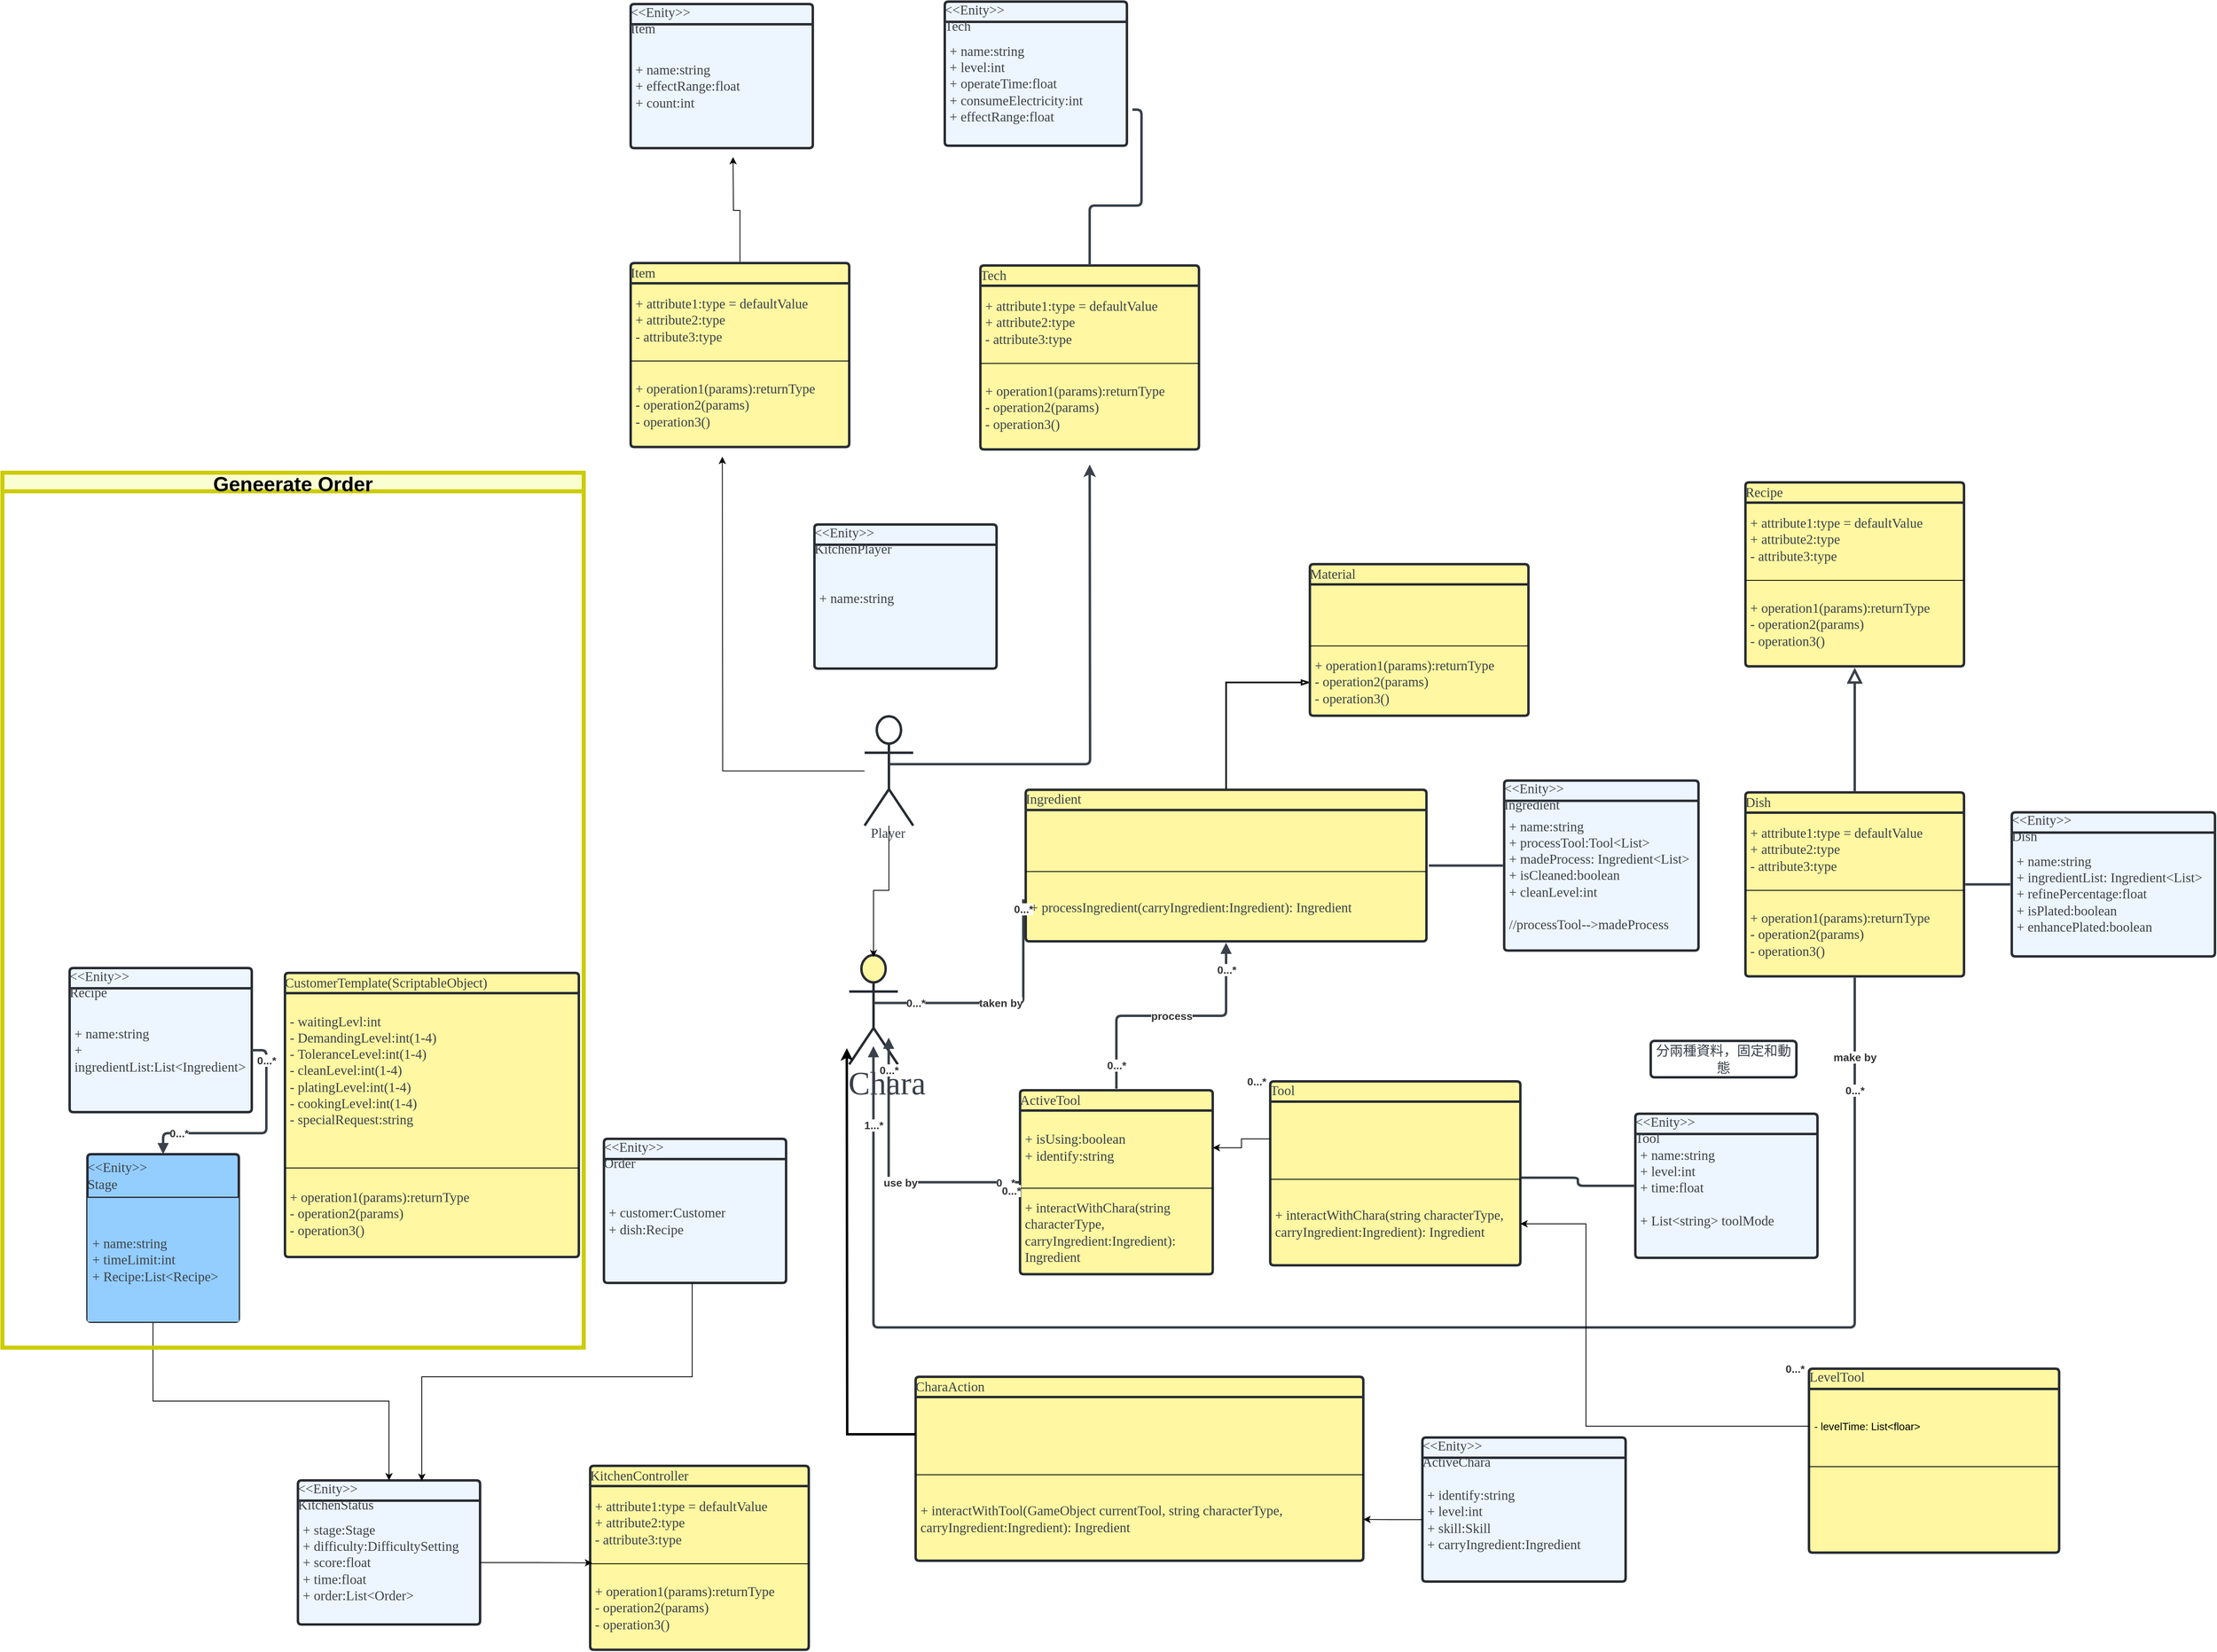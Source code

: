 <mxfile version="25.0.3" pages="6">
  <diagram id="5paCnbSZxnNRqkgcgRrZ" name="Kitchen_class_diagram">
    <mxGraphModel dx="1413" dy="1987" grid="0" gridSize="10" guides="1" tooltips="1" connect="1" arrows="1" fold="1" page="1" pageScale="1" pageWidth="827" pageHeight="1169" math="0" shadow="0">
      <root>
        <mxCell id="0" />
        <mxCell id="1" parent="0" />
        <mxCell id="RV-VF48hhuIfbLM7kffS-9" value="Recipe" style="html=1;overflow=block;blockSpacing=1;swimlane;childLayout=stackLayout;horizontal=1;horizontalStack=0;resizeParent=1;resizeParentMax=0;resizeLast=0;collapsible=0;fontStyle=0;marginBottom=0;swimlaneFillColor=#fff7a1;startSize=25;whiteSpace=wrap;fontSize=16.7;fontFamily=Liberation Serif;fontColor=#3a414a;align=left;spacing=0;strokeColor=#282c33;strokeOpacity=100;fillOpacity=100;rounded=1;absoluteArcSize=1;arcSize=9;fillColor=#fff7a1;strokeWidth=3;" parent="1" vertex="1">
          <mxGeometry x="1377" y="-541" width="270" height="227.25" as="geometry" />
        </mxCell>
        <mxCell id="RV-VF48hhuIfbLM7kffS-10" value="+ attribute1:type = defaultValue&#xa;+ attribute2:type&#xa;- attribute3:type" style="part=1;html=1;resizeHeight=0;strokeColor=none;fillColor=none;align=left;verticalAlign=middle;spacingLeft=4;spacingRight=4;overflow=hidden;rotatable=0;points=[[0,0.5],[1,0.5]];portConstraint=eastwest;swimlaneFillColor=#fff7a1;strokeOpacity=100;fillOpacity=100;whiteSpace=wrap;fontSize=16.7;fontFamily=Liberation Serif;fontColor=#3a414a;" parent="RV-VF48hhuIfbLM7kffS-9" vertex="1">
          <mxGeometry y="25" width="270" height="92" as="geometry" />
        </mxCell>
        <mxCell id="RV-VF48hhuIfbLM7kffS-11" value="" style="line;strokeWidth=1;fillColor=none;align=left;verticalAlign=middle;spacingTop=-1;spacingLeft=3;spacingRight=3;rotatable=0;labelPosition=right;points=[];portConstraint=eastwest;" parent="RV-VF48hhuIfbLM7kffS-9" vertex="1">
          <mxGeometry y="117" width="270" height="8" as="geometry" />
        </mxCell>
        <mxCell id="RV-VF48hhuIfbLM7kffS-12" value="+ operation1(params):returnType&#xa;- operation2(params)&#xa;- operation3()" style="part=1;html=1;resizeHeight=0;strokeColor=none;fillColor=none;align=left;verticalAlign=middle;spacingLeft=4;spacingRight=4;overflow=hidden;rotatable=0;points=[[0,0.5],[1,0.5]];portConstraint=eastwest;swimlaneFillColor=#fff7a1;strokeOpacity=100;fillOpacity=100;whiteSpace=wrap;fontSize=16.7;fontFamily=Liberation Serif;fontColor=#3a414a;" parent="RV-VF48hhuIfbLM7kffS-9" vertex="1">
          <mxGeometry y="125" width="270" height="102.25" as="geometry" />
        </mxCell>
        <mxCell id="uukUU0YpAhS53REh-7uh-11" style="edgeStyle=orthogonalEdgeStyle;rounded=0;orthogonalLoop=1;jettySize=auto;html=1;endArrow=blockThin;endFill=0;strokeWidth=2;" parent="1" source="RV-VF48hhuIfbLM7kffS-13" target="uukUU0YpAhS53REh-7uh-8" edge="1">
          <mxGeometry relative="1" as="geometry" />
        </mxCell>
        <mxCell id="RV-VF48hhuIfbLM7kffS-13" value="Ingredient" style="html=1;overflow=block;blockSpacing=1;swimlane;childLayout=stackLayout;horizontal=1;horizontalStack=0;resizeParent=1;resizeParentMax=0;resizeLast=0;collapsible=0;fontStyle=0;marginBottom=0;swimlaneFillColor=#fff7a1;startSize=25;whiteSpace=wrap;fontSize=16.7;fontFamily=Liberation Serif;fontColor=#3a414a;align=left;spacing=0;strokeColor=#282c33;strokeOpacity=100;fillOpacity=100;rounded=1;absoluteArcSize=1;arcSize=9;fillColor=#fff7a1;strokeWidth=3;" parent="1" vertex="1">
          <mxGeometry x="488" y="-161.25" width="495" height="187.25" as="geometry" />
        </mxCell>
        <mxCell id="RV-VF48hhuIfbLM7kffS-14" value="" style="part=1;html=1;resizeHeight=0;strokeColor=none;fillColor=none;align=left;verticalAlign=middle;spacingLeft=4;spacingRight=4;overflow=hidden;rotatable=0;points=[[0,0.5],[1,0.5]];portConstraint=eastwest;swimlaneFillColor=#fff7a1;strokeOpacity=100;fillOpacity=100;whiteSpace=wrap;fontSize=13;" parent="RV-VF48hhuIfbLM7kffS-13" vertex="1">
          <mxGeometry y="25" width="495" height="72" as="geometry" />
        </mxCell>
        <mxCell id="RV-VF48hhuIfbLM7kffS-15" value="" style="line;strokeWidth=1;fillColor=none;align=left;verticalAlign=middle;spacingTop=-1;spacingLeft=3;spacingRight=3;rotatable=0;labelPosition=right;points=[];portConstraint=eastwest;" parent="RV-VF48hhuIfbLM7kffS-13" vertex="1">
          <mxGeometry y="97" width="495" height="8" as="geometry" />
        </mxCell>
        <mxCell id="RV-VF48hhuIfbLM7kffS-16" value="+ processIngredient(carryIngredient:Ingredient): Ingredient" style="part=1;html=1;resizeHeight=0;strokeColor=none;fillColor=none;align=left;verticalAlign=middle;spacingLeft=4;spacingRight=4;overflow=hidden;rotatable=0;points=[[0,0.5],[1,0.5]];portConstraint=eastwest;swimlaneFillColor=#fff7a1;strokeOpacity=100;fillOpacity=100;whiteSpace=wrap;fontSize=16.7;fontFamily=Liberation Serif;fontColor=#3a414a;" parent="RV-VF48hhuIfbLM7kffS-13" vertex="1">
          <mxGeometry y="105" width="495" height="82.25" as="geometry" />
        </mxCell>
        <mxCell id="RV-VF48hhuIfbLM7kffS-17" value="Dish" style="html=1;overflow=block;blockSpacing=1;swimlane;childLayout=stackLayout;horizontal=1;horizontalStack=0;resizeParent=1;resizeParentMax=0;resizeLast=0;collapsible=0;fontStyle=0;marginBottom=0;swimlaneFillColor=#fff7a1;startSize=25;whiteSpace=wrap;fontSize=16.7;fontFamily=Liberation Serif;fontColor=#3a414a;align=left;spacing=0;strokeColor=#282c33;strokeOpacity=100;fillOpacity=100;rounded=1;absoluteArcSize=1;arcSize=9;fillColor=#fff7a1;strokeWidth=3;" parent="1" vertex="1">
          <mxGeometry x="1377" y="-158" width="270" height="227.25" as="geometry" />
        </mxCell>
        <mxCell id="RV-VF48hhuIfbLM7kffS-18" value="+ attribute1:type = defaultValue&#xa;+ attribute2:type&#xa;- attribute3:type" style="part=1;html=1;resizeHeight=0;strokeColor=none;fillColor=none;align=left;verticalAlign=middle;spacingLeft=4;spacingRight=4;overflow=hidden;rotatable=0;points=[[0,0.5],[1,0.5]];portConstraint=eastwest;swimlaneFillColor=#fff7a1;strokeOpacity=100;fillOpacity=100;whiteSpace=wrap;fontSize=16.7;fontFamily=Liberation Serif;fontColor=#3a414a;" parent="RV-VF48hhuIfbLM7kffS-17" vertex="1">
          <mxGeometry y="25" width="270" height="92" as="geometry" />
        </mxCell>
        <mxCell id="RV-VF48hhuIfbLM7kffS-19" value="" style="line;strokeWidth=1;fillColor=none;align=left;verticalAlign=middle;spacingTop=-1;spacingLeft=3;spacingRight=3;rotatable=0;labelPosition=right;points=[];portConstraint=eastwest;" parent="RV-VF48hhuIfbLM7kffS-17" vertex="1">
          <mxGeometry y="117" width="270" height="8" as="geometry" />
        </mxCell>
        <mxCell id="RV-VF48hhuIfbLM7kffS-20" value="+ operation1(params):returnType&#xa;- operation2(params)&#xa;- operation3()" style="part=1;html=1;resizeHeight=0;strokeColor=none;fillColor=none;align=left;verticalAlign=middle;spacingLeft=4;spacingRight=4;overflow=hidden;rotatable=0;points=[[0,0.5],[1,0.5]];portConstraint=eastwest;swimlaneFillColor=#fff7a1;strokeOpacity=100;fillOpacity=100;whiteSpace=wrap;fontSize=16.7;fontFamily=Liberation Serif;fontColor=#3a414a;" parent="RV-VF48hhuIfbLM7kffS-17" vertex="1">
          <mxGeometry y="125" width="270" height="102.25" as="geometry" />
        </mxCell>
        <mxCell id="RV-VF48hhuIfbLM7kffS-25" value="ActiveTool" style="html=1;overflow=block;blockSpacing=1;swimlane;childLayout=stackLayout;horizontal=1;horizontalStack=0;resizeParent=1;resizeParentMax=0;resizeLast=0;collapsible=0;fontStyle=0;marginBottom=0;swimlaneFillColor=#fff7a1;startSize=25;whiteSpace=wrap;fontSize=16.7;fontFamily=Liberation Serif;fontColor=#3a414a;align=left;spacing=0;strokeColor=#282c33;strokeOpacity=100;fillOpacity=100;rounded=1;absoluteArcSize=1;arcSize=9;fillColor=#fff7a1;strokeWidth=3;" parent="1" vertex="1">
          <mxGeometry x="481" y="210" width="238" height="227.25" as="geometry" />
        </mxCell>
        <mxCell id="RV-VF48hhuIfbLM7kffS-26" value="&lt;span style=&quot;color: rgb(58, 65, 74); font-family: &amp;quot;Liberation Serif&amp;quot;; font-size: 17px;&quot;&gt;+ isUsing:boolean&lt;/span&gt;&lt;div&gt;&lt;span style=&quot;color: rgb(58, 65, 74); font-family: &amp;quot;Liberation Serif&amp;quot;; font-size: 17px;&quot;&gt;+ identify:string&lt;/span&gt;&lt;span style=&quot;color: rgb(58, 65, 74); font-family: &amp;quot;Liberation Serif&amp;quot;; font-size: 17px;&quot;&gt;&lt;/span&gt;&lt;/div&gt;" style="part=1;html=1;resizeHeight=0;strokeColor=none;fillColor=none;align=left;verticalAlign=middle;spacingLeft=4;spacingRight=4;overflow=hidden;rotatable=0;points=[[0,0.5],[1,0.5]];portConstraint=eastwest;swimlaneFillColor=#fff7a1;strokeOpacity=100;fillOpacity=100;whiteSpace=wrap;fontSize=13;" parent="RV-VF48hhuIfbLM7kffS-25" vertex="1">
          <mxGeometry y="25" width="238" height="92" as="geometry" />
        </mxCell>
        <mxCell id="RV-VF48hhuIfbLM7kffS-27" value="" style="line;strokeWidth=1;fillColor=none;align=left;verticalAlign=middle;spacingTop=-1;spacingLeft=3;spacingRight=3;rotatable=0;labelPosition=right;points=[];portConstraint=eastwest;" parent="RV-VF48hhuIfbLM7kffS-25" vertex="1">
          <mxGeometry y="117" width="238" height="8" as="geometry" />
        </mxCell>
        <mxCell id="RV-VF48hhuIfbLM7kffS-28" value="+ interactWithChara(string characterType, carryIngredient:Ingredient): Ingredient" style="part=1;html=1;resizeHeight=0;strokeColor=none;fillColor=none;align=left;verticalAlign=middle;spacingLeft=4;spacingRight=4;overflow=hidden;rotatable=0;points=[[0,0.5],[1,0.5]];portConstraint=eastwest;swimlaneFillColor=#fff7a1;strokeOpacity=100;fillOpacity=100;whiteSpace=wrap;fontSize=16.7;fontFamily=Liberation Serif;fontColor=#3a414a;" parent="RV-VF48hhuIfbLM7kffS-25" vertex="1">
          <mxGeometry y="125" width="238" height="102.25" as="geometry" />
        </mxCell>
        <mxCell id="RV-VF48hhuIfbLM7kffS-29" value="Tech" style="html=1;overflow=block;blockSpacing=1;swimlane;childLayout=stackLayout;horizontal=1;horizontalStack=0;resizeParent=1;resizeParentMax=0;resizeLast=0;collapsible=0;fontStyle=0;marginBottom=0;swimlaneFillColor=#fff7a1;startSize=25;whiteSpace=wrap;fontSize=16.7;fontFamily=Liberation Serif;fontColor=#3a414a;align=left;spacing=0;strokeColor=#282c33;strokeOpacity=100;fillOpacity=100;rounded=1;absoluteArcSize=1;arcSize=9;fillColor=#fff7a1;strokeWidth=3;" parent="1" vertex="1">
          <mxGeometry x="432" y="-809" width="270" height="227.25" as="geometry" />
        </mxCell>
        <mxCell id="RV-VF48hhuIfbLM7kffS-30" value="+ attribute1:type = defaultValue&#xa;+ attribute2:type&#xa;- attribute3:type" style="part=1;html=1;resizeHeight=0;strokeColor=none;fillColor=none;align=left;verticalAlign=middle;spacingLeft=4;spacingRight=4;overflow=hidden;rotatable=0;points=[[0,0.5],[1,0.5]];portConstraint=eastwest;swimlaneFillColor=#fff7a1;strokeOpacity=100;fillOpacity=100;whiteSpace=wrap;fontSize=16.7;fontFamily=Liberation Serif;fontColor=#3a414a;" parent="RV-VF48hhuIfbLM7kffS-29" vertex="1">
          <mxGeometry y="25" width="270" height="92" as="geometry" />
        </mxCell>
        <mxCell id="RV-VF48hhuIfbLM7kffS-31" value="" style="line;strokeWidth=1;fillColor=none;align=left;verticalAlign=middle;spacingTop=-1;spacingLeft=3;spacingRight=3;rotatable=0;labelPosition=right;points=[];portConstraint=eastwest;" parent="RV-VF48hhuIfbLM7kffS-29" vertex="1">
          <mxGeometry y="117" width="270" height="8" as="geometry" />
        </mxCell>
        <mxCell id="RV-VF48hhuIfbLM7kffS-32" value="+ operation1(params):returnType&#xa;- operation2(params)&#xa;- operation3()" style="part=1;html=1;resizeHeight=0;strokeColor=none;fillColor=none;align=left;verticalAlign=middle;spacingLeft=4;spacingRight=4;overflow=hidden;rotatable=0;points=[[0,0.5],[1,0.5]];portConstraint=eastwest;swimlaneFillColor=#fff7a1;strokeOpacity=100;fillOpacity=100;whiteSpace=wrap;fontSize=16.7;fontFamily=Liberation Serif;fontColor=#3a414a;" parent="RV-VF48hhuIfbLM7kffS-29" vertex="1">
          <mxGeometry y="125" width="270" height="102.25" as="geometry" />
        </mxCell>
        <mxCell id="9h5mAqc3aAB3xC6bq0aj-10" style="edgeStyle=orthogonalEdgeStyle;rounded=0;orthogonalLoop=1;jettySize=auto;html=1;" parent="1" source="RV-VF48hhuIfbLM7kffS-33" edge="1">
          <mxGeometry relative="1" as="geometry">
            <mxPoint x="126.459" y="-942.97" as="targetPoint" />
          </mxGeometry>
        </mxCell>
        <mxCell id="RV-VF48hhuIfbLM7kffS-33" value="Item" style="html=1;overflow=block;blockSpacing=1;swimlane;childLayout=stackLayout;horizontal=1;horizontalStack=0;resizeParent=1;resizeParentMax=0;resizeLast=0;collapsible=0;fontStyle=0;marginBottom=0;swimlaneFillColor=#fff7a1;startSize=25;whiteSpace=wrap;fontSize=16.7;fontFamily=Liberation Serif;fontColor=#3a414a;align=left;spacing=0;strokeColor=#282c33;strokeOpacity=100;fillOpacity=100;rounded=1;absoluteArcSize=1;arcSize=9;fillColor=#fff7a1;strokeWidth=3;" parent="1" vertex="1">
          <mxGeometry y="-812" width="270" height="227.25" as="geometry" />
        </mxCell>
        <mxCell id="RV-VF48hhuIfbLM7kffS-34" value="+ attribute1:type = defaultValue&#xa;+ attribute2:type&#xa;- attribute3:type" style="part=1;html=1;resizeHeight=0;strokeColor=none;fillColor=none;align=left;verticalAlign=middle;spacingLeft=4;spacingRight=4;overflow=hidden;rotatable=0;points=[[0,0.5],[1,0.5]];portConstraint=eastwest;swimlaneFillColor=#fff7a1;strokeOpacity=100;fillOpacity=100;whiteSpace=wrap;fontSize=16.7;fontFamily=Liberation Serif;fontColor=#3a414a;" parent="RV-VF48hhuIfbLM7kffS-33" vertex="1">
          <mxGeometry y="25" width="270" height="92" as="geometry" />
        </mxCell>
        <mxCell id="RV-VF48hhuIfbLM7kffS-35" value="" style="line;strokeWidth=1;fillColor=none;align=left;verticalAlign=middle;spacingTop=-1;spacingLeft=3;spacingRight=3;rotatable=0;labelPosition=right;points=[];portConstraint=eastwest;" parent="RV-VF48hhuIfbLM7kffS-33" vertex="1">
          <mxGeometry y="117" width="270" height="8" as="geometry" />
        </mxCell>
        <mxCell id="RV-VF48hhuIfbLM7kffS-36" value="+ operation1(params):returnType&#xa;- operation2(params)&#xa;- operation3()" style="part=1;html=1;resizeHeight=0;strokeColor=none;fillColor=none;align=left;verticalAlign=middle;spacingLeft=4;spacingRight=4;overflow=hidden;rotatable=0;points=[[0,0.5],[1,0.5]];portConstraint=eastwest;swimlaneFillColor=#fff7a1;strokeOpacity=100;fillOpacity=100;whiteSpace=wrap;fontSize=16.7;fontFamily=Liberation Serif;fontColor=#3a414a;" parent="RV-VF48hhuIfbLM7kffS-33" vertex="1">
          <mxGeometry y="125" width="270" height="102.25" as="geometry" />
        </mxCell>
        <mxCell id="RV-VF48hhuIfbLM7kffS-38" value="" style="html=1;jettySize=18;whiteSpace=wrap;fontSize=13;strokeColor=#3a414a;strokeOpacity=100;strokeWidth=3;rounded=1;arcSize=12;edgeStyle=orthogonalEdgeStyle;startArrow=none;endArrow=block;endFill=0;endSize=12;exitX=0.5;exitY=-0.007;exitPerimeter=0;entryX=0.5;entryY=1.007;entryPerimeter=0;lucidId=yRfpgnpLExwJ;" parent="1" source="RV-VF48hhuIfbLM7kffS-17" target="RV-VF48hhuIfbLM7kffS-9" edge="1">
          <mxGeometry width="100" height="100" relative="1" as="geometry">
            <Array as="points" />
          </mxGeometry>
        </mxCell>
        <mxCell id="9h5mAqc3aAB3xC6bq0aj-9" style="edgeStyle=orthogonalEdgeStyle;rounded=0;orthogonalLoop=1;jettySize=auto;html=1;" parent="1" source="RV-VF48hhuIfbLM7kffS-43" edge="1">
          <mxGeometry relative="1" as="geometry">
            <mxPoint x="113.236" y="-572.722" as="targetPoint" />
          </mxGeometry>
        </mxCell>
        <mxCell id="RV-VF48hhuIfbLM7kffS-43" value="Player" style="html=1;overflow=block;blockSpacing=1;shape=umlActor;labelPosition=center;verticalLabelPosition=bottom;verticalAlign=top;whiteSpace=nowrap;fontSize=16.7;fontFamily=Liberation Serif;fontColor=#3a414a;spacing=0;strokeColor=#282c33;strokeOpacity=100;fillOpacity=100;rounded=1;absoluteArcSize=1;arcSize=9;fillColor=#ffffff;strokeWidth=3;lucidId=6WfpATqN4oFW;" parent="1" vertex="1">
          <mxGeometry x="289" y="-252" width="60" height="135" as="geometry" />
        </mxCell>
        <mxCell id="RV-VF48hhuIfbLM7kffS-45" value="" style="html=1;jettySize=18;whiteSpace=wrap;fontSize=13;strokeColor=#3a414a;strokeOpacity=100;strokeWidth=3;rounded=1;arcSize=12;edgeStyle=orthogonalEdgeStyle;startArrow=none;exitX=0.513;exitY=0.438;exitPerimeter=0;lucidId=pXfpV5Zm3iaV;" parent="1" source="RV-VF48hhuIfbLM7kffS-43" edge="1">
          <mxGeometry width="100" height="100" relative="1" as="geometry">
            <Array as="points" />
            <mxPoint x="567" y="-563" as="targetPoint" />
          </mxGeometry>
        </mxCell>
        <mxCell id="RV-VF48hhuIfbLM7kffS-53" value="" style="html=1;jettySize=18;whiteSpace=wrap;fontSize=13;strokeColor=#3a414a;strokeOpacity=100;strokeWidth=3;rounded=1;arcSize=12;edgeStyle=orthogonalEdgeStyle;startArrow=none;endArrow=block;endFill=1;exitX=0.5;exitY=-0.009;exitPerimeter=0;entryX=0.5;entryY=1.009;entryPerimeter=0;lucidId=h2fpaOc5IEzH;" parent="1" source="RV-VF48hhuIfbLM7kffS-25" target="RV-VF48hhuIfbLM7kffS-13" edge="1">
          <mxGeometry width="100" height="100" relative="1" as="geometry">
            <Array as="points" />
          </mxGeometry>
        </mxCell>
        <mxCell id="RV-VF48hhuIfbLM7kffS-54" value="0...*" style="text;html=1;resizable=0;labelBackgroundColor=default;align=center;verticalAlign=middle;fontStyle=1;fontColor=#333333;fontSize=13.3;" parent="RV-VF48hhuIfbLM7kffS-53" vertex="1">
          <mxGeometry x="0.79" relative="1" as="geometry">
            <mxPoint as="offset" />
          </mxGeometry>
        </mxCell>
        <mxCell id="RV-VF48hhuIfbLM7kffS-55" value="0...*" style="text;html=1;resizable=0;labelBackgroundColor=default;align=center;verticalAlign=middle;fontStyle=1;fontColor=#333333;fontSize=13.3;" parent="RV-VF48hhuIfbLM7kffS-53" vertex="1">
          <mxGeometry x="-0.814" relative="1" as="geometry">
            <mxPoint as="offset" />
          </mxGeometry>
        </mxCell>
        <mxCell id="RV-VF48hhuIfbLM7kffS-56" value="process" style="text;html=1;resizable=0;labelBackgroundColor=default;align=center;verticalAlign=middle;fontStyle=1;fontColor=#333333;fontSize=13.3;" parent="RV-VF48hhuIfbLM7kffS-53" vertex="1">
          <mxGeometry relative="1" as="geometry" />
        </mxCell>
        <mxCell id="RV-VF48hhuIfbLM7kffS-57" value="Chara" style="points=[[0.498,0.833,0]];html=1;overflow=block;blockSpacing=1;shape=umlActor;labelPosition=center;verticalLabelPosition=bottom;verticalAlign=top;whiteSpace=nowrap;fontSize=40;fontFamily=Liberation Serif;fontColor=#3a414a;spacing=0;strokeColor=#282c33;strokeOpacity=100;fillOpacity=100;rounded=1;absoluteArcSize=1;arcSize=9;fillColor=#fff7a1;strokeWidth=3;lucidId=82fpPuJYC-Nm;" parent="1" vertex="1">
          <mxGeometry x="270" y="43" width="60" height="135" as="geometry" />
        </mxCell>
        <mxCell id="RV-VF48hhuIfbLM7kffS-62" value="" style="html=1;jettySize=18;whiteSpace=wrap;fontSize=13;strokeColor=#3a414a;strokeOpacity=100;strokeWidth=3;rounded=1;arcSize=12;edgeStyle=orthogonalEdgeStyle;endArrow=none;exitX=0.513;exitY=0.438;exitPerimeter=0;entryX=-0.006;entryY=0.723;entryPerimeter=0;lucidId=-3fpMCUEdLz_;" parent="1" source="RV-VF48hhuIfbLM7kffS-57" target="RV-VF48hhuIfbLM7kffS-13" edge="1">
          <mxGeometry width="100" height="100" relative="1" as="geometry">
            <Array as="points" />
          </mxGeometry>
        </mxCell>
        <mxCell id="RV-VF48hhuIfbLM7kffS-63" value="taken by" style="text;html=1;resizable=0;labelBackgroundColor=default;align=center;verticalAlign=middle;fontStyle=1;fontColor=#333333;fontSize=13.3;" parent="RV-VF48hhuIfbLM7kffS-62" vertex="1">
          <mxGeometry relative="1" as="geometry" />
        </mxCell>
        <mxCell id="RV-VF48hhuIfbLM7kffS-64" value="0...*" style="text;html=1;resizable=0;labelBackgroundColor=default;align=center;verticalAlign=middle;fontStyle=1;fontColor=#333333;fontSize=13.3;" parent="RV-VF48hhuIfbLM7kffS-62" vertex="1">
          <mxGeometry x="0.928" relative="1" as="geometry">
            <mxPoint as="offset" />
          </mxGeometry>
        </mxCell>
        <mxCell id="RV-VF48hhuIfbLM7kffS-65" value="0...*" style="text;html=1;resizable=0;labelBackgroundColor=default;align=center;verticalAlign=middle;fontStyle=1;fontColor=#333333;fontSize=13.3;" parent="RV-VF48hhuIfbLM7kffS-62" vertex="1">
          <mxGeometry x="-0.676" relative="1" as="geometry">
            <mxPoint as="offset" />
          </mxGeometry>
        </mxCell>
        <mxCell id="RV-VF48hhuIfbLM7kffS-66" value="" style="html=1;jettySize=18;whiteSpace=wrap;fontSize=13;strokeColor=#3a414a;strokeOpacity=100;strokeWidth=3;rounded=1;arcSize=12;edgeStyle=orthogonalEdgeStyle;startArrow=none;endArrow=block;endFill=1;exitX=-0.006;exitY=0.5;exitPerimeter=0;entryX=0.812;entryY=0.756;entryPerimeter=0;lucidId=e6fp4Ya~52ao;" parent="1" source="RV-VF48hhuIfbLM7kffS-25" target="RV-VF48hhuIfbLM7kffS-57" edge="1">
          <mxGeometry width="100" height="100" relative="1" as="geometry">
            <Array as="points" />
          </mxGeometry>
        </mxCell>
        <mxCell id="RV-VF48hhuIfbLM7kffS-67" value="use by" style="text;html=1;resizable=0;labelBackgroundColor=default;align=center;verticalAlign=middle;fontStyle=1;fontColor=#333333;fontSize=13.3;" parent="RV-VF48hhuIfbLM7kffS-66" vertex="1">
          <mxGeometry x="-0.135" relative="1" as="geometry" />
        </mxCell>
        <mxCell id="RV-VF48hhuIfbLM7kffS-68" value="0...*" style="text;html=1;resizable=0;labelBackgroundColor=default;align=center;verticalAlign=middle;fontStyle=1;fontColor=#333333;fontSize=13.3;" parent="RV-VF48hhuIfbLM7kffS-66" vertex="1">
          <mxGeometry x="-0.901" relative="1" as="geometry">
            <mxPoint as="offset" />
          </mxGeometry>
        </mxCell>
        <mxCell id="RV-VF48hhuIfbLM7kffS-69" value="0...*" style="text;html=1;resizable=0;labelBackgroundColor=default;align=center;verticalAlign=middle;fontStyle=1;fontColor=#333333;fontSize=13.3;" parent="RV-VF48hhuIfbLM7kffS-66" vertex="1">
          <mxGeometry x="0.766" relative="1" as="geometry">
            <mxPoint as="offset" />
          </mxGeometry>
        </mxCell>
        <mxCell id="RV-VF48hhuIfbLM7kffS-70" value="" style="html=1;jettySize=18;whiteSpace=wrap;fontSize=13;strokeColor=#3a414a;strokeOpacity=100;strokeWidth=3;rounded=1;arcSize=12;edgeStyle=orthogonalEdgeStyle;startArrow=none;endArrow=block;endFill=1;exitX=0.5;exitY=1.007;exitPerimeter=0;entryX=0.498;entryY=0.833;entryPerimeter=0;lucidId=s7fpLnMQ7VZ4;" parent="1" source="RV-VF48hhuIfbLM7kffS-17" target="RV-VF48hhuIfbLM7kffS-57" edge="1">
          <mxGeometry width="100" height="100" relative="1" as="geometry">
            <Array as="points">
              <mxPoint x="946" y="503" />
              <mxPoint x="309" y="503" />
            </Array>
          </mxGeometry>
        </mxCell>
        <mxCell id="RV-VF48hhuIfbLM7kffS-71" value="make by" style="text;html=1;resizable=0;labelBackgroundColor=default;align=center;verticalAlign=middle;fontStyle=1;fontColor=#333333;fontSize=13.3;" parent="RV-VF48hhuIfbLM7kffS-70" vertex="1">
          <mxGeometry x="-0.902" relative="1" as="geometry" />
        </mxCell>
        <mxCell id="RV-VF48hhuIfbLM7kffS-72" value="0...*" style="text;html=1;resizable=0;labelBackgroundColor=default;align=center;verticalAlign=middle;fontStyle=1;fontColor=#333333;fontSize=13.3;" parent="RV-VF48hhuIfbLM7kffS-70" vertex="1">
          <mxGeometry x="-0.983" relative="1" as="geometry">
            <mxPoint y="121.492" as="offset" />
          </mxGeometry>
        </mxCell>
        <mxCell id="RV-VF48hhuIfbLM7kffS-73" value="1...*" style="text;html=1;resizable=0;labelBackgroundColor=default;align=center;verticalAlign=middle;fontStyle=1;fontColor=#333333;fontSize=13.3;" parent="RV-VF48hhuIfbLM7kffS-70" vertex="1">
          <mxGeometry x="0.903" relative="1" as="geometry" />
        </mxCell>
        <mxCell id="RV-VF48hhuIfbLM7kffS-74" value="&amp;lt;&amp;lt;Enity&amp;gt;&amp;gt;&lt;br&gt;Ingredient" style="html=1;overflow=block;blockSpacing=1;swimlane;childLayout=stackLayout;horizontal=1;horizontalStack=0;resizeParent=1;resizeParentMax=0;resizeLast=0;collapsible=0;fontStyle=0;marginBottom=0;swimlaneFillColor=#edf5ff;startSize=25;whiteSpace=wrap;fontSize=16.7;fontFamily=Liberation Serif;fontColor=#3a414a;align=left;spacing=0;strokeColor=#282c33;strokeOpacity=100;fillOpacity=100;rounded=1;absoluteArcSize=1;arcSize=9;fillColor=#edf5ff;strokeWidth=3;" parent="1" vertex="1">
          <mxGeometry x="1079" y="-172.62" width="240" height="210" as="geometry" />
        </mxCell>
        <mxCell id="RV-VF48hhuIfbLM7kffS-75" value="+ name:string&lt;br&gt;+&amp;nbsp;&lt;span style=&quot;background-color: initial;&quot;&gt;processTool:Tool&amp;lt;List&amp;gt;&lt;/span&gt;&lt;br&gt;+ madeProcess: Ingredient&amp;lt;List&amp;gt;&lt;div&gt;+ isCleaned:boolean&lt;/div&gt;&lt;div&gt;+ cleanLevel:int&lt;div&gt;&lt;br&gt;&lt;/div&gt;&lt;div&gt;//processTool--&amp;gt;madeProcess&lt;/div&gt;&lt;/div&gt;" style="part=1;html=1;resizeHeight=0;strokeColor=none;fillColor=none;align=left;verticalAlign=middle;spacingLeft=4;spacingRight=4;overflow=hidden;rotatable=0;points=[[0,0.5],[1,0.5]];portConstraint=eastwest;swimlaneFillColor=#edf5ff;strokeOpacity=100;fillOpacity=100;whiteSpace=wrap;fontSize=16.7;fontFamily=Liberation Serif;fontColor=#3a414a;" parent="RV-VF48hhuIfbLM7kffS-74" vertex="1">
          <mxGeometry y="25" width="240" height="185" as="geometry" />
        </mxCell>
        <mxCell id="RV-VF48hhuIfbLM7kffS-77" value="KitchenController" style="html=1;overflow=block;blockSpacing=1;swimlane;childLayout=stackLayout;horizontal=1;horizontalStack=0;resizeParent=1;resizeParentMax=0;resizeLast=0;collapsible=0;fontStyle=0;marginBottom=0;swimlaneFillColor=#fff7a1;startSize=25;whiteSpace=wrap;fontSize=16.7;fontFamily=Liberation Serif;fontColor=#3a414a;align=left;spacing=0;strokeColor=#282c33;strokeOpacity=100;fillOpacity=100;rounded=1;absoluteArcSize=1;arcSize=9;fillColor=#fff7a1;strokeWidth=3;" parent="1" vertex="1">
          <mxGeometry x="-50" y="674.01" width="270" height="227.25" as="geometry" />
        </mxCell>
        <mxCell id="RV-VF48hhuIfbLM7kffS-78" value="+ attribute1:type = defaultValue&#xa;+ attribute2:type&#xa;- attribute3:type" style="part=1;html=1;resizeHeight=0;strokeColor=none;fillColor=none;align=left;verticalAlign=middle;spacingLeft=4;spacingRight=4;overflow=hidden;rotatable=0;points=[[0,0.5],[1,0.5]];portConstraint=eastwest;swimlaneFillColor=#fff7a1;strokeOpacity=100;fillOpacity=100;whiteSpace=wrap;fontSize=16.7;fontFamily=Liberation Serif;fontColor=#3a414a;" parent="RV-VF48hhuIfbLM7kffS-77" vertex="1">
          <mxGeometry y="25" width="270" height="92" as="geometry" />
        </mxCell>
        <mxCell id="RV-VF48hhuIfbLM7kffS-79" value="" style="line;strokeWidth=1;fillColor=none;align=left;verticalAlign=middle;spacingTop=-1;spacingLeft=3;spacingRight=3;rotatable=0;labelPosition=right;points=[];portConstraint=eastwest;" parent="RV-VF48hhuIfbLM7kffS-77" vertex="1">
          <mxGeometry y="117" width="270" height="8" as="geometry" />
        </mxCell>
        <mxCell id="RV-VF48hhuIfbLM7kffS-80" value="+ operation1(params):returnType&#xa;- operation2(params)&#xa;- operation3()" style="part=1;html=1;resizeHeight=0;strokeColor=none;fillColor=none;align=left;verticalAlign=middle;spacingLeft=4;spacingRight=4;overflow=hidden;rotatable=0;points=[[0,0.5],[1,0.5]];portConstraint=eastwest;swimlaneFillColor=#fff7a1;strokeOpacity=100;fillOpacity=100;whiteSpace=wrap;fontSize=16.7;fontFamily=Liberation Serif;fontColor=#3a414a;" parent="RV-VF48hhuIfbLM7kffS-77" vertex="1">
          <mxGeometry y="125" width="270" height="102.25" as="geometry" />
        </mxCell>
        <mxCell id="RV-VF48hhuIfbLM7kffS-82" value="" style="html=1;jettySize=18;whiteSpace=wrap;fontSize=13;strokeColor=#3a414a;strokeOpacity=100;strokeWidth=3;rounded=1;arcSize=12;edgeStyle=orthogonalEdgeStyle;startArrow=none;endArrow=none;exitX=1.006;exitY=0.5;exitPerimeter=0;entryX=-0.007;entryY=0.5;entryPerimeter=0;lucidId=0igpp3x6gu8y;" parent="1" source="RV-VF48hhuIfbLM7kffS-13" target="RV-VF48hhuIfbLM7kffS-74" edge="1">
          <mxGeometry width="100" height="100" relative="1" as="geometry">
            <Array as="points" />
          </mxGeometry>
        </mxCell>
        <mxCell id="RV-VF48hhuIfbLM7kffS-83" value="&amp;lt;&amp;lt;Enity&amp;gt;&amp;gt;&#xa;Tool" style="html=1;overflow=block;blockSpacing=1;swimlane;childLayout=stackLayout;horizontal=1;horizontalStack=0;resizeParent=1;resizeParentMax=0;resizeLast=0;collapsible=0;fontStyle=0;marginBottom=0;swimlaneFillColor=#edf5ff;startSize=25;whiteSpace=wrap;fontSize=16.7;fontFamily=Liberation Serif;fontColor=#3a414a;align=left;spacing=0;strokeColor=#282c33;strokeOpacity=100;fillOpacity=100;rounded=1;absoluteArcSize=1;arcSize=9;fillColor=#edf5ff;strokeWidth=3;" parent="1" vertex="1">
          <mxGeometry x="1241" y="239" width="225" height="178" as="geometry" />
        </mxCell>
        <mxCell id="RV-VF48hhuIfbLM7kffS-84" value="+ name:string&lt;br&gt;+ level:int&lt;br&gt;+ time:float&lt;div&gt;&lt;br&gt;&lt;/div&gt;&lt;div&gt;+&amp;nbsp;List&amp;lt;string&amp;gt; toolMode&lt;/div&gt;&lt;div&gt;&lt;br&gt;&lt;/div&gt;" style="part=1;html=1;resizeHeight=0;strokeColor=none;fillColor=none;align=left;verticalAlign=middle;spacingLeft=4;spacingRight=4;overflow=hidden;rotatable=0;points=[[0,0.5],[1,0.5]];portConstraint=eastwest;swimlaneFillColor=#edf5ff;strokeOpacity=100;fillOpacity=100;whiteSpace=wrap;fontSize=16.7;fontFamily=Liberation Serif;fontColor=#3a414a;" parent="RV-VF48hhuIfbLM7kffS-83" vertex="1">
          <mxGeometry y="25" width="225" height="153" as="geometry" />
        </mxCell>
        <mxCell id="RV-VF48hhuIfbLM7kffS-85" value="" style="html=1;jettySize=18;whiteSpace=wrap;fontSize=13;strokeColor=#3a414a;strokeOpacity=100;strokeWidth=3;rounded=1;arcSize=12;edgeStyle=orthogonalEdgeStyle;startArrow=none;endArrow=none;exitX=-0.007;exitY=0.5;exitPerimeter=0;entryX=0.995;entryY=1.022;entryPerimeter=0;lucidId=Ejgp0RuHu0gA;entryDx=0;entryDy=0;" parent="1" source="RV-VF48hhuIfbLM7kffS-83" target="_Bzli93f0g_XqmwbPGSq-2" edge="1">
          <mxGeometry width="100" height="100" relative="1" as="geometry">
            <Array as="points" />
          </mxGeometry>
        </mxCell>
        <mxCell id="RV-VF48hhuIfbLM7kffS-86" value="&amp;lt;&amp;lt;Enity&amp;gt;&amp;gt;&#xa;Dish" style="html=1;overflow=block;blockSpacing=1;swimlane;childLayout=stackLayout;horizontal=1;horizontalStack=0;resizeParent=1;resizeParentMax=0;resizeLast=0;collapsible=0;fontStyle=0;marginBottom=0;swimlaneFillColor=#edf5ff;startSize=25;whiteSpace=wrap;fontSize=16.7;fontFamily=Liberation Serif;fontColor=#3a414a;align=left;spacing=0;strokeColor=#282c33;strokeOpacity=100;fillOpacity=100;rounded=1;absoluteArcSize=1;arcSize=9;fillColor=#edf5ff;strokeWidth=3;" parent="1" vertex="1">
          <mxGeometry x="1706" y="-133.38" width="251" height="178" as="geometry" />
        </mxCell>
        <mxCell id="RV-VF48hhuIfbLM7kffS-87" value="+ name:string&lt;br&gt;+ ingredientList: Ingredient&amp;lt;List&amp;gt;&lt;br&gt;+ refinePercentage:float&lt;div&gt;+ isPlated:boolean&lt;/div&gt;&lt;div&gt;+ enhancePlated:boolean&lt;/div&gt;" style="part=1;html=1;resizeHeight=0;strokeColor=none;fillColor=none;align=left;verticalAlign=middle;spacingLeft=4;spacingRight=4;overflow=hidden;rotatable=0;points=[[0,0.5],[1,0.5]];portConstraint=eastwest;swimlaneFillColor=#edf5ff;strokeOpacity=100;fillOpacity=100;whiteSpace=wrap;fontSize=16.7;fontFamily=Liberation Serif;fontColor=#3a414a;" parent="RV-VF48hhuIfbLM7kffS-86" vertex="1">
          <mxGeometry y="25" width="251" height="153" as="geometry" />
        </mxCell>
        <mxCell id="RV-VF48hhuIfbLM7kffS-88" value="" style="html=1;jettySize=18;whiteSpace=wrap;fontSize=13;strokeColor=#3a414a;strokeOpacity=100;strokeWidth=3;rounded=1;arcSize=12;edgeStyle=orthogonalEdgeStyle;startArrow=none;endArrow=none;exitX=-0.007;exitY=0.5;exitPerimeter=0;entryX=1.006;entryY=0.5;entryPerimeter=0;lucidId=-jgp3Lkxxk0w;" parent="1" source="RV-VF48hhuIfbLM7kffS-86" target="RV-VF48hhuIfbLM7kffS-17" edge="1">
          <mxGeometry width="100" height="100" relative="1" as="geometry">
            <Array as="points" />
          </mxGeometry>
        </mxCell>
        <mxCell id="RV-VF48hhuIfbLM7kffS-89" value="&amp;lt;&amp;lt;Enity&amp;gt;&amp;gt;&#xa;Tech" style="html=1;overflow=block;blockSpacing=1;swimlane;childLayout=stackLayout;horizontal=1;horizontalStack=0;resizeParent=1;resizeParentMax=0;resizeLast=0;collapsible=0;fontStyle=0;marginBottom=0;swimlaneFillColor=#edf5ff;startSize=25;whiteSpace=wrap;fontSize=16.7;fontFamily=Liberation Serif;fontColor=#3a414a;align=left;spacing=0;strokeColor=#282c33;strokeOpacity=100;fillOpacity=100;rounded=1;absoluteArcSize=1;arcSize=9;fillColor=#edf5ff;strokeWidth=3;" parent="1" vertex="1">
          <mxGeometry x="388" y="-1135" width="225" height="178" as="geometry" />
        </mxCell>
        <mxCell id="RV-VF48hhuIfbLM7kffS-90" value="+ name:string&lt;br&gt;+ level:int&lt;br&gt;+ operateTime:float&lt;div&gt;+ consumeElectricity:int&lt;/div&gt;&lt;div&gt;+ effectRange:float&lt;/div&gt;" style="part=1;html=1;resizeHeight=0;strokeColor=none;fillColor=none;align=left;verticalAlign=middle;spacingLeft=4;spacingRight=4;overflow=hidden;rotatable=0;points=[[0,0.5],[1,0.5]];portConstraint=eastwest;swimlaneFillColor=#edf5ff;strokeOpacity=100;fillOpacity=100;whiteSpace=wrap;fontSize=16.7;fontFamily=Liberation Serif;fontColor=#3a414a;" parent="RV-VF48hhuIfbLM7kffS-89" vertex="1">
          <mxGeometry y="25" width="225" height="153" as="geometry" />
        </mxCell>
        <mxCell id="RV-VF48hhuIfbLM7kffS-91" value="&amp;lt;&amp;lt;Enity&amp;gt;&amp;gt;&#xa;Item" style="html=1;overflow=block;blockSpacing=1;swimlane;childLayout=stackLayout;horizontal=1;horizontalStack=0;resizeParent=1;resizeParentMax=0;resizeLast=0;collapsible=0;fontStyle=0;marginBottom=0;swimlaneFillColor=#edf5ff;startSize=25;whiteSpace=wrap;fontSize=16.7;fontFamily=Liberation Serif;fontColor=#3a414a;align=left;spacing=0;strokeColor=#282c33;strokeOpacity=100;fillOpacity=100;rounded=1;absoluteArcSize=1;arcSize=9;fillColor=#edf5ff;strokeWidth=3;" parent="1" vertex="1">
          <mxGeometry y="-1132" width="225" height="178" as="geometry" />
        </mxCell>
        <mxCell id="RV-VF48hhuIfbLM7kffS-92" value="+ name:string&lt;br&gt;+ effectRange:float&lt;br&gt;&lt;div&gt;+ count:int&lt;/div&gt;" style="part=1;html=1;resizeHeight=0;strokeColor=none;fillColor=none;align=left;verticalAlign=middle;spacingLeft=4;spacingRight=4;overflow=hidden;rotatable=0;points=[[0,0.5],[1,0.5]];portConstraint=eastwest;swimlaneFillColor=#edf5ff;strokeOpacity=100;fillOpacity=100;whiteSpace=wrap;fontSize=16.7;fontFamily=Liberation Serif;fontColor=#3a414a;" parent="RV-VF48hhuIfbLM7kffS-91" vertex="1">
          <mxGeometry y="25" width="225" height="153" as="geometry" />
        </mxCell>
        <mxCell id="RV-VF48hhuIfbLM7kffS-94" value="" style="html=1;jettySize=18;whiteSpace=wrap;fontSize=13;strokeColor=#3a414a;strokeOpacity=100;strokeWidth=3;rounded=1;arcSize=12;edgeStyle=orthogonalEdgeStyle;startArrow=none;endArrow=none;exitX=0.5;exitY=0;entryX=1.03;entryY=0.709;entryPerimeter=0;lucidId=tkgp-s_5X7Ad;exitDx=0;exitDy=0;entryDx=0;entryDy=0;" parent="1" source="RV-VF48hhuIfbLM7kffS-29" target="RV-VF48hhuIfbLM7kffS-90" edge="1">
          <mxGeometry width="100" height="100" relative="1" as="geometry">
            <Array as="points" />
          </mxGeometry>
        </mxCell>
        <mxCell id="RV-VF48hhuIfbLM7kffS-95" value="&amp;lt;&amp;lt;Enity&amp;gt;&amp;gt;&#xa;KitchenPlayer" style="html=1;overflow=block;blockSpacing=1;swimlane;childLayout=stackLayout;horizontal=1;horizontalStack=0;resizeParent=1;resizeParentMax=0;resizeLast=0;collapsible=0;fontStyle=0;marginBottom=0;swimlaneFillColor=#edf5ff;startSize=25;whiteSpace=wrap;fontSize=16.7;fontFamily=Liberation Serif;fontColor=#3a414a;align=left;spacing=0;strokeColor=#282c33;strokeOpacity=100;fillOpacity=100;rounded=1;absoluteArcSize=1;arcSize=9;fillColor=#edf5ff;strokeWidth=3;" parent="1" vertex="1">
          <mxGeometry x="227" y="-489" width="225" height="178" as="geometry" />
        </mxCell>
        <mxCell id="RV-VF48hhuIfbLM7kffS-96" value="+ name:string&lt;div&gt;&lt;br/&gt;&lt;/div&gt;" style="part=1;html=1;resizeHeight=0;strokeColor=none;fillColor=none;align=left;verticalAlign=middle;spacingLeft=4;spacingRight=4;overflow=hidden;rotatable=0;points=[[0,0.5],[1,0.5]];portConstraint=eastwest;swimlaneFillColor=#edf5ff;strokeOpacity=100;fillOpacity=100;whiteSpace=wrap;fontSize=16.7;fontFamily=Liberation Serif;fontColor=#3a414a;" parent="RV-VF48hhuIfbLM7kffS-95" vertex="1">
          <mxGeometry y="25" width="225" height="153" as="geometry" />
        </mxCell>
        <mxCell id="RV-VF48hhuIfbLM7kffS-103" value="&amp;lt;&amp;lt;Enity&amp;gt;&amp;gt;&#xa;KitchenStatus" style="html=1;overflow=block;blockSpacing=1;swimlane;childLayout=stackLayout;horizontal=1;horizontalStack=0;resizeParent=1;resizeParentMax=0;resizeLast=0;collapsible=0;fontStyle=0;marginBottom=0;swimlaneFillColor=#edf5ff;startSize=25;whiteSpace=wrap;fontSize=16.7;fontFamily=Liberation Serif;fontColor=#3a414a;align=left;spacing=0;strokeColor=#282c33;strokeOpacity=100;fillOpacity=100;rounded=1;absoluteArcSize=1;arcSize=9;fillColor=#edf5ff;strokeWidth=3;" parent="1" vertex="1">
          <mxGeometry x="-411" y="692" width="225" height="178" as="geometry" />
        </mxCell>
        <mxCell id="RV-VF48hhuIfbLM7kffS-104" value="+ stage:Stage&lt;div&gt;+ difficulty:DifficultySetting&lt;/div&gt;&lt;div&gt;+ score:float&lt;/div&gt;&lt;div&gt;+ time:float&lt;/div&gt;&lt;div&gt;+ order:List&amp;lt;Order&amp;gt;&lt;/div&gt;" style="part=1;html=1;resizeHeight=0;strokeColor=none;fillColor=none;align=left;verticalAlign=middle;spacingLeft=4;spacingRight=4;overflow=hidden;rotatable=0;points=[[0,0.5],[1,0.5]];portConstraint=eastwest;swimlaneFillColor=#edf5ff;strokeOpacity=100;fillOpacity=100;whiteSpace=wrap;fontSize=16.7;fontFamily=Liberation Serif;fontColor=#3a414a;" parent="RV-VF48hhuIfbLM7kffS-103" vertex="1">
          <mxGeometry y="25" width="225" height="153" as="geometry" />
        </mxCell>
        <mxCell id="RV-VF48hhuIfbLM7kffS-109" value="分兩種資料，固定和動態" style="html=1;overflow=block;blockSpacing=1;whiteSpace=wrap;fontSize=16.7;fontFamily=Liberation Serif;fontColor=#3a414a;spacing=0;strokeColor=#282c33;strokeOpacity=100;fillOpacity=100;rounded=1;absoluteArcSize=1;arcSize=9;fillColor=#ffffff;strokeWidth=3;lucidId=ZzgpknDaiwUm;" parent="1" vertex="1">
          <mxGeometry x="1260" y="149" width="180" height="45" as="geometry" />
        </mxCell>
        <mxCell id="cgtp9vYWEusmQ_DZPkQ7-23" style="edgeStyle=orthogonalEdgeStyle;rounded=0;orthogonalLoop=1;jettySize=auto;html=1;entryX=0.009;entryY=1.031;entryDx=0;entryDy=0;entryPerimeter=0;" parent="1" source="RV-VF48hhuIfbLM7kffS-104" target="RV-VF48hhuIfbLM7kffS-78" edge="1">
          <mxGeometry relative="1" as="geometry" />
        </mxCell>
        <mxCell id="9h5mAqc3aAB3xC6bq0aj-5" style="edgeStyle=orthogonalEdgeStyle;rounded=0;orthogonalLoop=1;jettySize=auto;html=1;entryX=0.5;entryY=0;entryDx=0;entryDy=0;exitX=0.433;exitY=1;exitDx=0;exitDy=0;exitPerimeter=0;" parent="1" source="9h5mAqc3aAB3xC6bq0aj-2" target="RV-VF48hhuIfbLM7kffS-103" edge="1">
          <mxGeometry relative="1" as="geometry">
            <mxPoint x="-641" y="582.545" as="sourcePoint" />
            <mxPoint x="-400.5" y="870" as="targetPoint" />
          </mxGeometry>
        </mxCell>
        <mxCell id="9h5mAqc3aAB3xC6bq0aj-7" value="Geneerate Order" style="swimlane;fillColor=#FAFFD1;gradientColor=none;strokeWidth=5;strokeColor=#CCCC00;fontSize=25;" parent="1" vertex="1">
          <mxGeometry x="-776" y="-553" width="718" height="1081" as="geometry" />
        </mxCell>
        <mxCell id="RV-VF48hhuIfbLM7kffS-107" value="&amp;lt;&amp;lt;Enity&amp;gt;&amp;gt;&lt;br&gt;Recipe" style="html=1;overflow=block;blockSpacing=1;swimlane;childLayout=stackLayout;horizontal=1;horizontalStack=0;resizeParent=1;resizeParentMax=0;resizeLast=0;collapsible=0;fontStyle=0;marginBottom=0;swimlaneFillColor=#edf5ff;startSize=25;whiteSpace=wrap;fontSize=16.7;fontFamily=Liberation Serif;fontColor=#3a414a;align=left;spacing=0;strokeColor=#282c33;strokeOpacity=100;fillOpacity=100;rounded=1;absoluteArcSize=1;arcSize=9;fillColor=#edf5ff;strokeWidth=3;" parent="9h5mAqc3aAB3xC6bq0aj-7" vertex="1">
          <mxGeometry x="83" y="612" width="225" height="178" as="geometry" />
        </mxCell>
        <mxCell id="RV-VF48hhuIfbLM7kffS-108" value="+ name:string&lt;br&gt;+ ingredientList:List&amp;lt;Ingredient&amp;gt;" style="part=1;html=1;resizeHeight=0;strokeColor=none;fillColor=none;align=left;verticalAlign=middle;spacingLeft=4;spacingRight=4;overflow=hidden;rotatable=0;points=[[0,0.5],[1,0.5]];portConstraint=eastwest;swimlaneFillColor=#edf5ff;strokeOpacity=100;fillOpacity=100;whiteSpace=wrap;fontSize=16.7;fontFamily=Liberation Serif;fontColor=#3a414a;" parent="RV-VF48hhuIfbLM7kffS-107" vertex="1">
          <mxGeometry y="25" width="225" height="153" as="geometry" />
        </mxCell>
        <mxCell id="9h5mAqc3aAB3xC6bq0aj-1" value="&amp;lt;&amp;lt;Enity&amp;gt;&amp;gt;&lt;br&gt;Stage" style="html=1;overflow=block;blockSpacing=1;swimlane;childLayout=stackLayout;horizontal=1;horizontalStack=0;resizeParent=1;resizeParentMax=0;resizeLast=0;collapsible=0;fontStyle=0;marginBottom=0;swimlaneFillColor=#edf5ff;startSize=54;whiteSpace=wrap;fontSize=16.7;fontFamily=Liberation Serif;fontColor=#3a414a;align=left;spacing=0;strokeColor=#282c33;strokeOpacity=100;fillOpacity=100;rounded=1;absoluteArcSize=1;arcSize=9;fillColor=#94CDFF;strokeWidth=3;" parent="9h5mAqc3aAB3xC6bq0aj-7" vertex="1">
          <mxGeometry x="105" y="842" width="187" height="207" as="geometry" />
        </mxCell>
        <mxCell id="9h5mAqc3aAB3xC6bq0aj-2" value="+ name:string&lt;div&gt;+ timeLimit:int&lt;br&gt;+ Recipe:List&amp;lt;Recipe&amp;gt;&lt;/div&gt;" style="part=1;html=1;resizeHeight=0;strokeColor=none;fillColor=#94CDFF;align=left;verticalAlign=middle;spacingLeft=4;spacingRight=4;overflow=hidden;rotatable=0;points=[[0,0.5],[1,0.5]];portConstraint=eastwest;swimlaneFillColor=#edf5ff;strokeOpacity=100;fillOpacity=100;whiteSpace=wrap;fontSize=16.7;fontFamily=Liberation Serif;fontColor=#3a414a;" parent="9h5mAqc3aAB3xC6bq0aj-1" vertex="1">
          <mxGeometry y="54" width="187" height="153" as="geometry" />
        </mxCell>
        <mxCell id="RV-VF48hhuIfbLM7kffS-50" value="" style="html=1;jettySize=18;whiteSpace=wrap;fontSize=13;strokeColor=#3a414a;strokeOpacity=100;strokeWidth=3;rounded=1;arcSize=12;edgeStyle=orthogonalEdgeStyle;startArrow=none;endArrow=block;endFill=1;lucidId=uZfpY.wsSpUO;" parent="9h5mAqc3aAB3xC6bq0aj-7" source="RV-VF48hhuIfbLM7kffS-108" target="9h5mAqc3aAB3xC6bq0aj-1" edge="1">
          <mxGeometry width="100" height="100" relative="1" as="geometry">
            <Array as="points" />
            <mxPoint x="271" y="719.671" as="sourcePoint" />
            <mxPoint x="381.68" y="862.904" as="targetPoint" />
          </mxGeometry>
        </mxCell>
        <mxCell id="RV-VF48hhuIfbLM7kffS-51" value="0...*" style="text;html=1;resizable=0;labelBackgroundColor=default;align=center;verticalAlign=middle;fontStyle=1;fontColor=#333333;fontSize=13.3;" parent="RV-VF48hhuIfbLM7kffS-50" vertex="1">
          <mxGeometry x="-0.776" relative="1" as="geometry">
            <mxPoint as="offset" />
          </mxGeometry>
        </mxCell>
        <mxCell id="RV-VF48hhuIfbLM7kffS-52" value="0...*" style="text;html=1;resizable=0;labelBackgroundColor=default;align=center;verticalAlign=middle;fontStyle=1;fontColor=#333333;fontSize=13.3;" parent="RV-VF48hhuIfbLM7kffS-50" vertex="1">
          <mxGeometry x="0.669" relative="1" as="geometry">
            <mxPoint as="offset" />
          </mxGeometry>
        </mxCell>
        <mxCell id="RV-VF48hhuIfbLM7kffS-5" value="CustomerTemplate(ScriptableObject)" style="html=1;overflow=block;blockSpacing=1;swimlane;childLayout=stackLayout;horizontal=1;horizontalStack=0;resizeParent=1;resizeParentMax=0;resizeLast=0;collapsible=0;fontStyle=0;marginBottom=0;swimlaneFillColor=#fff7a1;startSize=25;whiteSpace=wrap;fontSize=16.7;fontFamily=Liberation Serif;fontColor=#3a414a;align=left;spacing=0;strokeColor=#282c33;strokeOpacity=100;fillOpacity=100;rounded=1;absoluteArcSize=1;arcSize=9;fillColor=#fff7a1;strokeWidth=3;" parent="9h5mAqc3aAB3xC6bq0aj-7" vertex="1">
          <mxGeometry x="349" y="618" width="363" height="351" as="geometry" />
        </mxCell>
        <mxCell id="RV-VF48hhuIfbLM7kffS-6" value="&lt;div&gt;- waitingLevl:int&lt;/div&gt;&lt;div&gt;-&amp;nbsp;DemandingLevel:int(1-4)&lt;/div&gt;&lt;div&gt;-&amp;nbsp;ToleranceLevel:int(1-4)&lt;/div&gt;- cleanLevel:int(1-4)&lt;div&gt;- platingLevel:int(1-4)&lt;/div&gt;&lt;div&gt;- cookingLevel:int(1-4)&lt;/div&gt;&lt;div&gt;- specialRequest:string&lt;/div&gt;&lt;div&gt;&lt;br&gt;&lt;/div&gt;" style="part=1;html=1;resizeHeight=0;strokeColor=none;fillColor=none;align=left;verticalAlign=middle;spacingLeft=4;spacingRight=4;overflow=hidden;rotatable=0;points=[[0,0.5],[1,0.5]];portConstraint=eastwest;swimlaneFillColor=#fff7a1;strokeOpacity=100;fillOpacity=100;whiteSpace=wrap;fontSize=16.7;fontFamily=Liberation Serif;fontColor=#3a414a;" parent="RV-VF48hhuIfbLM7kffS-5" vertex="1">
          <mxGeometry y="25" width="363" height="212" as="geometry" />
        </mxCell>
        <mxCell id="RV-VF48hhuIfbLM7kffS-7" value="" style="line;strokeWidth=1;fillColor=none;align=left;verticalAlign=middle;spacingTop=-1;spacingLeft=3;spacingRight=3;rotatable=0;labelPosition=right;points=[];portConstraint=eastwest;" parent="RV-VF48hhuIfbLM7kffS-5" vertex="1">
          <mxGeometry y="237" width="363" height="8" as="geometry" />
        </mxCell>
        <mxCell id="RV-VF48hhuIfbLM7kffS-8" value="+ operation1(params):returnType&#xa;- operation2(params)&#xa;- operation3()" style="part=1;html=1;resizeHeight=0;strokeColor=none;fillColor=none;align=left;verticalAlign=middle;spacingLeft=4;spacingRight=4;overflow=hidden;rotatable=0;points=[[0,0.5],[1,0.5]];portConstraint=eastwest;swimlaneFillColor=#fff7a1;strokeOpacity=100;fillOpacity=100;whiteSpace=wrap;fontSize=16.7;fontFamily=Liberation Serif;fontColor=#3a414a;" parent="RV-VF48hhuIfbLM7kffS-5" vertex="1">
          <mxGeometry y="245" width="363" height="106" as="geometry" />
        </mxCell>
        <mxCell id="9h5mAqc3aAB3xC6bq0aj-8" style="edgeStyle=orthogonalEdgeStyle;rounded=0;orthogonalLoop=1;jettySize=auto;html=1;entryX=0.5;entryY=0.018;entryDx=0;entryDy=0;entryPerimeter=0;" parent="1" source="RV-VF48hhuIfbLM7kffS-43" target="RV-VF48hhuIfbLM7kffS-57" edge="1">
          <mxGeometry relative="1" as="geometry" />
        </mxCell>
        <mxCell id="uukUU0YpAhS53REh-7uh-1" value="&amp;lt;&amp;lt;Enity&amp;gt;&amp;gt;&lt;br&gt;Order" style="html=1;overflow=block;blockSpacing=1;swimlane;childLayout=stackLayout;horizontal=1;horizontalStack=0;resizeParent=1;resizeParentMax=0;resizeLast=0;collapsible=0;fontStyle=0;marginBottom=0;swimlaneFillColor=#edf5ff;startSize=25;whiteSpace=wrap;fontSize=16.7;fontFamily=Liberation Serif;fontColor=#3a414a;align=left;spacing=0;strokeColor=#282c33;strokeOpacity=100;fillOpacity=100;rounded=1;absoluteArcSize=1;arcSize=9;fillColor=#edf5ff;strokeWidth=3;" parent="1" vertex="1">
          <mxGeometry x="-33" y="270" width="225" height="178" as="geometry" />
        </mxCell>
        <mxCell id="uukUU0YpAhS53REh-7uh-2" value="+ customer:Customer&lt;div&gt;+ dish:Recipe&lt;/div&gt;" style="part=1;html=1;resizeHeight=0;strokeColor=none;fillColor=none;align=left;verticalAlign=middle;spacingLeft=4;spacingRight=4;overflow=hidden;rotatable=0;points=[[0,0.5],[1,0.5]];portConstraint=eastwest;swimlaneFillColor=#edf5ff;strokeOpacity=100;fillOpacity=100;whiteSpace=wrap;fontSize=16.7;fontFamily=Liberation Serif;fontColor=#3a414a;" parent="uukUU0YpAhS53REh-7uh-1" vertex="1">
          <mxGeometry y="25" width="225" height="153" as="geometry" />
        </mxCell>
        <mxCell id="uukUU0YpAhS53REh-7uh-4" style="edgeStyle=orthogonalEdgeStyle;rounded=0;orthogonalLoop=1;jettySize=auto;html=1;entryX=0.68;entryY=0.004;entryDx=0;entryDy=0;entryPerimeter=0;" parent="1" source="uukUU0YpAhS53REh-7uh-1" target="RV-VF48hhuIfbLM7kffS-103" edge="1">
          <mxGeometry relative="1" as="geometry">
            <Array as="points">
              <mxPoint x="76" y="564" />
              <mxPoint x="-258" y="564" />
            </Array>
          </mxGeometry>
        </mxCell>
        <mxCell id="uukUU0YpAhS53REh-7uh-5" value="Material" style="html=1;overflow=block;blockSpacing=1;swimlane;childLayout=stackLayout;horizontal=1;horizontalStack=0;resizeParent=1;resizeParentMax=0;resizeLast=0;collapsible=0;fontStyle=0;marginBottom=0;swimlaneFillColor=#fff7a1;startSize=25;whiteSpace=wrap;fontSize=16.7;fontFamily=Liberation Serif;fontColor=#3a414a;align=left;spacing=0;strokeColor=#282c33;strokeOpacity=100;fillOpacity=100;rounded=1;absoluteArcSize=1;arcSize=9;fillColor=#fff7a1;strokeWidth=3;" parent="1" vertex="1">
          <mxGeometry x="839" y="-440" width="270" height="187.25" as="geometry" />
        </mxCell>
        <mxCell id="uukUU0YpAhS53REh-7uh-6" value="" style="part=1;html=1;resizeHeight=0;strokeColor=none;fillColor=none;align=left;verticalAlign=middle;spacingLeft=4;spacingRight=4;overflow=hidden;rotatable=0;points=[[0,0.5],[1,0.5]];portConstraint=eastwest;swimlaneFillColor=#fff7a1;strokeOpacity=100;fillOpacity=100;whiteSpace=wrap;fontSize=13;" parent="uukUU0YpAhS53REh-7uh-5" vertex="1">
          <mxGeometry y="25" width="270" height="72" as="geometry" />
        </mxCell>
        <mxCell id="uukUU0YpAhS53REh-7uh-7" value="" style="line;strokeWidth=1;fillColor=none;align=left;verticalAlign=middle;spacingTop=-1;spacingLeft=3;spacingRight=3;rotatable=0;labelPosition=right;points=[];portConstraint=eastwest;" parent="uukUU0YpAhS53REh-7uh-5" vertex="1">
          <mxGeometry y="97" width="270" height="8" as="geometry" />
        </mxCell>
        <mxCell id="uukUU0YpAhS53REh-7uh-8" value="+ operation1(params):returnType&#xa;- operation2(params)&#xa;- operation3()" style="part=1;html=1;resizeHeight=0;strokeColor=none;fillColor=none;align=left;verticalAlign=middle;spacingLeft=4;spacingRight=4;overflow=hidden;rotatable=0;points=[[0,0.5],[1,0.5]];portConstraint=eastwest;swimlaneFillColor=#fff7a1;strokeOpacity=100;fillOpacity=100;whiteSpace=wrap;fontSize=16.7;fontFamily=Liberation Serif;fontColor=#3a414a;" parent="uukUU0YpAhS53REh-7uh-5" vertex="1">
          <mxGeometry y="105" width="270" height="82.25" as="geometry" />
        </mxCell>
        <mxCell id="uukUU0YpAhS53REh-7uh-12" value="CharaAction" style="html=1;overflow=block;blockSpacing=1;swimlane;childLayout=stackLayout;horizontal=1;horizontalStack=0;resizeParent=1;resizeParentMax=0;resizeLast=0;collapsible=0;fontStyle=0;marginBottom=0;swimlaneFillColor=#fff7a1;startSize=25;whiteSpace=wrap;fontSize=16.7;fontFamily=Liberation Serif;fontColor=#3a414a;align=left;spacing=0;strokeColor=#282c33;strokeOpacity=100;fillOpacity=100;rounded=1;absoluteArcSize=1;arcSize=9;fillColor=#fff7a1;strokeWidth=3;" parent="1" vertex="1">
          <mxGeometry x="352" y="564" width="553" height="227.25" as="geometry" />
        </mxCell>
        <mxCell id="uukUU0YpAhS53REh-7uh-13" value="" style="part=1;html=1;resizeHeight=0;strokeColor=none;fillColor=none;align=left;verticalAlign=middle;spacingLeft=4;spacingRight=4;overflow=hidden;rotatable=0;points=[[0,0.5],[1,0.5]];portConstraint=eastwest;swimlaneFillColor=#fff7a1;strokeOpacity=100;fillOpacity=100;whiteSpace=wrap;fontSize=13;" parent="uukUU0YpAhS53REh-7uh-12" vertex="1">
          <mxGeometry y="25" width="553" height="92" as="geometry" />
        </mxCell>
        <mxCell id="uukUU0YpAhS53REh-7uh-14" value="" style="line;strokeWidth=1;fillColor=none;align=left;verticalAlign=middle;spacingTop=-1;spacingLeft=3;spacingRight=3;rotatable=0;labelPosition=right;points=[];portConstraint=eastwest;" parent="uukUU0YpAhS53REh-7uh-12" vertex="1">
          <mxGeometry y="117" width="553" height="8" as="geometry" />
        </mxCell>
        <mxCell id="uukUU0YpAhS53REh-7uh-15" value="+ interactWithTool(GameObject currentTool, string characterType, carryIngredient:Ingredient): Ingredient" style="part=1;html=1;resizeHeight=0;strokeColor=none;fillColor=none;align=left;verticalAlign=middle;spacingLeft=4;spacingRight=4;overflow=hidden;rotatable=0;points=[[0,0.5],[1,0.5]];portConstraint=eastwest;swimlaneFillColor=#fff7a1;strokeOpacity=100;fillOpacity=100;whiteSpace=wrap;fontSize=16.7;fontFamily=Liberation Serif;fontColor=#3a414a;" parent="uukUU0YpAhS53REh-7uh-12" vertex="1">
          <mxGeometry y="125" width="553" height="102.25" as="geometry" />
        </mxCell>
        <mxCell id="uukUU0YpAhS53REh-7uh-16" value="&amp;lt;&amp;lt;Enity&amp;gt;&amp;gt;&lt;br&gt;ActiveChara" style="html=1;overflow=block;blockSpacing=1;swimlane;childLayout=stackLayout;horizontal=1;horizontalStack=0;resizeParent=1;resizeParentMax=0;resizeLast=0;collapsible=0;fontStyle=0;marginBottom=0;swimlaneFillColor=#edf5ff;startSize=25;whiteSpace=wrap;fontSize=16.7;fontFamily=Liberation Serif;fontColor=#3a414a;align=left;spacing=0;strokeColor=#282c33;strokeOpacity=100;fillOpacity=100;rounded=1;absoluteArcSize=1;arcSize=9;fillColor=#edf5ff;strokeWidth=3;" parent="1" vertex="1">
          <mxGeometry x="978" y="639" width="251" height="178" as="geometry" />
        </mxCell>
        <mxCell id="uukUU0YpAhS53REh-7uh-17" value="+ identify:string&lt;br&gt;&lt;div&gt;+ level:int&lt;/div&gt;&lt;div&gt;+ skill:Skill&lt;/div&gt;&lt;div&gt;+ carryIngredient:Ingredient&lt;/div&gt;" style="part=1;html=1;resizeHeight=0;strokeColor=none;fillColor=none;align=left;verticalAlign=middle;spacingLeft=4;spacingRight=4;overflow=hidden;rotatable=0;points=[[0,0.5],[1,0.5]];portConstraint=eastwest;swimlaneFillColor=#edf5ff;strokeOpacity=100;fillOpacity=100;whiteSpace=wrap;fontSize=16.7;fontFamily=Liberation Serif;fontColor=#3a414a;" parent="uukUU0YpAhS53REh-7uh-16" vertex="1">
          <mxGeometry y="25" width="251" height="153" as="geometry" />
        </mxCell>
        <mxCell id="uukUU0YpAhS53REh-7uh-18" style="edgeStyle=orthogonalEdgeStyle;rounded=0;orthogonalLoop=1;jettySize=auto;html=1;" parent="1" source="uukUU0YpAhS53REh-7uh-17" target="uukUU0YpAhS53REh-7uh-15" edge="1">
          <mxGeometry relative="1" as="geometry" />
        </mxCell>
        <mxCell id="uukUU0YpAhS53REh-7uh-19" style="edgeStyle=orthogonalEdgeStyle;rounded=0;orthogonalLoop=1;jettySize=auto;html=1;strokeWidth=3;" parent="1" source="uukUU0YpAhS53REh-7uh-13" edge="1">
          <mxGeometry relative="1" as="geometry">
            <mxPoint x="267" y="158" as="targetPoint" />
          </mxGeometry>
        </mxCell>
        <mxCell id="_Bzli93f0g_XqmwbPGSq-1" value="Tool" style="html=1;overflow=block;blockSpacing=1;swimlane;childLayout=stackLayout;horizontal=1;horizontalStack=0;resizeParent=1;resizeParentMax=0;resizeLast=0;collapsible=0;fontStyle=0;marginBottom=0;swimlaneFillColor=#fff7a1;startSize=25;whiteSpace=wrap;fontSize=16.7;fontFamily=Liberation Serif;fontColor=#3a414a;align=left;spacing=0;strokeColor=#282c33;strokeOpacity=100;fillOpacity=100;rounded=1;absoluteArcSize=1;arcSize=9;fillColor=#fff7a1;strokeWidth=3;" parent="1" vertex="1">
          <mxGeometry x="790" y="198.95" width="309" height="227.25" as="geometry" />
        </mxCell>
        <mxCell id="_Bzli93f0g_XqmwbPGSq-2" value="" style="part=1;html=1;resizeHeight=0;strokeColor=none;fillColor=none;align=left;verticalAlign=middle;spacingLeft=4;spacingRight=4;overflow=hidden;rotatable=0;points=[[0,0.5],[1,0.5]];portConstraint=eastwest;swimlaneFillColor=#fff7a1;strokeOpacity=100;fillOpacity=100;whiteSpace=wrap;fontSize=13;" parent="_Bzli93f0g_XqmwbPGSq-1" vertex="1">
          <mxGeometry y="25" width="309" height="92" as="geometry" />
        </mxCell>
        <mxCell id="_Bzli93f0g_XqmwbPGSq-3" value="" style="line;strokeWidth=1;fillColor=none;align=left;verticalAlign=middle;spacingTop=-1;spacingLeft=3;spacingRight=3;rotatable=0;labelPosition=right;points=[];portConstraint=eastwest;" parent="_Bzli93f0g_XqmwbPGSq-1" vertex="1">
          <mxGeometry y="117" width="309" height="8" as="geometry" />
        </mxCell>
        <mxCell id="_Bzli93f0g_XqmwbPGSq-4" value="+ interactWithChara(string characterType, carryIngredient:Ingredient): Ingredient" style="part=1;html=1;resizeHeight=0;strokeColor=none;fillColor=none;align=left;verticalAlign=middle;spacingLeft=4;spacingRight=4;overflow=hidden;rotatable=0;points=[[0,0.5],[1,0.5]];portConstraint=eastwest;swimlaneFillColor=#fff7a1;strokeOpacity=100;fillOpacity=100;whiteSpace=wrap;fontSize=16.7;fontFamily=Liberation Serif;fontColor=#3a414a;" parent="_Bzli93f0g_XqmwbPGSq-1" vertex="1">
          <mxGeometry y="125" width="309" height="102.25" as="geometry" />
        </mxCell>
        <mxCell id="_Bzli93f0g_XqmwbPGSq-5" value="0...*" style="text;html=1;resizable=0;labelBackgroundColor=default;align=center;verticalAlign=middle;fontStyle=1;fontColor=#333333;fontSize=13.3;" parent="1" vertex="1">
          <mxGeometry x="772.5" y="198.955" as="geometry" />
        </mxCell>
        <mxCell id="_Bzli93f0g_XqmwbPGSq-6" value="0...*" style="text;html=1;resizable=0;labelBackgroundColor=default;align=center;verticalAlign=middle;fontStyle=1;fontColor=#333333;fontSize=13.3;" parent="1" vertex="1">
          <mxGeometry x="469.61" y="333.622" as="geometry" />
        </mxCell>
        <mxCell id="_Bzli93f0g_XqmwbPGSq-7" style="edgeStyle=orthogonalEdgeStyle;rounded=0;orthogonalLoop=1;jettySize=auto;html=1;entryX=1;entryY=0.5;entryDx=0;entryDy=0;" parent="1" source="_Bzli93f0g_XqmwbPGSq-2" target="RV-VF48hhuIfbLM7kffS-26" edge="1">
          <mxGeometry relative="1" as="geometry" />
        </mxCell>
        <mxCell id="_Bzli93f0g_XqmwbPGSq-8" value="LevelTool&lt;div&gt;&lt;br&gt;&lt;/div&gt;" style="html=1;overflow=block;blockSpacing=1;swimlane;childLayout=stackLayout;horizontal=1;horizontalStack=0;resizeParent=1;resizeParentMax=0;resizeLast=0;collapsible=0;fontStyle=0;marginBottom=0;swimlaneFillColor=#fff7a1;startSize=25;whiteSpace=wrap;fontSize=16.7;fontFamily=Liberation Serif;fontColor=#3a414a;align=left;spacing=0;strokeColor=#282c33;strokeOpacity=100;fillOpacity=100;rounded=1;absoluteArcSize=1;arcSize=9;fillColor=#fff7a1;strokeWidth=3;" parent="1" vertex="1">
          <mxGeometry x="1455.5" y="554" width="309" height="227.25" as="geometry" />
        </mxCell>
        <mxCell id="_Bzli93f0g_XqmwbPGSq-9" value="- levelTime: List&amp;lt;floar&amp;gt;" style="part=1;html=1;resizeHeight=0;strokeColor=none;fillColor=none;align=left;verticalAlign=middle;spacingLeft=4;spacingRight=4;overflow=hidden;rotatable=0;points=[[0,0.5],[1,0.5]];portConstraint=eastwest;swimlaneFillColor=#fff7a1;strokeOpacity=100;fillOpacity=100;whiteSpace=wrap;fontSize=13;" parent="_Bzli93f0g_XqmwbPGSq-8" vertex="1">
          <mxGeometry y="25" width="309" height="92" as="geometry" />
        </mxCell>
        <mxCell id="_Bzli93f0g_XqmwbPGSq-10" value="" style="line;strokeWidth=1;fillColor=none;align=left;verticalAlign=middle;spacingTop=-1;spacingLeft=3;spacingRight=3;rotatable=0;labelPosition=right;points=[];portConstraint=eastwest;" parent="_Bzli93f0g_XqmwbPGSq-8" vertex="1">
          <mxGeometry y="117" width="309" height="8" as="geometry" />
        </mxCell>
        <mxCell id="_Bzli93f0g_XqmwbPGSq-11" value="&lt;div&gt;&lt;br&gt;&lt;/div&gt;&lt;div&gt;&lt;br&gt;&lt;/div&gt;" style="part=1;html=1;resizeHeight=0;strokeColor=none;fillColor=none;align=left;verticalAlign=middle;spacingLeft=4;spacingRight=4;overflow=hidden;rotatable=0;points=[[0,0.5],[1,0.5]];portConstraint=eastwest;swimlaneFillColor=#fff7a1;strokeOpacity=100;fillOpacity=100;whiteSpace=wrap;fontSize=16.7;fontFamily=Liberation Serif;fontColor=#3a414a;" parent="_Bzli93f0g_XqmwbPGSq-8" vertex="1">
          <mxGeometry y="125" width="309" height="102.25" as="geometry" />
        </mxCell>
        <mxCell id="_Bzli93f0g_XqmwbPGSq-12" value="0...*" style="text;html=1;resizable=0;labelBackgroundColor=default;align=center;verticalAlign=middle;fontStyle=1;fontColor=#333333;fontSize=13.3;" parent="1" vertex="1">
          <mxGeometry x="1438" y="554.005" as="geometry" />
        </mxCell>
        <mxCell id="_Bzli93f0g_XqmwbPGSq-13" style="edgeStyle=orthogonalEdgeStyle;rounded=0;orthogonalLoop=1;jettySize=auto;html=1;" parent="1" source="_Bzli93f0g_XqmwbPGSq-9" target="_Bzli93f0g_XqmwbPGSq-4" edge="1">
          <mxGeometry relative="1" as="geometry">
            <Array as="points">
              <mxPoint x="1180" y="625" />
              <mxPoint x="1180" y="375" />
            </Array>
          </mxGeometry>
        </mxCell>
      </root>
    </mxGraphModel>
  </diagram>
  <diagram name="seq1" id="6IHwIhmFEa_Sfj2VtkV8">
    <mxGraphModel dx="1266" dy="626" grid="0" gridSize="10" guides="1" tooltips="1" connect="1" arrows="1" fold="1" page="1" pageScale="1" pageWidth="827" pageHeight="1169" math="0" shadow="0">
      <root>
        <mxCell id="0" />
        <mxCell id="1" parent="0" />
        <mxCell id="77ktv2EV12pQHozvfdwA-1" value="Kitchen&lt;div&gt;Controller&lt;/div&gt;" style="shape=umlLifeline;perimeter=lifelinePerimeter;whiteSpace=wrap;html=1;container=1;dropTarget=0;collapsible=0;recursiveResize=0;outlineConnect=0;portConstraint=eastwest;newEdgeStyle={&quot;curved&quot;:0,&quot;rounded&quot;:0};participant=umlControl;" parent="1" vertex="1">
          <mxGeometry x="52" y="55" width="42" height="709" as="geometry" />
        </mxCell>
        <mxCell id="UHRBN1Y3932TGun4bkYD-1" value="" style="html=1;points=[[0,0,0,0,5],[0,1,0,0,-5],[1,0,0,0,5],[1,1,0,0,-5]];perimeter=orthogonalPerimeter;outlineConnect=0;targetShapes=umlLifeline;portConstraint=eastwest;newEdgeStyle={&quot;curved&quot;:0,&quot;rounded&quot;:0};fillColor=#FFB366;" parent="77ktv2EV12pQHozvfdwA-1" vertex="1">
          <mxGeometry x="16" y="73" width="10" height="145" as="geometry" />
        </mxCell>
        <mxCell id="QHy_ZyFbIJFJUAsZq-P5-2" value="Chara&lt;div&gt;&lt;br&gt;&lt;/div&gt;" style="shape=umlLifeline;perimeter=lifelinePerimeter;whiteSpace=wrap;html=1;container=1;dropTarget=0;collapsible=0;recursiveResize=0;outlineConnect=0;portConstraint=eastwest;newEdgeStyle={&quot;curved&quot;:0,&quot;rounded&quot;:0};participant=umlActor;size=92;" parent="1" vertex="1">
          <mxGeometry x="718" y="47" width="20" height="545" as="geometry" />
        </mxCell>
        <mxCell id="UHRBN1Y3932TGun4bkYD-2" value="diffculty" style="shape=umlLifeline;perimeter=lifelinePerimeter;whiteSpace=wrap;html=1;container=1;dropTarget=0;collapsible=0;recursiveResize=0;outlineConnect=0;portConstraint=eastwest;newEdgeStyle={&quot;curved&quot;:0,&quot;rounded&quot;:0};participant=umlEntity;" parent="1" vertex="1">
          <mxGeometry x="114" y="55" width="40" height="300" as="geometry" />
        </mxCell>
        <mxCell id="UHRBN1Y3932TGun4bkYD-3" value="" style="html=1;points=[[0,0,0,0,5],[0,1,0,0,-5],[1,0,0,0,5],[1,1,0,0,-5]];perimeter=orthogonalPerimeter;outlineConnect=0;targetShapes=umlLifeline;portConstraint=eastwest;newEdgeStyle={&quot;curved&quot;:0,&quot;rounded&quot;:0};fillColor=#FFB366;" parent="UHRBN1Y3932TGun4bkYD-2" vertex="1">
          <mxGeometry x="15" y="73" width="10" height="23" as="geometry" />
        </mxCell>
        <mxCell id="UHRBN1Y3932TGun4bkYD-4" value="Customer" style="shape=umlLifeline;perimeter=lifelinePerimeter;whiteSpace=wrap;html=1;container=1;dropTarget=0;collapsible=0;recursiveResize=0;outlineConnect=0;portConstraint=eastwest;newEdgeStyle={&quot;curved&quot;:0,&quot;rounded&quot;:0};participant=umlEntity;" parent="1" vertex="1">
          <mxGeometry x="173" y="55" width="40" height="300" as="geometry" />
        </mxCell>
        <mxCell id="UHRBN1Y3932TGun4bkYD-5" value="" style="html=1;points=[[0,0,0,0,5],[0,1,0,0,-5],[1,0,0,0,5],[1,1,0,0,-5]];perimeter=orthogonalPerimeter;outlineConnect=0;targetShapes=umlLifeline;portConstraint=eastwest;newEdgeStyle={&quot;curved&quot;:0,&quot;rounded&quot;:0};fillColor=#FFB366;" parent="UHRBN1Y3932TGun4bkYD-4" vertex="1">
          <mxGeometry x="15" y="100" width="10" height="23" as="geometry" />
        </mxCell>
        <mxCell id="UHRBN1Y3932TGun4bkYD-8" style="edgeStyle=orthogonalEdgeStyle;rounded=0;orthogonalLoop=1;jettySize=auto;html=1;curved=0;exitX=1;exitY=0;exitDx=0;exitDy=5;exitPerimeter=0;entryX=0;entryY=0;entryDx=0;entryDy=5;entryPerimeter=0;" parent="1" source="UHRBN1Y3932TGun4bkYD-1" target="UHRBN1Y3932TGun4bkYD-3" edge="1">
          <mxGeometry relative="1" as="geometry" />
        </mxCell>
        <mxCell id="UHRBN1Y3932TGun4bkYD-9" style="edgeStyle=orthogonalEdgeStyle;rounded=0;orthogonalLoop=1;jettySize=auto;html=1;curved=0;exitX=1;exitY=0;exitDx=0;exitDy=5;exitPerimeter=0;entryX=0;entryY=0;entryDx=0;entryDy=5;entryPerimeter=0;" parent="1" source="UHRBN1Y3932TGun4bkYD-1" target="UHRBN1Y3932TGun4bkYD-5" edge="1">
          <mxGeometry relative="1" as="geometry" />
        </mxCell>
        <mxCell id="UHRBN1Y3932TGun4bkYD-11" value="recipe" style="shape=umlLifeline;perimeter=lifelinePerimeter;whiteSpace=wrap;html=1;container=1;dropTarget=0;collapsible=0;recursiveResize=0;outlineConnect=0;portConstraint=eastwest;newEdgeStyle={&quot;curved&quot;:0,&quot;rounded&quot;:0};participant=umlEntity;" parent="1" vertex="1">
          <mxGeometry x="231" y="53" width="40" height="300" as="geometry" />
        </mxCell>
        <mxCell id="UHRBN1Y3932TGun4bkYD-12" value="" style="html=1;points=[[0,0,0,0,5],[0,1,0,0,-5],[1,0,0,0,5],[1,1,0,0,-5]];perimeter=orthogonalPerimeter;outlineConnect=0;targetShapes=umlLifeline;portConstraint=eastwest;newEdgeStyle={&quot;curved&quot;:0,&quot;rounded&quot;:0};fillColor=#FFB366;" parent="UHRBN1Y3932TGun4bkYD-11" vertex="1">
          <mxGeometry x="15" y="136" width="10" height="23" as="geometry" />
        </mxCell>
        <mxCell id="UHRBN1Y3932TGun4bkYD-13" style="edgeStyle=orthogonalEdgeStyle;rounded=0;orthogonalLoop=1;jettySize=auto;html=1;curved=0;exitX=0;exitY=1;exitDx=0;exitDy=-5;exitPerimeter=0;entryX=0.6;entryY=0.31;entryDx=0;entryDy=0;entryPerimeter=0;" parent="1" source="UHRBN1Y3932TGun4bkYD-5" target="UHRBN1Y3932TGun4bkYD-1" edge="1">
          <mxGeometry relative="1" as="geometry" />
        </mxCell>
        <mxCell id="UHRBN1Y3932TGun4bkYD-15" style="edgeStyle=orthogonalEdgeStyle;rounded=0;orthogonalLoop=1;jettySize=auto;html=1;curved=0;entryX=0;entryY=0;entryDx=0;entryDy=5;entryPerimeter=0;" parent="1" source="UHRBN1Y3932TGun4bkYD-1" target="UHRBN1Y3932TGun4bkYD-12" edge="1">
          <mxGeometry relative="1" as="geometry" />
        </mxCell>
      </root>
    </mxGraphModel>
  </diagram>
  <diagram id="lgehA_9LZ6ApDNpoIKio" name="Chara_class_structure">
    <mxGraphModel dx="3602" dy="2132" grid="1" gridSize="10" guides="1" tooltips="1" connect="1" arrows="1" fold="1" page="1" pageScale="1" pageWidth="827" pageHeight="1169" math="0" shadow="0">
      <root>
        <mxCell id="0" />
        <mxCell id="1" parent="0" />
        <mxCell id="8LbBYdQ4qwVJ5dg1eCk6-25" style="edgeStyle=orthogonalEdgeStyle;rounded=0;orthogonalLoop=1;jettySize=auto;html=1;entryX=0.5;entryY=0;entryDx=0;entryDy=0;strokeWidth=3;" parent="1" source="8LbBYdQ4qwVJ5dg1eCk6-1" target="8LbBYdQ4qwVJ5dg1eCk6-9" edge="1">
          <mxGeometry relative="1" as="geometry" />
        </mxCell>
        <mxCell id="8LbBYdQ4qwVJ5dg1eCk6-1" value="CharacterAttributeManager(singleton class)" style="html=1;overflow=block;blockSpacing=1;swimlane;childLayout=stackLayout;horizontal=1;horizontalStack=0;resizeParent=1;resizeParentMax=0;resizeLast=0;collapsible=0;fontStyle=0;marginBottom=0;swimlaneFillColor=#d4e1ff;startSize=25;whiteSpace=wrap;fontSize=16.7;fontFamily=Liberation Serif;fontColor=#3a414a;align=left;spacing=0;strokeColor=#282c33;strokeOpacity=100;fillOpacity=100;rounded=1;absoluteArcSize=1;arcSize=9;fillColor=#D4E1FF;strokeWidth=3;" parent="1" vertex="1">
          <mxGeometry x="-250" y="-1140" width="310" height="227.25" as="geometry" />
        </mxCell>
        <mxCell id="8LbBYdQ4qwVJ5dg1eCk6-2" value="+ instance:CharacterAttributeManager&lt;br&gt;+&amp;nbsp;characterType:string&lt;br&gt;- currentTool:GameObject" style="part=1;html=1;resizeHeight=0;strokeColor=none;fillColor=none;align=left;verticalAlign=middle;spacingLeft=4;spacingRight=4;overflow=hidden;rotatable=0;points=[[0,0.5],[1,0.5]];portConstraint=eastwest;swimlaneFillColor=#fff7a1;strokeOpacity=100;fillOpacity=100;whiteSpace=wrap;fontSize=16.7;fontFamily=Liberation Serif;fontColor=#3a414a;" parent="8LbBYdQ4qwVJ5dg1eCk6-1" vertex="1">
          <mxGeometry y="25" width="310" height="92" as="geometry" />
        </mxCell>
        <mxCell id="8LbBYdQ4qwVJ5dg1eCk6-3" value="" style="line;strokeWidth=1;fillColor=none;align=left;verticalAlign=middle;spacingTop=-1;spacingLeft=3;spacingRight=3;rotatable=0;labelPosition=right;points=[];portConstraint=eastwest;" parent="8LbBYdQ4qwVJ5dg1eCk6-1" vertex="1">
          <mxGeometry y="117" width="310" height="8" as="geometry" />
        </mxCell>
        <mxCell id="8LbBYdQ4qwVJ5dg1eCk6-4" value="- Awake()&lt;div&gt;&lt;br/&gt;&lt;/div&gt;" style="part=1;html=1;resizeHeight=0;strokeColor=none;fillColor=none;align=left;verticalAlign=middle;spacingLeft=4;spacingRight=4;overflow=hidden;rotatable=0;points=[[0,0.5],[1,0.5]];portConstraint=eastwest;swimlaneFillColor=#fff7a1;strokeOpacity=100;fillOpacity=100;whiteSpace=wrap;fontSize=16.7;fontFamily=Liberation Serif;fontColor=#3a414a;" parent="8LbBYdQ4qwVJ5dg1eCk6-1" vertex="1">
          <mxGeometry y="125" width="310" height="102.25" as="geometry" />
        </mxCell>
        <mxCell id="8LbBYdQ4qwVJ5dg1eCk6-9" value="CharaBaseBehavior" style="html=1;overflow=block;blockSpacing=1;swimlane;childLayout=stackLayout;horizontal=1;horizontalStack=0;resizeParent=1;resizeParentMax=0;resizeLast=0;collapsible=0;fontStyle=0;marginBottom=0;swimlaneFillColor=#fff7a1;startSize=25;whiteSpace=wrap;fontSize=16.7;fontFamily=Liberation Serif;fontColor=#3a414a;align=left;spacing=0;strokeColor=#282c33;strokeOpacity=100;fillOpacity=100;rounded=1;absoluteArcSize=1;arcSize=9;fillColor=#fff7a1;strokeWidth=2;" parent="1" vertex="1">
          <mxGeometry x="-240" y="-800" width="270" height="227.25" as="geometry" />
        </mxCell>
        <mxCell id="8LbBYdQ4qwVJ5dg1eCk6-10" value="+ attribute1:type = defaultValue&#xa;+ attribute2:type&#xa;- attribute3:type" style="part=1;html=1;resizeHeight=0;strokeColor=none;fillColor=none;align=left;verticalAlign=middle;spacingLeft=4;spacingRight=4;overflow=hidden;rotatable=0;points=[[0,0.5],[1,0.5]];portConstraint=eastwest;swimlaneFillColor=#fff7a1;strokeOpacity=100;fillOpacity=100;whiteSpace=wrap;fontSize=16.7;fontFamily=Liberation Serif;fontColor=#3a414a;strokeWidth=2;" parent="8LbBYdQ4qwVJ5dg1eCk6-9" vertex="1">
          <mxGeometry y="25" width="270" height="92" as="geometry" />
        </mxCell>
        <mxCell id="8LbBYdQ4qwVJ5dg1eCk6-11" value="" style="line;strokeWidth=2;fillColor=none;align=left;verticalAlign=middle;spacingTop=-1;spacingLeft=3;spacingRight=3;rotatable=0;labelPosition=right;points=[];portConstraint=eastwest;" parent="8LbBYdQ4qwVJ5dg1eCk6-9" vertex="1">
          <mxGeometry y="117" width="270" height="8" as="geometry" />
        </mxCell>
        <mxCell id="8LbBYdQ4qwVJ5dg1eCk6-12" value="+ operation1(params):returnType&#xa;- operation2(params)&#xa;- operation3()" style="part=1;html=1;resizeHeight=0;strokeColor=none;fillColor=none;align=left;verticalAlign=middle;spacingLeft=4;spacingRight=4;overflow=hidden;rotatable=0;points=[[0,0.5],[1,0.5]];portConstraint=eastwest;swimlaneFillColor=#fff7a1;strokeOpacity=100;fillOpacity=100;whiteSpace=wrap;fontSize=16.7;fontFamily=Liberation Serif;fontColor=#3a414a;strokeWidth=2;" parent="8LbBYdQ4qwVJ5dg1eCk6-9" vertex="1">
          <mxGeometry y="125" width="270" height="102.25" as="geometry" />
        </mxCell>
        <mxCell id="8LbBYdQ4qwVJ5dg1eCk6-27" style="edgeStyle=orthogonalEdgeStyle;rounded=0;orthogonalLoop=1;jettySize=auto;html=1;strokeWidth=3;" parent="1" source="8LbBYdQ4qwVJ5dg1eCk6-13" edge="1">
          <mxGeometry relative="1" as="geometry">
            <mxPoint x="-105" y="-570" as="targetPoint" />
          </mxGeometry>
        </mxCell>
        <mxCell id="8LbBYdQ4qwVJ5dg1eCk6-13" value="CharaWalk" style="html=1;overflow=block;blockSpacing=1;swimlane;childLayout=stackLayout;horizontal=1;horizontalStack=0;resizeParent=1;resizeParentMax=0;resizeLast=0;collapsible=0;fontStyle=0;marginBottom=0;swimlaneFillColor=#eaffc9;startSize=25;whiteSpace=wrap;fontSize=16.7;fontFamily=Liberation Serif;fontColor=#3a414a;align=left;spacing=0;strokeColor=#282c33;strokeOpacity=100;fillOpacity=100;rounded=1;absoluteArcSize=1;arcSize=9;fillColor=#EAFFC9;strokeWidth=3;" parent="1" vertex="1">
          <mxGeometry x="-240" y="-460" width="270" height="227.25" as="geometry" />
        </mxCell>
        <mxCell id="8LbBYdQ4qwVJ5dg1eCk6-14" value="+ attribute1:type = defaultValue&#xa;+ attribute2:type&#xa;- attribute3:type" style="part=1;html=1;resizeHeight=0;strokeColor=none;fillColor=#EAFFC9;align=left;verticalAlign=middle;spacingLeft=4;spacingRight=4;overflow=hidden;rotatable=0;points=[[0,0.5],[1,0.5]];portConstraint=eastwest;swimlaneFillColor=#eaffc9;strokeOpacity=100;fillOpacity=100;whiteSpace=wrap;fontSize=16.7;fontFamily=Liberation Serif;fontColor=#3a414a;" parent="8LbBYdQ4qwVJ5dg1eCk6-13" vertex="1">
          <mxGeometry y="25" width="270" height="92" as="geometry" />
        </mxCell>
        <mxCell id="8LbBYdQ4qwVJ5dg1eCk6-15" value="" style="line;strokeWidth=1;fillColor=#EAFFC9;align=left;verticalAlign=middle;spacingTop=-1;spacingLeft=3;spacingRight=3;rotatable=0;labelPosition=right;points=[];portConstraint=eastwest;swimlaneFillColor=#eaffc9;" parent="8LbBYdQ4qwVJ5dg1eCk6-13" vertex="1">
          <mxGeometry y="117" width="270" height="8" as="geometry" />
        </mxCell>
        <mxCell id="8LbBYdQ4qwVJ5dg1eCk6-16" value="+ operation1(params):returnType&#xa;- operation2(params)&#xa;- operation3()" style="part=1;html=1;resizeHeight=0;strokeColor=none;fillColor=#EAFFC9;align=left;verticalAlign=middle;spacingLeft=4;spacingRight=4;overflow=hidden;rotatable=0;points=[[0,0.5],[1,0.5]];portConstraint=eastwest;swimlaneFillColor=#eaffc9;strokeOpacity=100;fillOpacity=100;whiteSpace=wrap;fontSize=16.7;fontFamily=Liberation Serif;fontColor=#3a414a;" parent="8LbBYdQ4qwVJ5dg1eCk6-13" vertex="1">
          <mxGeometry y="125" width="270" height="102.25" as="geometry" />
        </mxCell>
        <mxCell id="8LbBYdQ4qwVJ5dg1eCk6-26" style="edgeStyle=orthogonalEdgeStyle;rounded=0;orthogonalLoop=1;jettySize=auto;html=1;strokeWidth=3;" parent="1" source="8LbBYdQ4qwVJ5dg1eCk6-17" target="8LbBYdQ4qwVJ5dg1eCk6-12" edge="1">
          <mxGeometry relative="1" as="geometry" />
        </mxCell>
        <mxCell id="8LbBYdQ4qwVJ5dg1eCk6-29" value="Text" style="edgeLabel;html=1;align=center;verticalAlign=middle;resizable=0;points=[];" parent="8LbBYdQ4qwVJ5dg1eCk6-26" vertex="1" connectable="0">
          <mxGeometry x="-0.481" y="4" relative="1" as="geometry">
            <mxPoint as="offset" />
          </mxGeometry>
        </mxCell>
        <mxCell id="8LbBYdQ4qwVJ5dg1eCk6-17" value="CharaAction" style="html=1;overflow=block;blockSpacing=1;swimlane;childLayout=stackLayout;horizontal=1;horizontalStack=0;resizeParent=1;resizeParentMax=0;resizeLast=0;collapsible=0;fontStyle=0;marginBottom=0;swimlaneFillColor=#eaffc9;startSize=25;whiteSpace=wrap;fontSize=16.7;fontFamily=Liberation Serif;fontColor=#3a414a;align=left;spacing=0;strokeColor=#282c33;strokeOpacity=100;fillOpacity=100;rounded=1;absoluteArcSize=1;arcSize=9;fillColor=#EAFFC9;strokeWidth=3;" parent="1" vertex="1">
          <mxGeometry x="120" y="-460" width="270" height="227.25" as="geometry" />
        </mxCell>
        <mxCell id="8LbBYdQ4qwVJ5dg1eCk6-18" value="+ attribute1:type = defaultValue&#xa;+ attribute2:type&#xa;- attribute3:type" style="part=1;html=1;resizeHeight=0;strokeColor=none;fillColor=#EAFFC9;align=left;verticalAlign=middle;spacingLeft=4;spacingRight=4;overflow=hidden;rotatable=0;points=[[0,0.5],[1,0.5]];portConstraint=eastwest;swimlaneFillColor=#eaffc9;strokeOpacity=100;fillOpacity=100;whiteSpace=wrap;fontSize=16.7;fontFamily=Liberation Serif;fontColor=#3a414a;" parent="8LbBYdQ4qwVJ5dg1eCk6-17" vertex="1">
          <mxGeometry y="25" width="270" height="92" as="geometry" />
        </mxCell>
        <mxCell id="8LbBYdQ4qwVJ5dg1eCk6-19" value="" style="line;strokeWidth=1;fillColor=#EAFFC9;align=left;verticalAlign=middle;spacingTop=-1;spacingLeft=3;spacingRight=3;rotatable=0;labelPosition=right;points=[];portConstraint=eastwest;swimlaneFillColor=#eaffc9;" parent="8LbBYdQ4qwVJ5dg1eCk6-17" vertex="1">
          <mxGeometry y="117" width="270" height="8" as="geometry" />
        </mxCell>
        <mxCell id="8LbBYdQ4qwVJ5dg1eCk6-20" value="+ operation1(params):returnType&#xa;- operation2(params)&#xa;- operation3()" style="part=1;html=1;resizeHeight=0;strokeColor=none;fillColor=#EAFFC9;align=left;verticalAlign=middle;spacingLeft=4;spacingRight=4;overflow=hidden;rotatable=0;points=[[0,0.5],[1,0.5]];portConstraint=eastwest;swimlaneFillColor=#eaffc9;strokeOpacity=100;fillOpacity=100;whiteSpace=wrap;fontSize=16.7;fontFamily=Liberation Serif;fontColor=#3a414a;" parent="8LbBYdQ4qwVJ5dg1eCk6-17" vertex="1">
          <mxGeometry y="125" width="270" height="102.25" as="geometry" />
        </mxCell>
        <mxCell id="8LbBYdQ4qwVJ5dg1eCk6-28" style="edgeStyle=orthogonalEdgeStyle;rounded=0;orthogonalLoop=1;jettySize=auto;html=1;entryX=0;entryY=0.5;entryDx=0;entryDy=0;strokeWidth=3;" parent="1" source="8LbBYdQ4qwVJ5dg1eCk6-21" target="8LbBYdQ4qwVJ5dg1eCk6-12" edge="1">
          <mxGeometry relative="1" as="geometry" />
        </mxCell>
        <mxCell id="8LbBYdQ4qwVJ5dg1eCk6-21" value="CharaSpeak" style="html=1;overflow=block;blockSpacing=1;swimlane;childLayout=stackLayout;horizontal=1;horizontalStack=0;resizeParent=1;resizeParentMax=0;resizeLast=0;collapsible=0;fontStyle=0;marginBottom=0;swimlaneFillColor=#eaffc9;startSize=25;whiteSpace=wrap;fontSize=16.7;fontFamily=Liberation Serif;fontColor=#3a414a;align=left;spacing=0;strokeColor=#282c33;strokeOpacity=100;fillOpacity=100;rounded=1;absoluteArcSize=1;arcSize=9;fillColor=#EAFFC9;strokeWidth=3;" parent="1" vertex="1">
          <mxGeometry x="-570" y="-460" width="270" height="227.25" as="geometry" />
        </mxCell>
        <mxCell id="8LbBYdQ4qwVJ5dg1eCk6-22" value="+ attribute1:type = defaultValue&#xa;+ attribute2:type&#xa;- attribute3:type" style="part=1;html=1;resizeHeight=0;strokeColor=none;fillColor=#EAFFC9;align=left;verticalAlign=middle;spacingLeft=4;spacingRight=4;overflow=hidden;rotatable=0;points=[[0,0.5],[1,0.5]];portConstraint=eastwest;swimlaneFillColor=#eaffc9;strokeOpacity=100;fillOpacity=100;whiteSpace=wrap;fontSize=16.7;fontFamily=Liberation Serif;fontColor=#3a414a;" parent="8LbBYdQ4qwVJ5dg1eCk6-21" vertex="1">
          <mxGeometry y="25" width="270" height="92" as="geometry" />
        </mxCell>
        <mxCell id="8LbBYdQ4qwVJ5dg1eCk6-23" value="" style="line;strokeWidth=1;fillColor=#EAFFC9;align=left;verticalAlign=middle;spacingTop=-1;spacingLeft=3;spacingRight=3;rotatable=0;labelPosition=right;points=[];portConstraint=eastwest;swimlaneFillColor=#eaffc9;" parent="8LbBYdQ4qwVJ5dg1eCk6-21" vertex="1">
          <mxGeometry y="117" width="270" height="8" as="geometry" />
        </mxCell>
        <mxCell id="8LbBYdQ4qwVJ5dg1eCk6-24" value="+ operation1(params):returnType&#xa;- operation2(params)&#xa;- operation3()" style="part=1;html=1;resizeHeight=0;strokeColor=none;fillColor=#EAFFC9;align=left;verticalAlign=middle;spacingLeft=4;spacingRight=4;overflow=hidden;rotatable=0;points=[[0,0.5],[1,0.5]];portConstraint=eastwest;swimlaneFillColor=#eaffc9;strokeOpacity=100;fillOpacity=100;whiteSpace=wrap;fontSize=16.7;fontFamily=Liberation Serif;fontColor=#3a414a;" parent="8LbBYdQ4qwVJ5dg1eCk6-21" vertex="1">
          <mxGeometry y="125" width="270" height="102.25" as="geometry" />
        </mxCell>
        <mxCell id="8LbBYdQ4qwVJ5dg1eCk6-30" value="&lt;font style=&quot;font-size: 14px;&quot;&gt;&lt;b&gt;store the attribute need to use in other place&lt;/b&gt;&lt;/font&gt;" style="text;html=1;align=center;verticalAlign=middle;resizable=0;points=[];autosize=1;strokeColor=none;fillColor=none;" parent="1" vertex="1">
          <mxGeometry x="-570" y="-1020" width="320" height="30" as="geometry" />
        </mxCell>
        <mxCell id="8LbBYdQ4qwVJ5dg1eCk6-31" value="&lt;b style=&quot;forced-color-adjust: none; color: rgb(0, 0, 0); font-family: Helvetica; font-size: 14px; font-style: normal; font-variant-ligatures: normal; font-variant-caps: normal; letter-spacing: normal; orphans: 2; text-align: center; text-indent: 0px; text-transform: none; widows: 2; word-spacing: 0px; -webkit-text-stroke-width: 0px; white-space: nowrap; background-color: rgb(251, 251, 251); text-decoration-thickness: initial; text-decoration-style: initial; text-decoration-color: initial;&quot;&gt;the main class of the character.&amp;nbsp; Control all behavior and logic of character&lt;/b&gt;&lt;div&gt;&lt;b style=&quot;forced-color-adjust: none; color: rgb(0, 0, 0); font-family: Helvetica; font-size: 14px; font-style: normal; font-variant-ligatures: normal; font-variant-caps: normal; letter-spacing: normal; orphans: 2; text-align: center; text-indent: 0px; text-transform: none; widows: 2; word-spacing: 0px; -webkit-text-stroke-width: 0px; white-space: nowrap; background-color: rgb(251, 251, 251); text-decoration-thickness: initial; text-decoration-style: initial; text-decoration-color: initial;&quot;&gt;&lt;br&gt;&lt;/b&gt;&lt;/div&gt;" style="text;whiteSpace=wrap;html=1;" parent="1" vertex="1">
          <mxGeometry x="-760" y="-740" width="330" height="40" as="geometry" />
        </mxCell>
        <mxCell id="8LbBYdQ4qwVJ5dg1eCk6-32" value="&lt;b style=&quot;forced-color-adjust: none; color: rgb(0, 0, 0); font-family: Helvetica; font-size: 14px; font-style: normal; font-variant-ligatures: normal; font-variant-caps: normal; letter-spacing: normal; orphans: 2; text-align: center; text-indent: 0px; text-transform: none; widows: 2; word-spacing: 0px; -webkit-text-stroke-width: 0px; white-space: nowrap; background-color: rgb(251, 251, 251); text-decoration-thickness: initial; text-decoration-style: initial; text-decoration-color: initial;&quot;&gt;seperate classes for handling the specific character function&lt;/b&gt;" style="text;whiteSpace=wrap;html=1;" parent="1" vertex="1">
          <mxGeometry x="-1020" y="-360" width="330" height="40" as="geometry" />
        </mxCell>
      </root>
    </mxGraphModel>
  </diagram>
  <diagram id="z_0ueegeVKJItOEoCxkF" name="food_process_seq">
    <mxGraphModel dx="1115" dy="524" grid="0" gridSize="10" guides="1" tooltips="1" connect="1" arrows="1" fold="1" page="1" pageScale="1" pageWidth="827" pageHeight="1169" math="0" shadow="0">
      <root>
        <mxCell id="0" />
        <mxCell id="1" parent="0" />
        <mxCell id="lZRvVFjndYLWl7tV7CNX-2" value="" style="shape=umlLifeline;perimeter=lifelinePerimeter;whiteSpace=wrap;html=1;container=1;dropTarget=0;collapsible=0;recursiveResize=0;outlineConnect=0;portConstraint=eastwest;newEdgeStyle={&quot;curved&quot;:0,&quot;rounded&quot;:0};participant=umlActor;" parent="1" vertex="1">
          <mxGeometry x="71" y="171" width="20" height="300" as="geometry" />
        </mxCell>
        <mxCell id="VDcm1UdWQU9jzb8RA9BG-1" value="" style="html=1;points=[[0,0,0,0,5],[0,1,0,0,-5],[1,0,0,0,5],[1,1,0,0,-5]];perimeter=orthogonalPerimeter;outlineConnect=0;targetShapes=umlLifeline;portConstraint=eastwest;newEdgeStyle={&quot;curved&quot;:0,&quot;rounded&quot;:0};" parent="lZRvVFjndYLWl7tV7CNX-2" vertex="1">
          <mxGeometry x="5" y="62" width="10" height="44" as="geometry" />
        </mxCell>
        <mxCell id="lZRvVFjndYLWl7tV7CNX-4" value="ActiveChara" style="shape=umlLifeline;perimeter=lifelinePerimeter;whiteSpace=wrap;html=1;container=1;dropTarget=0;collapsible=0;recursiveResize=0;outlineConnect=0;portConstraint=eastwest;newEdgeStyle={&quot;curved&quot;:0,&quot;rounded&quot;:0};participant=umlEntity;" parent="1" vertex="1">
          <mxGeometry x="354" y="165" width="40" height="300" as="geometry" />
        </mxCell>
        <mxCell id="9XiEfG2qw_OgYlgPHZMt-3" value="" style="html=1;points=[[0,0,0,0,5],[0,1,0,0,-5],[1,0,0,0,5],[1,1,0,0,-5]];perimeter=orthogonalPerimeter;outlineConnect=0;targetShapes=umlLifeline;portConstraint=eastwest;newEdgeStyle={&quot;curved&quot;:0,&quot;rounded&quot;:0};" parent="lZRvVFjndYLWl7tV7CNX-4" vertex="1">
          <mxGeometry x="15" y="67" width="10" height="19" as="geometry" />
        </mxCell>
        <mxCell id="nTYrecsAAqr7EOmIL37Y-1" value="CharaAction&lt;div&gt;Controller&lt;/div&gt;" style="shape=umlLifeline;perimeter=lifelinePerimeter;whiteSpace=wrap;html=1;container=1;dropTarget=0;collapsible=0;recursiveResize=0;outlineConnect=0;portConstraint=eastwest;newEdgeStyle={&quot;curved&quot;:0,&quot;rounded&quot;:0};participant=umlControl;" parent="1" vertex="1">
          <mxGeometry x="238" y="171" width="40" height="300" as="geometry" />
        </mxCell>
        <mxCell id="VDcm1UdWQU9jzb8RA9BG-4" value="" style="html=1;points=[[0,0,0,0,5],[0,1,0,0,-5],[1,0,0,0,5],[1,1,0,0,-5]];perimeter=orthogonalPerimeter;outlineConnect=0;targetShapes=umlLifeline;portConstraint=eastwest;newEdgeStyle={&quot;curved&quot;:0,&quot;rounded&quot;:0};" parent="nTYrecsAAqr7EOmIL37Y-1" vertex="1">
          <mxGeometry x="15" y="65" width="10" height="19" as="geometry" />
        </mxCell>
        <mxCell id="5u4Y_mq1YKdnDYQU-0zm-1" value="chara" style="text;html=1;align=center;verticalAlign=middle;resizable=0;points=[];autosize=1;strokeColor=none;fillColor=none;" parent="1" vertex="1">
          <mxGeometry x="57" y="151" width="48" height="26" as="geometry" />
        </mxCell>
        <mxCell id="VDcm1UdWQU9jzb8RA9BG-5" value="arriveDestinationAction()" style="html=1;verticalAlign=bottom;endArrow=block;curved=0;rounded=0;entryX=0;entryY=0;entryDx=0;entryDy=5;" parent="1" source="VDcm1UdWQU9jzb8RA9BG-1" target="VDcm1UdWQU9jzb8RA9BG-4" edge="1">
          <mxGeometry x="0.005" relative="1" as="geometry">
            <mxPoint x="91" y="253" as="sourcePoint" />
            <mxPoint as="offset" />
          </mxGeometry>
        </mxCell>
        <mxCell id="9XiEfG2qw_OgYlgPHZMt-4" value="interactWithTool()" style="html=1;verticalAlign=bottom;endArrow=block;curved=0;rounded=0;exitX=1;exitY=0;exitDx=0;exitDy=5;exitPerimeter=0;" parent="1" source="VDcm1UdWQU9jzb8RA9BG-4" target="9XiEfG2qw_OgYlgPHZMt-3" edge="1">
          <mxGeometry relative="1" as="geometry">
            <mxPoint x="299" y="241" as="sourcePoint" />
          </mxGeometry>
        </mxCell>
        <mxCell id="pBrmeZuu11M8xfcjK9Pn-1" value="Tool" style="shape=umlLifeline;perimeter=lifelinePerimeter;whiteSpace=wrap;html=1;container=1;dropTarget=0;collapsible=0;recursiveResize=0;outlineConnect=0;portConstraint=eastwest;newEdgeStyle={&quot;curved&quot;:0,&quot;rounded&quot;:0};participant=umlControl;" parent="1" vertex="1">
          <mxGeometry x="534" y="165" width="40" height="300" as="geometry" />
        </mxCell>
        <mxCell id="pBrmeZuu11M8xfcjK9Pn-2" value="" style="html=1;points=[[0,0,0,0,5],[0,1,0,0,-5],[1,0,0,0,5],[1,1,0,0,-5]];perimeter=orthogonalPerimeter;outlineConnect=0;targetShapes=umlLifeline;portConstraint=eastwest;newEdgeStyle={&quot;curved&quot;:0,&quot;rounded&quot;:0};" parent="pBrmeZuu11M8xfcjK9Pn-1" vertex="1">
          <mxGeometry x="15" y="65" width="10" height="23" as="geometry" />
        </mxCell>
        <mxCell id="pBrmeZuu11M8xfcjK9Pn-3" value="interactWithTool(carryIngredient)" style="html=1;verticalAlign=bottom;endArrow=block;curved=0;rounded=0;exitX=1;exitY=0;exitDx=0;exitDy=5;exitPerimeter=0;" parent="1" target="pBrmeZuu11M8xfcjK9Pn-2" edge="1">
          <mxGeometry x="0.003" relative="1" as="geometry">
            <mxPoint x="381" y="243" as="sourcePoint" />
            <mxPoint x="554" y="243" as="targetPoint" />
            <mxPoint as="offset" />
          </mxGeometry>
        </mxCell>
        <mxCell id="pBrmeZuu11M8xfcjK9Pn-4" value="Ingredient" style="shape=umlLifeline;perimeter=lifelinePerimeter;whiteSpace=wrap;html=1;container=1;dropTarget=0;collapsible=0;recursiveResize=0;outlineConnect=0;portConstraint=eastwest;newEdgeStyle={&quot;curved&quot;:0,&quot;rounded&quot;:0};participant=umlControl;" parent="1" vertex="1">
          <mxGeometry x="658" y="167" width="40" height="300" as="geometry" />
        </mxCell>
        <mxCell id="pBrmeZuu11M8xfcjK9Pn-5" value="" style="html=1;points=[[0,0,0,0,5],[0,1,0,0,-5],[1,0,0,0,5],[1,1,0,0,-5]];perimeter=orthogonalPerimeter;outlineConnect=0;targetShapes=umlLifeline;portConstraint=eastwest;newEdgeStyle={&quot;curved&quot;:0,&quot;rounded&quot;:0};" parent="pBrmeZuu11M8xfcjK9Pn-4" vertex="1">
          <mxGeometry x="15" y="65" width="10" height="45" as="geometry" />
        </mxCell>
        <mxCell id="pBrmeZuu11M8xfcjK9Pn-7" value="processIngredient()" style="html=1;verticalAlign=bottom;endArrow=block;curved=0;rounded=0;exitX=1;exitY=0;exitDx=0;exitDy=5;exitPerimeter=0;" parent="1" edge="1">
          <mxGeometry x="0.003" relative="1" as="geometry">
            <mxPoint x="555" y="243" as="sourcePoint" />
            <mxPoint x="673" y="243" as="targetPoint" />
            <mxPoint as="offset" />
          </mxGeometry>
        </mxCell>
        <mxCell id="9XiEfG2qw_OgYlgPHZMt-5" value="return carryIngredient" style="html=1;verticalAlign=bottom;endArrow=open;dashed=1;endSize=8;curved=0;rounded=0;" parent="1" source="pBrmeZuu11M8xfcjK9Pn-4" edge="1">
          <mxGeometry x="-0.073" y="-5" relative="1" as="geometry">
            <mxPoint x="88" y="271.5" as="targetPoint" />
            <mxPoint x="656" y="272" as="sourcePoint" />
            <mxPoint as="offset" />
          </mxGeometry>
        </mxCell>
        <mxCell id="7YrwmkFACsVz-OFvwTj2-1" value="CharaBehavior&lt;div&gt;Controller&lt;/div&gt;" style="shape=umlLifeline;perimeter=lifelinePerimeter;whiteSpace=wrap;html=1;container=1;dropTarget=0;collapsible=0;recursiveResize=0;outlineConnect=0;portConstraint=eastwest;newEdgeStyle={&quot;curved&quot;:0,&quot;rounded&quot;:0};participant=umlControl;" vertex="1" parent="1">
          <mxGeometry x="117" y="544" width="40" height="300" as="geometry" />
        </mxCell>
        <mxCell id="7YrwmkFACsVz-OFvwTj2-2" value="" style="html=1;points=[[0,0,0,0,5],[0,1,0,0,-5],[1,0,0,0,5],[1,1,0,0,-5]];perimeter=orthogonalPerimeter;outlineConnect=0;targetShapes=umlLifeline;portConstraint=eastwest;newEdgeStyle={&quot;curved&quot;:0,&quot;rounded&quot;:0};" vertex="1" parent="7YrwmkFACsVz-OFvwTj2-1">
          <mxGeometry x="15" y="65" width="10" height="57" as="geometry" />
        </mxCell>
        <mxCell id="7YrwmkFACsVz-OFvwTj2-3" value="Tool" style="shape=umlLifeline;perimeter=lifelinePerimeter;whiteSpace=wrap;html=1;container=1;dropTarget=0;collapsible=0;recursiveResize=0;outlineConnect=0;portConstraint=eastwest;newEdgeStyle={&quot;curved&quot;:0,&quot;rounded&quot;:0};participant=umlControl;" vertex="1" parent="1">
          <mxGeometry x="436" y="544" width="40" height="300" as="geometry" />
        </mxCell>
        <mxCell id="7YrwmkFACsVz-OFvwTj2-4" value="" style="html=1;points=[[0,0,0,0,5],[0,1,0,0,-5],[1,0,0,0,5],[1,1,0,0,-5]];perimeter=orthogonalPerimeter;outlineConnect=0;targetShapes=umlLifeline;portConstraint=eastwest;newEdgeStyle={&quot;curved&quot;:0,&quot;rounded&quot;:0};" vertex="1" parent="7YrwmkFACsVz-OFvwTj2-3">
          <mxGeometry x="15" y="65" width="10" height="56" as="geometry" />
        </mxCell>
        <mxCell id="7YrwmkFACsVz-OFvwTj2-5" style="edgeStyle=orthogonalEdgeStyle;rounded=0;orthogonalLoop=1;jettySize=auto;html=1;curved=0;entryX=-0.233;entryY=0.42;entryDx=0;entryDy=0;entryPerimeter=0;" edge="1" parent="1" source="7YrwmkFACsVz-OFvwTj2-2" target="7YrwmkFACsVz-OFvwTj2-4">
          <mxGeometry relative="1" as="geometry" />
        </mxCell>
        <mxCell id="7YrwmkFACsVz-OFvwTj2-8" value="string message" style="edgeLabel;html=1;align=center;verticalAlign=middle;resizable=0;points=[];" vertex="1" connectable="0" parent="7YrwmkFACsVz-OFvwTj2-5">
          <mxGeometry x="-0.139" y="2" relative="1" as="geometry">
            <mxPoint x="1" as="offset" />
          </mxGeometry>
        </mxCell>
        <mxCell id="7YrwmkFACsVz-OFvwTj2-9" style="edgeStyle=orthogonalEdgeStyle;rounded=0;orthogonalLoop=1;jettySize=auto;html=1;curved=0;exitX=0;exitY=1;exitDx=0;exitDy=-5;exitPerimeter=0;entryX=1;entryY=1;entryDx=0;entryDy=-5;entryPerimeter=0;" edge="1" parent="1" source="7YrwmkFACsVz-OFvwTj2-4" target="7YrwmkFACsVz-OFvwTj2-2">
          <mxGeometry relative="1" as="geometry" />
        </mxCell>
        <mxCell id="7YrwmkFACsVz-OFvwTj2-10" value="string message" style="edgeLabel;html=1;align=center;verticalAlign=middle;resizable=0;points=[];" vertex="1" connectable="0" parent="7YrwmkFACsVz-OFvwTj2-9">
          <mxGeometry x="-0.041" y="1" relative="1" as="geometry">
            <mxPoint as="offset" />
          </mxGeometry>
        </mxCell>
      </root>
    </mxGraphModel>
  </diagram>
  <diagram id="gFIskoJq5RfZxauduxOa" name="kitchen_flow1">
    <mxGraphModel dx="3218" dy="1494" grid="0" gridSize="10" guides="1" tooltips="1" connect="1" arrows="1" fold="1" page="0" pageScale="1" pageWidth="827" pageHeight="1169" math="0" shadow="0">
      <root>
        <mxCell id="0" />
        <mxCell id="1" parent="0" />
        <mxCell id="0bThEYx5fIWJK9CuZsUM-4" style="edgeStyle=none;curved=1;rounded=0;orthogonalLoop=1;jettySize=auto;html=1;fontSize=12;startSize=8;endSize=8;" parent="1" source="0bThEYx5fIWJK9CuZsUM-1" target="0bThEYx5fIWJK9CuZsUM-5" edge="1">
          <mxGeometry relative="1" as="geometry">
            <mxPoint x="-506" y="245.667" as="targetPoint" />
          </mxGeometry>
        </mxCell>
        <mxCell id="0bThEYx5fIWJK9CuZsUM-6" value="hit walkable" style="edgeLabel;html=1;align=center;verticalAlign=middle;resizable=0;points=[];fontSize=12;" parent="0bThEYx5fIWJK9CuZsUM-4" vertex="1" connectable="0">
          <mxGeometry x="-0.085" y="1" relative="1" as="geometry">
            <mxPoint as="offset" />
          </mxGeometry>
        </mxCell>
        <mxCell id="0bThEYx5fIWJK9CuZsUM-7" style="edgeStyle=none;curved=1;rounded=0;orthogonalLoop=1;jettySize=auto;html=1;fontSize=12;startSize=8;endSize=8;entryX=0;entryY=0.5;entryDx=0;entryDy=0;" parent="1" source="0bThEYx5fIWJK9CuZsUM-1" target="v0tDnbbT2yXJyxslpekg-61" edge="1">
          <mxGeometry relative="1" as="geometry">
            <mxPoint x="-122" y="359.997" as="targetPoint" />
          </mxGeometry>
        </mxCell>
        <mxCell id="0bThEYx5fIWJK9CuZsUM-8" value="hit standtool" style="edgeLabel;html=1;align=center;verticalAlign=middle;resizable=0;points=[];fontSize=12;" parent="0bThEYx5fIWJK9CuZsUM-7" vertex="1" connectable="0">
          <mxGeometry x="-0.091" y="1" relative="1" as="geometry">
            <mxPoint as="offset" />
          </mxGeometry>
        </mxCell>
        <mxCell id="v0tDnbbT2yXJyxslpekg-77" style="edgeStyle=none;curved=1;rounded=0;orthogonalLoop=1;jettySize=auto;html=1;exitX=0;exitY=1;exitDx=0;exitDy=0;fontSize=12;startSize=8;endSize=8;" parent="1" source="0bThEYx5fIWJK9CuZsUM-1" target="v0tDnbbT2yXJyxslpekg-62" edge="1">
          <mxGeometry relative="1" as="geometry" />
        </mxCell>
        <mxCell id="v0tDnbbT2yXJyxslpekg-78" value="hit other bottom" style="edgeLabel;html=1;align=center;verticalAlign=middle;resizable=0;points=[];fontSize=12;" parent="v0tDnbbT2yXJyxslpekg-77" vertex="1" connectable="0">
          <mxGeometry x="-0.16" y="2" relative="1" as="geometry">
            <mxPoint as="offset" />
          </mxGeometry>
        </mxCell>
        <mxCell id="0bThEYx5fIWJK9CuZsUM-1" value="hit ?" style="rhombus;whiteSpace=wrap;html=1;" parent="1" vertex="1">
          <mxGeometry x="-546" y="319" width="80" height="80" as="geometry" />
        </mxCell>
        <mxCell id="0bThEYx5fIWJK9CuZsUM-3" style="edgeStyle=none;curved=1;rounded=0;orthogonalLoop=1;jettySize=auto;html=1;fontSize=12;startSize=8;endSize=8;" parent="1" source="0bThEYx5fIWJK9CuZsUM-2" target="0bThEYx5fIWJK9CuZsUM-1" edge="1">
          <mxGeometry relative="1" as="geometry" />
        </mxCell>
        <mxCell id="0bThEYx5fIWJK9CuZsUM-2" value="player choose the chara" style="strokeWidth=2;html=1;shape=mxgraph.flowchart.terminator;whiteSpace=wrap;fillColor=#D5E8D4;" parent="1" vertex="1">
          <mxGeometry x="-774" y="324" width="167" height="70" as="geometry" />
        </mxCell>
        <mxCell id="0bThEYx5fIWJK9CuZsUM-5" value="arrive position" style="rounded=1;whiteSpace=wrap;html=1;" parent="1" vertex="1">
          <mxGeometry x="-566" y="189.997" width="120" height="60" as="geometry" />
        </mxCell>
        <mxCell id="v0tDnbbT2yXJyxslpekg-8" style="edgeStyle=none;curved=1;rounded=0;orthogonalLoop=1;jettySize=auto;html=1;exitX=1;exitY=0.5;exitDx=0;exitDy=0;fontSize=12;startSize=8;endSize=8;entryX=0;entryY=0.5;entryDx=0;entryDy=0;" parent="1" source="0bThEYx5fIWJK9CuZsUM-12" target="v0tDnbbT2yXJyxslpekg-16" edge="1">
          <mxGeometry relative="1" as="geometry">
            <mxPoint x="87" y="359.998" as="targetPoint" />
          </mxGeometry>
        </mxCell>
        <mxCell id="v0tDnbbT2yXJyxslpekg-9" value="approve" style="edgeLabel;html=1;align=center;verticalAlign=middle;resizable=0;points=[];fontSize=12;" parent="v0tDnbbT2yXJyxslpekg-8" vertex="1" connectable="0">
          <mxGeometry x="-0.079" y="2" relative="1" as="geometry">
            <mxPoint as="offset" />
          </mxGeometry>
        </mxCell>
        <mxCell id="v0tDnbbT2yXJyxslpekg-14" style="edgeStyle=none;curved=1;rounded=0;orthogonalLoop=1;jettySize=auto;html=1;exitX=0.5;exitY=0;exitDx=0;exitDy=0;entryX=0.5;entryY=1;entryDx=0;entryDy=0;fontSize=12;startSize=8;endSize=8;" parent="1" source="0bThEYx5fIWJK9CuZsUM-12" target="v0tDnbbT2yXJyxslpekg-3" edge="1">
          <mxGeometry relative="1" as="geometry" />
        </mxCell>
        <mxCell id="v0tDnbbT2yXJyxslpekg-15" value="not approve" style="edgeLabel;html=1;align=center;verticalAlign=middle;resizable=0;points=[];fontSize=12;" parent="v0tDnbbT2yXJyxslpekg-14" vertex="1" connectable="0">
          <mxGeometry x="-0.099" y="1" relative="1" as="geometry">
            <mxPoint as="offset" />
          </mxGeometry>
        </mxCell>
        <mxCell id="0bThEYx5fIWJK9CuZsUM-12" value="chara identify?" style="rhombus;whiteSpace=wrap;html=1;" parent="1" vertex="1">
          <mxGeometry x="-117" y="305.5" width="100" height="109" as="geometry" />
        </mxCell>
        <mxCell id="v0tDnbbT2yXJyxslpekg-3" value="charaSpeak: I do not know how to use this." style="rounded=1;whiteSpace=wrap;html=1;" parent="1" vertex="1">
          <mxGeometry x="-127" y="186.997" width="120" height="60" as="geometry" />
        </mxCell>
        <mxCell id="v0tDnbbT2yXJyxslpekg-12" style="edgeStyle=none;curved=1;rounded=0;orthogonalLoop=1;jettySize=auto;html=1;fontSize=12;startSize=8;endSize=8;entryX=0.483;entryY=0.928;entryDx=0;entryDy=0;entryPerimeter=0;" parent="1" source="v0tDnbbT2yXJyxslpekg-4" target="0bThEYx5fIWJK9CuZsUM-12" edge="1">
          <mxGeometry relative="1" as="geometry">
            <mxPoint x="-64" y="414.778" as="targetPoint" />
          </mxGeometry>
        </mxCell>
        <mxCell id="v0tDnbbT2yXJyxslpekg-13" value="hit standtool" style="edgeLabel;html=1;align=center;verticalAlign=middle;resizable=0;points=[];fontSize=12;" parent="v0tDnbbT2yXJyxslpekg-12" vertex="1" connectable="0">
          <mxGeometry x="-0.034" y="-3" relative="1" as="geometry">
            <mxPoint as="offset" />
          </mxGeometry>
        </mxCell>
        <mxCell id="v0tDnbbT2yXJyxslpekg-4" value="show current route" style="rounded=1;whiteSpace=wrap;html=1;" parent="1" vertex="1">
          <mxGeometry x="-133" y="479.997" width="120" height="60" as="geometry" />
        </mxCell>
        <mxCell id="v0tDnbbT2yXJyxslpekg-5" value="finish the earlier order" style="rounded=1;whiteSpace=wrap;html=1;" parent="1" vertex="1">
          <mxGeometry x="34" y="-326" width="136" height="59" as="geometry" />
        </mxCell>
        <mxCell id="v0tDnbbT2yXJyxslpekg-6" value="finish order" style="rounded=1;whiteSpace=wrap;html=1;" parent="1" vertex="1">
          <mxGeometry x="-273" y="-216.003" width="120" height="60" as="geometry" />
        </mxCell>
        <mxCell id="v0tDnbbT2yXJyxslpekg-10" style="edgeStyle=none;curved=1;rounded=0;orthogonalLoop=1;jettySize=auto;html=1;fontSize=12;startSize=8;endSize=8;entryX=0;entryY=0.5;entryDx=0;entryDy=0;" parent="1" source="0bThEYx5fIWJK9CuZsUM-1" target="v0tDnbbT2yXJyxslpekg-4" edge="1">
          <mxGeometry relative="1" as="geometry">
            <mxPoint x="-266" y="496" as="targetPoint" />
          </mxGeometry>
        </mxCell>
        <mxCell id="v0tDnbbT2yXJyxslpekg-11" value="planning bottom" style="edgeLabel;html=1;align=center;verticalAlign=middle;resizable=0;points=[];fontSize=12;" parent="v0tDnbbT2yXJyxslpekg-10" vertex="1" connectable="0">
          <mxGeometry x="0.138" relative="1" as="geometry">
            <mxPoint as="offset" />
          </mxGeometry>
        </mxCell>
        <mxCell id="v0tDnbbT2yXJyxslpekg-20" style="edgeStyle=none;curved=1;rounded=0;orthogonalLoop=1;jettySize=auto;html=1;entryX=0.5;entryY=1;entryDx=0;entryDy=0;fontSize=12;startSize=8;endSize=8;" parent="1" source="v0tDnbbT2yXJyxslpekg-16" target="v0tDnbbT2yXJyxslpekg-17" edge="1">
          <mxGeometry relative="1" as="geometry" />
        </mxCell>
        <mxCell id="v0tDnbbT2yXJyxslpekg-21" value="serving table" style="edgeLabel;html=1;align=center;verticalAlign=middle;resizable=0;points=[];fontSize=12;" parent="v0tDnbbT2yXJyxslpekg-20" vertex="1" connectable="0">
          <mxGeometry x="-0.002" y="2" relative="1" as="geometry">
            <mxPoint as="offset" />
          </mxGeometry>
        </mxCell>
        <mxCell id="v0tDnbbT2yXJyxslpekg-43" style="edgeStyle=none;curved=1;rounded=0;orthogonalLoop=1;jettySize=auto;html=1;exitX=1;exitY=0;exitDx=0;exitDy=0;entryX=0;entryY=1;entryDx=0;entryDy=0;fontSize=12;startSize=8;endSize=8;" parent="1" source="v0tDnbbT2yXJyxslpekg-16" target="v0tDnbbT2yXJyxslpekg-213" edge="1">
          <mxGeometry relative="1" as="geometry" />
        </mxCell>
        <mxCell id="v0tDnbbT2yXJyxslpekg-45" value="cooking tool" style="edgeLabel;html=1;align=center;verticalAlign=middle;resizable=0;points=[];fontSize=12;" parent="v0tDnbbT2yXJyxslpekg-43" vertex="1" connectable="0">
          <mxGeometry x="-0.158" y="-1" relative="1" as="geometry">
            <mxPoint as="offset" />
          </mxGeometry>
        </mxCell>
        <mxCell id="v0tDnbbT2yXJyxslpekg-46" style="edgeStyle=none;curved=1;rounded=0;orthogonalLoop=1;jettySize=auto;html=1;exitX=1;exitY=0.5;exitDx=0;exitDy=0;fontSize=12;startSize=8;endSize=8;entryX=0;entryY=0.5;entryDx=0;entryDy=0;" parent="1" source="v0tDnbbT2yXJyxslpekg-16" target="v0tDnbbT2yXJyxslpekg-166" edge="1">
          <mxGeometry relative="1" as="geometry">
            <mxPoint x="938" y="321" as="targetPoint" />
          </mxGeometry>
        </mxCell>
        <mxCell id="v0tDnbbT2yXJyxslpekg-47" value="place and plating tool" style="edgeLabel;html=1;align=center;verticalAlign=middle;resizable=0;points=[];fontSize=12;" parent="v0tDnbbT2yXJyxslpekg-46" vertex="1" connectable="0">
          <mxGeometry x="-0.252" y="2" relative="1" as="geometry">
            <mxPoint as="offset" />
          </mxGeometry>
        </mxCell>
        <mxCell id="v0tDnbbT2yXJyxslpekg-147" style="edgeStyle=none;curved=1;rounded=0;orthogonalLoop=1;jettySize=auto;html=1;exitX=0.5;exitY=1;exitDx=0;exitDy=0;fontSize=12;startSize=8;endSize=8;entryX=0.5;entryY=0;entryDx=0;entryDy=0;" parent="1" source="v0tDnbbT2yXJyxslpekg-16" target="v0tDnbbT2yXJyxslpekg-74" edge="1">
          <mxGeometry relative="1" as="geometry">
            <mxPoint x="137" y="502" as="targetPoint" />
          </mxGeometry>
        </mxCell>
        <mxCell id="v0tDnbbT2yXJyxslpekg-148" value="cleaning and refind tool" style="edgeLabel;html=1;align=center;verticalAlign=middle;resizable=0;points=[];fontSize=12;" parent="v0tDnbbT2yXJyxslpekg-147" vertex="1" connectable="0">
          <mxGeometry x="-0.257" relative="1" as="geometry">
            <mxPoint y="-1" as="offset" />
          </mxGeometry>
        </mxCell>
        <mxCell id="v0tDnbbT2yXJyxslpekg-260" style="edgeStyle=none;curved=1;rounded=0;orthogonalLoop=1;jettySize=auto;html=1;exitX=1;exitY=1;exitDx=0;exitDy=0;fontSize=12;startSize=8;endSize=8;entryX=0;entryY=0.5;entryDx=0;entryDy=0;" parent="1" source="v0tDnbbT2yXJyxslpekg-16" target="v0tDnbbT2yXJyxslpekg-270" edge="1">
          <mxGeometry relative="1" as="geometry">
            <mxPoint x="1102" y="426.997" as="targetPoint" />
          </mxGeometry>
        </mxCell>
        <mxCell id="v0tDnbbT2yXJyxslpekg-275" value="cutting bord" style="edgeLabel;html=1;align=center;verticalAlign=middle;resizable=0;points=[];fontSize=12;" parent="v0tDnbbT2yXJyxslpekg-260" vertex="1" connectable="0">
          <mxGeometry x="0.818" y="1" relative="1" as="geometry">
            <mxPoint x="-48" y="-3" as="offset" />
          </mxGeometry>
        </mxCell>
        <mxCell id="v0tDnbbT2yXJyxslpekg-16" value="kind of tool?" style="rhombus;whiteSpace=wrap;html=1;" parent="1" vertex="1">
          <mxGeometry x="80" y="304.5" width="100" height="109" as="geometry" />
        </mxCell>
        <mxCell id="v0tDnbbT2yXJyxslpekg-22" style="edgeStyle=none;curved=1;rounded=0;orthogonalLoop=1;jettySize=auto;html=1;exitX=0;exitY=0;exitDx=0;exitDy=0;fontSize=12;startSize=8;endSize=8;" parent="1" source="v0tDnbbT2yXJyxslpekg-17" target="v0tDnbbT2yXJyxslpekg-18" edge="1">
          <mxGeometry relative="1" as="geometry" />
        </mxCell>
        <mxCell id="v0tDnbbT2yXJyxslpekg-23" value="yes" style="edgeLabel;html=1;align=center;verticalAlign=middle;resizable=0;points=[];fontSize=12;" parent="v0tDnbbT2yXJyxslpekg-22" vertex="1" connectable="0">
          <mxGeometry x="-0.075" y="1" relative="1" as="geometry">
            <mxPoint x="-1" as="offset" />
          </mxGeometry>
        </mxCell>
        <mxCell id="v0tDnbbT2yXJyxslpekg-37" style="edgeStyle=none;curved=1;rounded=0;orthogonalLoop=1;jettySize=auto;html=1;exitX=1;exitY=0;exitDx=0;exitDy=0;entryX=0.5;entryY=1;entryDx=0;entryDy=0;fontSize=12;startSize=8;endSize=8;" parent="1" source="v0tDnbbT2yXJyxslpekg-17" target="v0tDnbbT2yXJyxslpekg-30" edge="1">
          <mxGeometry relative="1" as="geometry" />
        </mxCell>
        <mxCell id="v0tDnbbT2yXJyxslpekg-38" value="no" style="edgeLabel;html=1;align=center;verticalAlign=middle;resizable=0;points=[];fontSize=12;" parent="v0tDnbbT2yXJyxslpekg-37" vertex="1" connectable="0">
          <mxGeometry x="0.027" y="-1" relative="1" as="geometry">
            <mxPoint as="offset" />
          </mxGeometry>
        </mxCell>
        <mxCell id="v0tDnbbT2yXJyxslpekg-17" value="is chara carry dish?" style="rhombus;whiteSpace=wrap;html=1;" parent="1" vertex="1">
          <mxGeometry x="-59" y="9" width="100" height="109" as="geometry" />
        </mxCell>
        <mxCell id="v0tDnbbT2yXJyxslpekg-24" style="edgeStyle=none;curved=1;rounded=0;orthogonalLoop=1;jettySize=auto;html=1;exitX=0;exitY=0;exitDx=0;exitDy=0;entryX=0.5;entryY=1;entryDx=0;entryDy=0;fontSize=12;startSize=8;endSize=8;" parent="1" source="v0tDnbbT2yXJyxslpekg-18" target="v0tDnbbT2yXJyxslpekg-6" edge="1">
          <mxGeometry relative="1" as="geometry" />
        </mxCell>
        <mxCell id="v0tDnbbT2yXJyxslpekg-25" value="yes" style="edgeLabel;html=1;align=center;verticalAlign=middle;resizable=0;points=[];fontSize=12;" parent="v0tDnbbT2yXJyxslpekg-24" vertex="1" connectable="0">
          <mxGeometry x="-0.111" y="1" relative="1" as="geometry">
            <mxPoint y="-1" as="offset" />
          </mxGeometry>
        </mxCell>
        <mxCell id="v0tDnbbT2yXJyxslpekg-26" style="edgeStyle=none;curved=1;rounded=0;orthogonalLoop=1;jettySize=auto;html=1;exitX=1;exitY=0;exitDx=0;exitDy=0;fontSize=12;startSize=8;endSize=8;" parent="1" source="v0tDnbbT2yXJyxslpekg-18" target="v0tDnbbT2yXJyxslpekg-19" edge="1">
          <mxGeometry relative="1" as="geometry" />
        </mxCell>
        <mxCell id="v0tDnbbT2yXJyxslpekg-27" value="no" style="edgeLabel;html=1;align=center;verticalAlign=middle;resizable=0;points=[];fontSize=12;" parent="v0tDnbbT2yXJyxslpekg-26" vertex="1" connectable="0">
          <mxGeometry x="-0.031" y="1" relative="1" as="geometry">
            <mxPoint as="offset" />
          </mxGeometry>
        </mxCell>
        <mxCell id="v0tDnbbT2yXJyxslpekg-18" value="match order?" style="rhombus;whiteSpace=wrap;html=1;" parent="1" vertex="1">
          <mxGeometry x="-174" y="-119" width="100" height="109" as="geometry" />
        </mxCell>
        <mxCell id="v0tDnbbT2yXJyxslpekg-32" style="edgeStyle=none;curved=1;rounded=0;orthogonalLoop=1;jettySize=auto;html=1;exitX=0;exitY=0;exitDx=0;exitDy=0;entryX=0.5;entryY=1;entryDx=0;entryDy=0;fontSize=12;startSize=8;endSize=8;" parent="1" source="v0tDnbbT2yXJyxslpekg-19" target="v0tDnbbT2yXJyxslpekg-31" edge="1">
          <mxGeometry relative="1" as="geometry" />
        </mxCell>
        <mxCell id="v0tDnbbT2yXJyxslpekg-33" value="yes" style="edgeLabel;html=1;align=center;verticalAlign=middle;resizable=0;points=[];fontSize=12;" parent="v0tDnbbT2yXJyxslpekg-32" vertex="1" connectable="0">
          <mxGeometry x="-0.178" relative="1" as="geometry">
            <mxPoint as="offset" />
          </mxGeometry>
        </mxCell>
        <mxCell id="v0tDnbbT2yXJyxslpekg-34" style="edgeStyle=none;curved=1;rounded=0;orthogonalLoop=1;jettySize=auto;html=1;exitX=1;exitY=0;exitDx=0;exitDy=0;entryX=0.5;entryY=1;entryDx=0;entryDy=0;fontSize=12;startSize=8;endSize=8;" parent="1" source="v0tDnbbT2yXJyxslpekg-19" target="v0tDnbbT2yXJyxslpekg-5" edge="1">
          <mxGeometry relative="1" as="geometry" />
        </mxCell>
        <mxCell id="v0tDnbbT2yXJyxslpekg-35" value="no" style="edgeLabel;html=1;align=center;verticalAlign=middle;resizable=0;points=[];fontSize=12;" parent="v0tDnbbT2yXJyxslpekg-34" vertex="1" connectable="0">
          <mxGeometry x="-0.072" y="-1" relative="1" as="geometry">
            <mxPoint as="offset" />
          </mxGeometry>
        </mxCell>
        <mxCell id="v0tDnbbT2yXJyxslpekg-19" value="similar order?" style="rhombus;whiteSpace=wrap;html=1;" parent="1" vertex="1">
          <mxGeometry x="-53" y="-228" width="100" height="109" as="geometry" />
        </mxCell>
        <mxCell id="v0tDnbbT2yXJyxslpekg-56" style="edgeStyle=none;curved=1;rounded=0;orthogonalLoop=1;jettySize=auto;html=1;exitX=1;exitY=0.5;exitDx=0;exitDy=0;entryX=0;entryY=1;entryDx=0;entryDy=0;fontSize=12;startSize=8;endSize=8;" parent="1" source="v0tDnbbT2yXJyxslpekg-28" target="v0tDnbbT2yXJyxslpekg-52" edge="1">
          <mxGeometry relative="1" as="geometry" />
        </mxCell>
        <mxCell id="v0tDnbbT2yXJyxslpekg-28" value="put the ingredient in" style="rounded=1;whiteSpace=wrap;html=1;" parent="1" vertex="1">
          <mxGeometry x="362" y="-103.003" width="120" height="60" as="geometry" />
        </mxCell>
        <mxCell id="v0tDnbbT2yXJyxslpekg-30" value="reject the serving" style="rounded=1;whiteSpace=wrap;html=1;" parent="1" vertex="1">
          <mxGeometry x="1" y="-77.003" width="120" height="60" as="geometry" />
        </mxCell>
        <mxCell id="v0tDnbbT2yXJyxslpekg-31" value="finish order" style="rounded=1;whiteSpace=wrap;html=1;" parent="1" vertex="1">
          <mxGeometry x="-143" y="-321.003" width="120" height="60" as="geometry" />
        </mxCell>
        <mxCell id="v0tDnbbT2yXJyxslpekg-50" style="edgeStyle=none;curved=1;rounded=0;orthogonalLoop=1;jettySize=auto;html=1;exitX=1;exitY=0;exitDx=0;exitDy=0;entryX=0.5;entryY=1;entryDx=0;entryDy=0;fontSize=12;startSize=8;endSize=8;" parent="1" source="v0tDnbbT2yXJyxslpekg-40" target="v0tDnbbT2yXJyxslpekg-28" edge="1">
          <mxGeometry relative="1" as="geometry">
            <Array as="points" />
          </mxGeometry>
        </mxCell>
        <mxCell id="v0tDnbbT2yXJyxslpekg-51" value="refinder" style="edgeLabel;html=1;align=center;verticalAlign=middle;resizable=0;points=[];fontSize=12;" parent="v0tDnbbT2yXJyxslpekg-50" vertex="1" connectable="0">
          <mxGeometry x="0.016" relative="1" as="geometry">
            <mxPoint as="offset" />
          </mxGeometry>
        </mxCell>
        <mxCell id="v0tDnbbT2yXJyxslpekg-54" style="edgeStyle=none;curved=1;rounded=0;orthogonalLoop=1;jettySize=auto;html=1;exitX=1;exitY=0.5;exitDx=0;exitDy=0;fontSize=12;startSize=8;endSize=8;entryX=0;entryY=0.5;entryDx=0;entryDy=0;" parent="1" source="v0tDnbbT2yXJyxslpekg-40" target="v0tDnbbT2yXJyxslpekg-208" edge="1">
          <mxGeometry relative="1" as="geometry">
            <mxPoint x="666" y="48" as="targetPoint" />
          </mxGeometry>
        </mxCell>
        <mxCell id="v0tDnbbT2yXJyxslpekg-55" value="crafter" style="edgeLabel;html=1;align=center;verticalAlign=middle;resizable=0;points=[];fontSize=12;" parent="v0tDnbbT2yXJyxslpekg-54" vertex="1" connectable="0">
          <mxGeometry x="0.032" y="-2" relative="1" as="geometry">
            <mxPoint as="offset" />
          </mxGeometry>
        </mxCell>
        <mxCell id="v0tDnbbT2yXJyxslpekg-40" value="access identify?" style="rhombus;whiteSpace=wrap;html=1;" parent="1" vertex="1">
          <mxGeometry x="322" y="-14" width="100" height="109" as="geometry" />
        </mxCell>
        <mxCell id="v0tDnbbT2yXJyxslpekg-65" style="edgeStyle=none;curved=1;rounded=0;orthogonalLoop=1;jettySize=auto;html=1;exitX=0;exitY=0;exitDx=0;exitDy=0;entryX=0.5;entryY=1;entryDx=0;entryDy=0;fontSize=12;startSize=8;endSize=8;" parent="1" source="v0tDnbbT2yXJyxslpekg-52" target="v0tDnbbT2yXJyxslpekg-64" edge="1">
          <mxGeometry relative="1" as="geometry" />
        </mxCell>
        <mxCell id="v0tDnbbT2yXJyxslpekg-66" value="yes" style="edgeLabel;html=1;align=center;verticalAlign=middle;resizable=0;points=[];fontSize=12;" parent="v0tDnbbT2yXJyxslpekg-65" vertex="1" connectable="0">
          <mxGeometry x="-0.269" y="3" relative="1" as="geometry">
            <mxPoint as="offset" />
          </mxGeometry>
        </mxCell>
        <mxCell id="v0tDnbbT2yXJyxslpekg-67" style="edgeStyle=none;curved=1;rounded=0;orthogonalLoop=1;jettySize=auto;html=1;exitX=1;exitY=0;exitDx=0;exitDy=0;entryX=0.5;entryY=1;entryDx=0;entryDy=0;fontSize=12;startSize=8;endSize=8;" parent="1" source="v0tDnbbT2yXJyxslpekg-52" target="v0tDnbbT2yXJyxslpekg-63" edge="1">
          <mxGeometry relative="1" as="geometry" />
        </mxCell>
        <mxCell id="v0tDnbbT2yXJyxslpekg-68" value="no" style="edgeLabel;html=1;align=center;verticalAlign=middle;resizable=0;points=[];fontSize=12;" parent="v0tDnbbT2yXJyxslpekg-67" vertex="1" connectable="0">
          <mxGeometry x="-0.039" relative="1" as="geometry">
            <mxPoint as="offset" />
          </mxGeometry>
        </mxCell>
        <mxCell id="v0tDnbbT2yXJyxslpekg-52" value="start cooking?" style="rhombus;whiteSpace=wrap;html=1;" parent="1" vertex="1">
          <mxGeometry x="549" y="-148" width="100" height="109" as="geometry" />
        </mxCell>
        <mxCell id="v0tDnbbT2yXJyxslpekg-53" value="" style="rhombus;whiteSpace=wrap;html=1;" parent="1" vertex="1">
          <mxGeometry x="-309" y="1003" width="100" height="109" as="geometry" />
        </mxCell>
        <mxCell id="v0tDnbbT2yXJyxslpekg-57" value="" style="rounded=1;whiteSpace=wrap;html=1;" parent="1" vertex="1">
          <mxGeometry x="-71" y="1095.497" width="120" height="60" as="geometry" />
        </mxCell>
        <mxCell id="v0tDnbbT2yXJyxslpekg-59" value="refinded ingredent" style="rounded=1;whiteSpace=wrap;html=1;" parent="1" vertex="1">
          <mxGeometry x="636" y="825.497" width="120" height="60" as="geometry" />
        </mxCell>
        <mxCell id="v0tDnbbT2yXJyxslpekg-80" style="edgeStyle=none;curved=1;rounded=0;orthogonalLoop=1;jettySize=auto;html=1;entryX=0;entryY=0.5;entryDx=0;entryDy=0;fontSize=12;startSize=8;endSize=8;" parent="1" source="v0tDnbbT2yXJyxslpekg-61" target="0bThEYx5fIWJK9CuZsUM-12" edge="1">
          <mxGeometry relative="1" as="geometry" />
        </mxCell>
        <mxCell id="v0tDnbbT2yXJyxslpekg-61" value="arrive tool" style="rounded=1;whiteSpace=wrap;html=1;" parent="1" vertex="1">
          <mxGeometry x="-332" y="328.997" width="120" height="60" as="geometry" />
        </mxCell>
        <mxCell id="v0tDnbbT2yXJyxslpekg-62" value="go to other flow" style="rounded=1;whiteSpace=wrap;html=1;fillColor=#E6E6E6;" parent="1" vertex="1">
          <mxGeometry x="-926" y="620.997" width="120" height="60" as="geometry" />
        </mxCell>
        <mxCell id="v0tDnbbT2yXJyxslpekg-63" value="left the ingredient" style="rounded=1;whiteSpace=wrap;html=1;" parent="1" vertex="1">
          <mxGeometry x="626.5" y="-233.003" width="120" height="60" as="geometry" />
        </mxCell>
        <mxCell id="v0tDnbbT2yXJyxslpekg-64" value="cook the meal" style="rounded=1;whiteSpace=wrap;html=1;" parent="1" vertex="1">
          <mxGeometry x="451.5" y="-233.003" width="120" height="60" as="geometry" />
        </mxCell>
        <mxCell id="v0tDnbbT2yXJyxslpekg-69" value="serving dish" style="swimlane;whiteSpace=wrap;html=1;fillColor=#A1EDC7;strokeColor=#66967E;strokeWidth=4;" parent="1" vertex="1">
          <mxGeometry x="-284" y="-385" width="470" height="549" as="geometry" />
        </mxCell>
        <mxCell id="v0tDnbbT2yXJyxslpekg-153" style="edgeStyle=none;curved=1;rounded=0;orthogonalLoop=1;jettySize=auto;html=1;exitX=1;exitY=0.5;exitDx=0;exitDy=0;fontSize=12;startSize=8;endSize=8;" parent="1" source="v0tDnbbT2yXJyxslpekg-70" target="v0tDnbbT2yXJyxslpekg-59" edge="1">
          <mxGeometry relative="1" as="geometry" />
        </mxCell>
        <mxCell id="v0tDnbbT2yXJyxslpekg-70" value="refind level ?&lt;div&gt;(time consume)&lt;/div&gt;" style="rhombus;whiteSpace=wrap;html=1;" parent="1" vertex="1">
          <mxGeometry x="486" y="801" width="100" height="109" as="geometry" />
        </mxCell>
        <mxCell id="v0tDnbbT2yXJyxslpekg-71" value="" style="rhombus;whiteSpace=wrap;html=1;" parent="1" vertex="1">
          <mxGeometry x="-289" y="1023" width="100" height="109" as="geometry" />
        </mxCell>
        <mxCell id="v0tDnbbT2yXJyxslpekg-72" value="" style="rhombus;whiteSpace=wrap;html=1;" parent="1" vertex="1">
          <mxGeometry x="-279" y="1033" width="100" height="109" as="geometry" />
        </mxCell>
        <mxCell id="v0tDnbbT2yXJyxslpekg-244" style="edgeStyle=none;curved=1;rounded=0;orthogonalLoop=1;jettySize=auto;html=1;exitX=1;exitY=1;exitDx=0;exitDy=0;entryX=0;entryY=0.5;entryDx=0;entryDy=0;fontSize=12;startSize=8;endSize=8;" parent="1" source="v0tDnbbT2yXJyxslpekg-73" target="v0tDnbbT2yXJyxslpekg-242" edge="1">
          <mxGeometry relative="1" as="geometry" />
        </mxCell>
        <mxCell id="v0tDnbbT2yXJyxslpekg-245" value="yes" style="edgeLabel;html=1;align=center;verticalAlign=middle;resizable=0;points=[];fontSize=12;" parent="v0tDnbbT2yXJyxslpekg-244" vertex="1" connectable="0">
          <mxGeometry x="-0.065" relative="1" as="geometry">
            <mxPoint as="offset" />
          </mxGeometry>
        </mxCell>
        <mxCell id="v0tDnbbT2yXJyxslpekg-73" value="plating?" style="rhombus;whiteSpace=wrap;html=1;" parent="1" vertex="1">
          <mxGeometry x="1613" y="303.88" width="100" height="109" as="geometry" />
        </mxCell>
        <mxCell id="v0tDnbbT2yXJyxslpekg-195" style="edgeStyle=none;curved=1;rounded=0;orthogonalLoop=1;jettySize=auto;html=1;exitX=0.5;exitY=1;exitDx=0;exitDy=0;entryX=0.5;entryY=0;entryDx=0;entryDy=0;fontSize=12;startSize=8;endSize=8;" parent="1" source="v0tDnbbT2yXJyxslpekg-74" target="v0tDnbbT2yXJyxslpekg-128" edge="1">
          <mxGeometry relative="1" as="geometry" />
        </mxCell>
        <mxCell id="v0tDnbbT2yXJyxslpekg-196" value="yes" style="edgeLabel;html=1;align=center;verticalAlign=middle;resizable=0;points=[];fontSize=12;" parent="v0tDnbbT2yXJyxslpekg-195" vertex="1" connectable="0">
          <mxGeometry x="-0.299" y="1" relative="1" as="geometry">
            <mxPoint as="offset" />
          </mxGeometry>
        </mxCell>
        <mxCell id="v0tDnbbT2yXJyxslpekg-197" style="edgeStyle=none;curved=1;rounded=0;orthogonalLoop=1;jettySize=auto;html=1;exitX=1;exitY=1;exitDx=0;exitDy=0;entryX=0;entryY=0.5;entryDx=0;entryDy=0;fontSize=12;startSize=8;endSize=8;" parent="1" source="v0tDnbbT2yXJyxslpekg-74" target="v0tDnbbT2yXJyxslpekg-193" edge="1">
          <mxGeometry relative="1" as="geometry">
            <Array as="points" />
          </mxGeometry>
        </mxCell>
        <mxCell id="v0tDnbbT2yXJyxslpekg-198" value="no" style="edgeLabel;html=1;align=center;verticalAlign=middle;resizable=0;points=[];fontSize=12;" parent="v0tDnbbT2yXJyxslpekg-197" vertex="1" connectable="0">
          <mxGeometry x="0.014" y="-2" relative="1" as="geometry">
            <mxPoint as="offset" />
          </mxGeometry>
        </mxCell>
        <mxCell id="v0tDnbbT2yXJyxslpekg-74" value="have ingredient?" style="rhombus;whiteSpace=wrap;html=1;" parent="1" vertex="1">
          <mxGeometry x="80" y="499" width="100" height="109" as="geometry" />
        </mxCell>
        <mxCell id="v0tDnbbT2yXJyxslpekg-76" value="cooking" style="swimlane;whiteSpace=wrap;html=1;fillColor=#FFD966;strokeColor=#C2A54D;strokeWidth=4;" parent="1" vertex="1">
          <mxGeometry x="242" y="-273" width="745" height="549" as="geometry" />
        </mxCell>
        <mxCell id="v0tDnbbT2yXJyxslpekg-79" value="每個角色最多預先規劃8個點?" style="text;html=1;align=center;verticalAlign=middle;resizable=0;points=[];autosize=1;strokeColor=none;fillColor=none;fontSize=16;" parent="1" vertex="1">
          <mxGeometry x="-647" y="701" width="228" height="31" as="geometry" />
        </mxCell>
        <mxCell id="v0tDnbbT2yXJyxslpekg-89" value="18-20 sits in a screen" style="text;html=1;align=center;verticalAlign=middle;resizable=0;points=[];autosize=1;strokeColor=none;fillColor=none;fontSize=16;" parent="1" vertex="1">
          <mxGeometry x="-627" y="762.5" width="170" height="31" as="geometry" />
        </mxCell>
        <mxCell id="v0tDnbbT2yXJyxslpekg-90" value="&lt;div&gt;-tool-&lt;/div&gt;&lt;div&gt;(basic 7)&lt;/div&gt;&lt;div&gt;food 1&lt;/div&gt;&lt;div&gt;cutting 1&lt;/div&gt;clean 1&lt;div&gt;cook 1&lt;/div&gt;&lt;div&gt;plating 1&lt;/div&gt;&lt;div&gt;sering 1&lt;/div&gt;&lt;div&gt;trash can 1&lt;/div&gt;&lt;div&gt;-tech-&lt;/div&gt;&lt;div&gt;blank 1&lt;/div&gt;&lt;div&gt;blank 2&lt;/div&gt;&lt;div&gt;blank 3&lt;/div&gt;" style="text;html=1;align=center;verticalAlign=middle;resizable=0;points=[];autosize=1;strokeColor=none;fillColor=none;fontSize=16;" parent="1" vertex="1">
          <mxGeometry x="-514" y="414.5" width="97" height="262" as="geometry" />
        </mxCell>
        <mxCell id="v0tDnbbT2yXJyxslpekg-105" value="cleaning" style="swimlane;whiteSpace=wrap;html=1;fillColor=#97DEF0;strokeColor=#5081C2;strokeWidth=4;movable=1;resizable=1;rotatable=1;deletable=1;editable=1;locked=0;connectable=1;" parent="1" vertex="1">
          <mxGeometry x="56" y="462" width="738" height="612" as="geometry" />
        </mxCell>
        <mxCell id="v0tDnbbT2yXJyxslpekg-193" value="charaSpeak: no ingredient" style="rounded=1;whiteSpace=wrap;html=1;" parent="v0tDnbbT2yXJyxslpekg-105" vertex="1">
          <mxGeometry x="156" y="139.997" width="120" height="60" as="geometry" />
        </mxCell>
        <mxCell id="v0tDnbbT2yXJyxslpekg-122" style="edgeStyle=none;curved=1;rounded=0;orthogonalLoop=1;jettySize=auto;html=1;exitX=1;exitY=0.5;exitDx=0;exitDy=0;entryX=0;entryY=1;entryDx=0;entryDy=0;fontSize=12;startSize=8;endSize=8;" parent="1" source="v0tDnbbT2yXJyxslpekg-149" target="v0tDnbbT2yXJyxslpekg-133" edge="1">
          <mxGeometry relative="1" as="geometry" />
        </mxCell>
        <mxCell id="v0tDnbbT2yXJyxslpekg-150" style="edgeStyle=none;curved=1;rounded=0;orthogonalLoop=1;jettySize=auto;html=1;fontSize=12;startSize=8;endSize=8;" parent="1" source="v0tDnbbT2yXJyxslpekg-123" target="v0tDnbbT2yXJyxslpekg-149" edge="1">
          <mxGeometry relative="1" as="geometry" />
        </mxCell>
        <mxCell id="v0tDnbbT2yXJyxslpekg-123" value="put the ingredient in" style="rounded=1;whiteSpace=wrap;html=1;" parent="1" vertex="1">
          <mxGeometry x="231" y="709.997" width="120" height="60" as="geometry" />
        </mxCell>
        <mxCell id="v0tDnbbT2yXJyxslpekg-124" style="edgeStyle=none;curved=1;rounded=0;orthogonalLoop=1;jettySize=auto;html=1;exitX=1;exitY=0.5;exitDx=0;exitDy=0;entryX=0;entryY=0.5;entryDx=0;entryDy=0;fontSize=12;startSize=8;endSize=8;" parent="1" source="v0tDnbbT2yXJyxslpekg-128" target="v0tDnbbT2yXJyxslpekg-123" edge="1">
          <mxGeometry relative="1" as="geometry">
            <Array as="points" />
          </mxGeometry>
        </mxCell>
        <mxCell id="v0tDnbbT2yXJyxslpekg-125" value="crafter" style="edgeLabel;html=1;align=center;verticalAlign=middle;resizable=0;points=[];fontSize=12;" parent="v0tDnbbT2yXJyxslpekg-124" vertex="1" connectable="0">
          <mxGeometry x="0.016" relative="1" as="geometry">
            <mxPoint as="offset" />
          </mxGeometry>
        </mxCell>
        <mxCell id="v0tDnbbT2yXJyxslpekg-126" style="edgeStyle=none;curved=1;rounded=0;orthogonalLoop=1;jettySize=auto;html=1;exitX=0.5;exitY=1;exitDx=0;exitDy=0;fontSize=12;startSize=8;endSize=8;" parent="1" source="v0tDnbbT2yXJyxslpekg-128" target="v0tDnbbT2yXJyxslpekg-145" edge="1">
          <mxGeometry relative="1" as="geometry" />
        </mxCell>
        <mxCell id="v0tDnbbT2yXJyxslpekg-127" value="refinder" style="edgeLabel;html=1;align=center;verticalAlign=middle;resizable=0;points=[];fontSize=12;" parent="v0tDnbbT2yXJyxslpekg-126" vertex="1" connectable="0">
          <mxGeometry x="0.032" y="-2" relative="1" as="geometry">
            <mxPoint as="offset" />
          </mxGeometry>
        </mxCell>
        <mxCell id="v0tDnbbT2yXJyxslpekg-128" value="access identify?" style="rhombus;whiteSpace=wrap;html=1;" parent="1" vertex="1">
          <mxGeometry x="80" y="688" width="100" height="109" as="geometry" />
        </mxCell>
        <mxCell id="v0tDnbbT2yXJyxslpekg-129" style="edgeStyle=none;curved=1;rounded=0;orthogonalLoop=1;jettySize=auto;html=1;exitX=0;exitY=0;exitDx=0;exitDy=0;entryX=0.5;entryY=1;entryDx=0;entryDy=0;fontSize=12;startSize=8;endSize=8;" parent="1" source="v0tDnbbT2yXJyxslpekg-133" target="v0tDnbbT2yXJyxslpekg-135" edge="1">
          <mxGeometry relative="1" as="geometry" />
        </mxCell>
        <mxCell id="v0tDnbbT2yXJyxslpekg-130" value="yes" style="edgeLabel;html=1;align=center;verticalAlign=middle;resizable=0;points=[];fontSize=12;" parent="v0tDnbbT2yXJyxslpekg-129" vertex="1" connectable="0">
          <mxGeometry x="-0.269" y="3" relative="1" as="geometry">
            <mxPoint as="offset" />
          </mxGeometry>
        </mxCell>
        <mxCell id="v0tDnbbT2yXJyxslpekg-131" style="edgeStyle=none;curved=1;rounded=0;orthogonalLoop=1;jettySize=auto;html=1;exitX=1;exitY=0;exitDx=0;exitDy=0;entryX=0.5;entryY=1;entryDx=0;entryDy=0;fontSize=12;startSize=8;endSize=8;" parent="1" source="v0tDnbbT2yXJyxslpekg-133" target="v0tDnbbT2yXJyxslpekg-134" edge="1">
          <mxGeometry relative="1" as="geometry" />
        </mxCell>
        <mxCell id="v0tDnbbT2yXJyxslpekg-132" value="no" style="edgeLabel;html=1;align=center;verticalAlign=middle;resizable=0;points=[];fontSize=12;" parent="v0tDnbbT2yXJyxslpekg-131" vertex="1" connectable="0">
          <mxGeometry x="-0.039" relative="1" as="geometry">
            <mxPoint as="offset" />
          </mxGeometry>
        </mxCell>
        <mxCell id="v0tDnbbT2yXJyxslpekg-133" value="right clean process?" style="rhombus;whiteSpace=wrap;html=1;" parent="1" vertex="1">
          <mxGeometry x="504" y="642" width="100" height="109" as="geometry" />
        </mxCell>
        <mxCell id="v0tDnbbT2yXJyxslpekg-134" value="trash" style="rounded=1;whiteSpace=wrap;html=1;" parent="1" vertex="1">
          <mxGeometry x="582" y="586.997" width="120" height="60" as="geometry" />
        </mxCell>
        <mxCell id="v0tDnbbT2yXJyxslpekg-135" value="ingredent" style="rounded=1;whiteSpace=wrap;html=1;" parent="1" vertex="1">
          <mxGeometry x="407" y="586.997" width="120" height="60" as="geometry" />
        </mxCell>
        <mxCell id="v0tDnbbT2yXJyxslpekg-136" style="edgeStyle=none;curved=1;rounded=0;orthogonalLoop=1;jettySize=auto;html=1;entryX=0;entryY=0.5;entryDx=0;entryDy=0;fontSize=12;startSize=8;endSize=8;exitX=1;exitY=0.5;exitDx=0;exitDy=0;" parent="1" target="v0tDnbbT2yXJyxslpekg-139" edge="1">
          <mxGeometry relative="1" as="geometry">
            <mxPoint x="359" y="977.997" as="sourcePoint" />
          </mxGeometry>
        </mxCell>
        <mxCell id="v0tDnbbT2yXJyxslpekg-137" style="edgeStyle=none;curved=1;rounded=0;orthogonalLoop=1;jettySize=auto;html=1;entryX=0.5;entryY=1;entryDx=0;entryDy=0;fontSize=12;startSize=8;endSize=8;" parent="1" source="v0tDnbbT2yXJyxslpekg-139" target="v0tDnbbT2yXJyxslpekg-140" edge="1">
          <mxGeometry relative="1" as="geometry" />
        </mxCell>
        <mxCell id="v0tDnbbT2yXJyxslpekg-138" value="yes" style="edgeLabel;html=1;align=center;verticalAlign=middle;resizable=0;points=[];fontSize=12;" parent="v0tDnbbT2yXJyxslpekg-137" vertex="1" connectable="0">
          <mxGeometry x="-0.1" y="3" relative="1" as="geometry">
            <mxPoint as="offset" />
          </mxGeometry>
        </mxCell>
        <mxCell id="v0tDnbbT2yXJyxslpekg-139" value="right clean process?" style="rhombus;whiteSpace=wrap;html=1;" parent="1" vertex="1">
          <mxGeometry x="423" y="923.5" width="100" height="109" as="geometry" />
        </mxCell>
        <mxCell id="v0tDnbbT2yXJyxslpekg-152" style="edgeStyle=none;curved=1;rounded=0;orthogonalLoop=1;jettySize=auto;html=1;fontSize=12;startSize=8;endSize=8;" parent="1" source="v0tDnbbT2yXJyxslpekg-140" target="v0tDnbbT2yXJyxslpekg-70" edge="1">
          <mxGeometry relative="1" as="geometry" />
        </mxCell>
        <mxCell id="v0tDnbbT2yXJyxslpekg-140" value="ingredent" style="rounded=1;whiteSpace=wrap;html=1;" parent="1" vertex="1">
          <mxGeometry x="302" y="827.497" width="120" height="60" as="geometry" />
        </mxCell>
        <mxCell id="v0tDnbbT2yXJyxslpekg-141" value="trash" style="rounded=1;whiteSpace=wrap;html=1;" parent="1" vertex="1">
          <mxGeometry x="568" y="995.997" width="120" height="60" as="geometry" />
        </mxCell>
        <mxCell id="v0tDnbbT2yXJyxslpekg-142" style="edgeStyle=none;curved=1;rounded=0;orthogonalLoop=1;jettySize=auto;html=1;exitX=1;exitY=1;exitDx=0;exitDy=0;entryX=0;entryY=0.5;entryDx=0;entryDy=0;fontSize=12;startSize=8;endSize=8;" parent="1" source="v0tDnbbT2yXJyxslpekg-139" target="v0tDnbbT2yXJyxslpekg-141" edge="1">
          <mxGeometry relative="1" as="geometry" />
        </mxCell>
        <mxCell id="v0tDnbbT2yXJyxslpekg-143" value="no" style="edgeLabel;html=1;align=center;verticalAlign=middle;resizable=0;points=[];fontSize=12;" parent="v0tDnbbT2yXJyxslpekg-142" vertex="1" connectable="0">
          <mxGeometry x="0.022" y="2" relative="1" as="geometry">
            <mxPoint y="1" as="offset" />
          </mxGeometry>
        </mxCell>
        <mxCell id="v0tDnbbT2yXJyxslpekg-144" value="clean mod option/refind option" style="rounded=1;whiteSpace=wrap;html=1;" parent="1" vertex="1">
          <mxGeometry x="239" y="951.997" width="120" height="60" as="geometry" />
        </mxCell>
        <mxCell id="v0tDnbbT2yXJyxslpekg-145" value="put the ingredient in" style="rounded=1;whiteSpace=wrap;html=1;" parent="1" vertex="1">
          <mxGeometry x="77" y="951.997" width="120" height="60" as="geometry" />
        </mxCell>
        <mxCell id="v0tDnbbT2yXJyxslpekg-146" style="edgeStyle=none;curved=1;rounded=0;orthogonalLoop=1;jettySize=auto;html=1;exitX=1;exitY=0.5;exitDx=0;exitDy=0;entryX=0;entryY=0.5;entryDx=0;entryDy=0;fontSize=12;startSize=8;endSize=8;" parent="1" source="v0tDnbbT2yXJyxslpekg-145" target="v0tDnbbT2yXJyxslpekg-144" edge="1">
          <mxGeometry relative="1" as="geometry" />
        </mxCell>
        <mxCell id="v0tDnbbT2yXJyxslpekg-149" value="clean mod option" style="rounded=1;whiteSpace=wrap;html=1;" parent="1" vertex="1">
          <mxGeometry x="379" y="709.997" width="120" height="60" as="geometry" />
        </mxCell>
        <mxCell id="v0tDnbbT2yXJyxslpekg-160" style="edgeStyle=none;curved=1;rounded=0;orthogonalLoop=1;jettySize=auto;html=1;fontSize=12;startSize=8;endSize=8;entryX=0;entryY=0.5;entryDx=0;entryDy=0;" parent="1" source="v0tDnbbT2yXJyxslpekg-161" target="v0tDnbbT2yXJyxslpekg-221" edge="1">
          <mxGeometry relative="1" as="geometry" />
        </mxCell>
        <mxCell id="v0tDnbbT2yXJyxslpekg-161" value="choose the bow" style="rounded=1;whiteSpace=wrap;html=1;" parent="1" vertex="1">
          <mxGeometry x="1252.35" y="177.997" width="120" height="60" as="geometry" />
        </mxCell>
        <mxCell id="v0tDnbbT2yXJyxslpekg-162" style="edgeStyle=none;curved=1;rounded=0;orthogonalLoop=1;jettySize=auto;html=1;exitX=1;exitY=0;exitDx=0;exitDy=0;entryX=0;entryY=0.5;entryDx=0;entryDy=0;fontSize=12;startSize=8;endSize=8;" parent="1" source="v0tDnbbT2yXJyxslpekg-166" target="v0tDnbbT2yXJyxslpekg-161" edge="1">
          <mxGeometry relative="1" as="geometry">
            <Array as="points" />
          </mxGeometry>
        </mxCell>
        <mxCell id="v0tDnbbT2yXJyxslpekg-163" value="refinder" style="edgeLabel;html=1;align=center;verticalAlign=middle;resizable=0;points=[];fontSize=12;" parent="v0tDnbbT2yXJyxslpekg-162" vertex="1" connectable="0">
          <mxGeometry x="0.016" relative="1" as="geometry">
            <mxPoint as="offset" />
          </mxGeometry>
        </mxCell>
        <mxCell id="v0tDnbbT2yXJyxslpekg-164" style="edgeStyle=none;curved=1;rounded=0;orthogonalLoop=1;jettySize=auto;html=1;exitX=1;exitY=1;exitDx=0;exitDy=0;fontSize=12;startSize=8;endSize=8;entryX=0.015;entryY=0.423;entryDx=0;entryDy=0;entryPerimeter=0;" parent="1" source="v0tDnbbT2yXJyxslpekg-166" target="v0tDnbbT2yXJyxslpekg-227" edge="1">
          <mxGeometry relative="1" as="geometry">
            <mxPoint x="1281.02" y="387.905" as="targetPoint" />
          </mxGeometry>
        </mxCell>
        <mxCell id="v0tDnbbT2yXJyxslpekg-165" value="crafter" style="edgeLabel;html=1;align=center;verticalAlign=middle;resizable=0;points=[];fontSize=12;" parent="v0tDnbbT2yXJyxslpekg-164" vertex="1" connectable="0">
          <mxGeometry x="0.032" y="-2" relative="1" as="geometry">
            <mxPoint as="offset" />
          </mxGeometry>
        </mxCell>
        <mxCell id="v0tDnbbT2yXJyxslpekg-166" value="access identify?" style="rhombus;whiteSpace=wrap;html=1;" parent="1" vertex="1">
          <mxGeometry x="1081" y="269.5" width="100" height="109" as="geometry" />
        </mxCell>
        <mxCell id="v0tDnbbT2yXJyxslpekg-188" value="plating" style="swimlane;whiteSpace=wrap;html=1;fillColor=#B1F086;strokeColor=#81B062;strokeWidth=4;movable=1;resizable=1;rotatable=1;deletable=1;editable=1;locked=0;connectable=1;" parent="1" vertex="1">
          <mxGeometry x="1038" width="1077" height="572" as="geometry" />
        </mxCell>
        <mxCell id="v0tDnbbT2yXJyxslpekg-199" style="edgeStyle=none;curved=1;rounded=0;orthogonalLoop=1;jettySize=auto;html=1;entryX=0;entryY=0.5;entryDx=0;entryDy=0;fontSize=12;startSize=8;endSize=8;exitX=1;exitY=0.5;exitDx=0;exitDy=0;" parent="1" source="v0tDnbbT2yXJyxslpekg-207" target="v0tDnbbT2yXJyxslpekg-202" edge="1">
          <mxGeometry relative="1" as="geometry">
            <mxPoint x="1055" y="29.498" as="sourcePoint" />
          </mxGeometry>
        </mxCell>
        <mxCell id="v0tDnbbT2yXJyxslpekg-200" style="edgeStyle=none;curved=1;rounded=0;orthogonalLoop=1;jettySize=auto;html=1;exitX=0;exitY=0;exitDx=0;exitDy=0;entryX=0.5;entryY=1;entryDx=0;entryDy=0;fontSize=12;startSize=8;endSize=8;" parent="1" source="v0tDnbbT2yXJyxslpekg-202" target="v0tDnbbT2yXJyxslpekg-203" edge="1">
          <mxGeometry relative="1" as="geometry" />
        </mxCell>
        <mxCell id="v0tDnbbT2yXJyxslpekg-201" value="yes" style="edgeLabel;html=1;align=center;verticalAlign=middle;resizable=0;points=[];fontSize=12;" parent="v0tDnbbT2yXJyxslpekg-200" vertex="1" connectable="0">
          <mxGeometry x="-0.1" y="3" relative="1" as="geometry">
            <mxPoint as="offset" />
          </mxGeometry>
        </mxCell>
        <mxCell id="v0tDnbbT2yXJyxslpekg-202" value="&lt;div&gt;start cooking?&lt;/div&gt;" style="rhombus;whiteSpace=wrap;html=1;" parent="1" vertex="1">
          <mxGeometry x="763" y="68.5" width="100" height="109" as="geometry" />
        </mxCell>
        <mxCell id="v0tDnbbT2yXJyxslpekg-203" value="cook the meal" style="rounded=1;whiteSpace=wrap;html=1;" parent="1" vertex="1">
          <mxGeometry x="673" y="-36.003" width="120" height="60" as="geometry" />
        </mxCell>
        <mxCell id="v0tDnbbT2yXJyxslpekg-204" value="left the ingredient" style="rounded=1;whiteSpace=wrap;html=1;" parent="1" vertex="1">
          <mxGeometry x="845" y="-36.003" width="120" height="60" as="geometry" />
        </mxCell>
        <mxCell id="v0tDnbbT2yXJyxslpekg-205" style="edgeStyle=none;curved=1;rounded=0;orthogonalLoop=1;jettySize=auto;html=1;exitX=1;exitY=0;exitDx=0;exitDy=0;entryX=0.559;entryY=0.991;entryDx=0;entryDy=0;entryPerimeter=0;fontSize=12;startSize=8;endSize=8;" parent="1" source="v0tDnbbT2yXJyxslpekg-202" target="v0tDnbbT2yXJyxslpekg-204" edge="1">
          <mxGeometry relative="1" as="geometry" />
        </mxCell>
        <mxCell id="v0tDnbbT2yXJyxslpekg-206" value="no" style="edgeLabel;html=1;align=center;verticalAlign=middle;resizable=0;points=[];fontSize=12;" parent="v0tDnbbT2yXJyxslpekg-205" vertex="1" connectable="0">
          <mxGeometry x="0.022" y="2" relative="1" as="geometry">
            <mxPoint y="1" as="offset" />
          </mxGeometry>
        </mxCell>
        <mxCell id="v0tDnbbT2yXJyxslpekg-207" value="cooking mod options" style="rounded=1;whiteSpace=wrap;html=1;" parent="1" vertex="1">
          <mxGeometry x="619" y="153.997" width="120" height="60" as="geometry" />
        </mxCell>
        <mxCell id="v0tDnbbT2yXJyxslpekg-208" value="put the ingredient in" style="rounded=1;whiteSpace=wrap;html=1;" parent="1" vertex="1">
          <mxGeometry x="473" y="63.997" width="120" height="60" as="geometry" />
        </mxCell>
        <mxCell id="v0tDnbbT2yXJyxslpekg-209" style="edgeStyle=none;curved=1;rounded=0;orthogonalLoop=1;jettySize=auto;html=1;exitX=1;exitY=0.5;exitDx=0;exitDy=0;entryX=0;entryY=0.5;entryDx=0;entryDy=0;fontSize=12;startSize=8;endSize=8;" parent="1" source="v0tDnbbT2yXJyxslpekg-208" target="v0tDnbbT2yXJyxslpekg-207" edge="1">
          <mxGeometry relative="1" as="geometry" />
        </mxCell>
        <mxCell id="v0tDnbbT2yXJyxslpekg-211" style="edgeStyle=none;curved=1;rounded=0;orthogonalLoop=1;jettySize=auto;html=1;exitX=1;exitY=0.5;exitDx=0;exitDy=0;entryX=0;entryY=0.5;entryDx=0;entryDy=0;fontSize=12;startSize=8;endSize=8;" parent="1" target="v0tDnbbT2yXJyxslpekg-214" edge="1">
          <mxGeometry relative="1" as="geometry">
            <Array as="points" />
            <mxPoint x="346" y="200.5" as="sourcePoint" />
          </mxGeometry>
        </mxCell>
        <mxCell id="v0tDnbbT2yXJyxslpekg-212" value="no" style="edgeLabel;html=1;align=center;verticalAlign=middle;resizable=0;points=[];fontSize=12;" parent="v0tDnbbT2yXJyxslpekg-211" vertex="1" connectable="0">
          <mxGeometry x="0.014" y="-2" relative="1" as="geometry">
            <mxPoint as="offset" />
          </mxGeometry>
        </mxCell>
        <mxCell id="v0tDnbbT2yXJyxslpekg-216" style="edgeStyle=none;curved=1;rounded=0;orthogonalLoop=1;jettySize=auto;html=1;exitX=1;exitY=0;exitDx=0;exitDy=0;entryX=0;entryY=1;entryDx=0;entryDy=0;fontSize=12;startSize=8;endSize=8;" parent="1" target="v0tDnbbT2yXJyxslpekg-40" edge="1">
          <mxGeometry relative="1" as="geometry">
            <mxPoint x="321" y="173.25" as="sourcePoint" />
          </mxGeometry>
        </mxCell>
        <mxCell id="v0tDnbbT2yXJyxslpekg-217" value="yes" style="edgeLabel;html=1;align=center;verticalAlign=middle;resizable=0;points=[];fontSize=12;" parent="v0tDnbbT2yXJyxslpekg-216" vertex="1" connectable="0">
          <mxGeometry x="-0.145" y="-3" relative="1" as="geometry">
            <mxPoint as="offset" />
          </mxGeometry>
        </mxCell>
        <mxCell id="v0tDnbbT2yXJyxslpekg-213" value="have ingredient?" style="rhombus;whiteSpace=wrap;html=1;" parent="1" vertex="1">
          <mxGeometry x="246" y="145" width="100" height="109" as="geometry" />
        </mxCell>
        <mxCell id="v0tDnbbT2yXJyxslpekg-214" value="charaSpeak: no ingredient" style="rounded=1;whiteSpace=wrap;html=1;" parent="1" vertex="1">
          <mxGeometry x="452" y="170.497" width="120" height="60" as="geometry" />
        </mxCell>
        <mxCell id="v0tDnbbT2yXJyxslpekg-219" style="edgeStyle=none;curved=1;rounded=0;orthogonalLoop=1;jettySize=auto;html=1;exitX=0.5;exitY=0;exitDx=0;exitDy=0;entryX=0.5;entryY=1;entryDx=0;entryDy=0;fontSize=12;startSize=8;endSize=8;" parent="1" source="v0tDnbbT2yXJyxslpekg-221" target="v0tDnbbT2yXJyxslpekg-222" edge="1">
          <mxGeometry relative="1" as="geometry">
            <Array as="points" />
          </mxGeometry>
        </mxCell>
        <mxCell id="v0tDnbbT2yXJyxslpekg-220" value="no" style="edgeLabel;html=1;align=center;verticalAlign=middle;resizable=0;points=[];fontSize=12;" parent="v0tDnbbT2yXJyxslpekg-219" vertex="1" connectable="0">
          <mxGeometry x="0.014" y="-2" relative="1" as="geometry">
            <mxPoint as="offset" />
          </mxGeometry>
        </mxCell>
        <mxCell id="v0tDnbbT2yXJyxslpekg-224" style="edgeStyle=none;curved=1;rounded=0;orthogonalLoop=1;jettySize=auto;html=1;exitX=1;exitY=0.5;exitDx=0;exitDy=0;fontSize=12;startSize=8;endSize=8;entryX=0;entryY=0.5;entryDx=0;entryDy=0;" parent="1" source="v0tDnbbT2yXJyxslpekg-221" target="v0tDnbbT2yXJyxslpekg-248" edge="1">
          <mxGeometry relative="1" as="geometry">
            <mxPoint x="1596.14" y="207.997" as="targetPoint" />
          </mxGeometry>
        </mxCell>
        <mxCell id="v0tDnbbT2yXJyxslpekg-225" value="yes" style="edgeLabel;html=1;align=center;verticalAlign=middle;resizable=0;points=[];fontSize=12;" parent="v0tDnbbT2yXJyxslpekg-224" vertex="1" connectable="0">
          <mxGeometry x="0.159" relative="1" as="geometry">
            <mxPoint as="offset" />
          </mxGeometry>
        </mxCell>
        <mxCell id="v0tDnbbT2yXJyxslpekg-221" value="have ingredient?" style="rhombus;whiteSpace=wrap;html=1;" parent="1" vertex="1">
          <mxGeometry x="1426" y="153.5" width="100" height="109" as="geometry" />
        </mxCell>
        <mxCell id="v0tDnbbT2yXJyxslpekg-222" value="bow" style="rounded=1;whiteSpace=wrap;html=1;" parent="1" vertex="1">
          <mxGeometry x="1416" y="44.997" width="120" height="60" as="geometry" />
        </mxCell>
        <mxCell id="v0tDnbbT2yXJyxslpekg-226" style="edgeStyle=none;curved=1;rounded=0;orthogonalLoop=1;jettySize=auto;html=1;fontSize=12;startSize=8;endSize=8;entryX=0;entryY=0.5;entryDx=0;entryDy=0;" parent="1" source="v0tDnbbT2yXJyxslpekg-227" target="v0tDnbbT2yXJyxslpekg-236" edge="1">
          <mxGeometry relative="1" as="geometry" />
        </mxCell>
        <mxCell id="v0tDnbbT2yXJyxslpekg-227" value="choose the bow" style="rounded=1;whiteSpace=wrap;html=1;" parent="1" vertex="1">
          <mxGeometry x="1252.35" y="328.377" width="120" height="60" as="geometry" />
        </mxCell>
        <mxCell id="v0tDnbbT2yXJyxslpekg-228" style="edgeStyle=none;curved=1;rounded=0;orthogonalLoop=1;jettySize=auto;html=1;fontSize=12;startSize=8;endSize=8;" parent="1" source="v0tDnbbT2yXJyxslpekg-230" target="v0tDnbbT2yXJyxslpekg-231" edge="1">
          <mxGeometry relative="1" as="geometry">
            <mxPoint x="1968.14" y="331.118" as="targetPoint" />
          </mxGeometry>
        </mxCell>
        <mxCell id="v0tDnbbT2yXJyxslpekg-229" style="edgeStyle=none;curved=1;rounded=0;orthogonalLoop=1;jettySize=auto;html=1;exitX=0;exitY=0.5;exitDx=0;exitDy=0;fontSize=12;startSize=8;endSize=8;" parent="1" source="v0tDnbbT2yXJyxslpekg-230" edge="1">
          <mxGeometry relative="1" as="geometry">
            <mxPoint x="1779.997" y="332.724" as="targetPoint" />
          </mxGeometry>
        </mxCell>
        <mxCell id="v0tDnbbT2yXJyxslpekg-230" value="put the ingredient in" style="rounded=1;whiteSpace=wrap;html=1;" parent="1" vertex="1">
          <mxGeometry x="1780.14" y="299" width="120" height="64" as="geometry" />
        </mxCell>
        <mxCell id="v0tDnbbT2yXJyxslpekg-231" value="dish" style="rounded=1;whiteSpace=wrap;html=1;" parent="1" vertex="1">
          <mxGeometry x="1959.14" y="302.997" width="120" height="60" as="geometry" />
        </mxCell>
        <mxCell id="v0tDnbbT2yXJyxslpekg-232" style="edgeStyle=none;curved=1;rounded=0;orthogonalLoop=1;jettySize=auto;html=1;exitX=0.5;exitY=1;exitDx=0;exitDy=0;entryX=0.5;entryY=0;entryDx=0;entryDy=0;fontSize=12;startSize=8;endSize=8;" parent="1" source="v0tDnbbT2yXJyxslpekg-236" target="v0tDnbbT2yXJyxslpekg-237" edge="1">
          <mxGeometry relative="1" as="geometry">
            <Array as="points" />
          </mxGeometry>
        </mxCell>
        <mxCell id="v0tDnbbT2yXJyxslpekg-233" value="no" style="edgeLabel;html=1;align=center;verticalAlign=middle;resizable=0;points=[];fontSize=12;" parent="v0tDnbbT2yXJyxslpekg-232" vertex="1" connectable="0">
          <mxGeometry x="0.014" y="-2" relative="1" as="geometry">
            <mxPoint as="offset" />
          </mxGeometry>
        </mxCell>
        <mxCell id="v0tDnbbT2yXJyxslpekg-234" style="edgeStyle=none;curved=1;rounded=0;orthogonalLoop=1;jettySize=auto;html=1;exitX=1;exitY=0.5;exitDx=0;exitDy=0;fontSize=12;startSize=8;endSize=8;entryX=0;entryY=0.5;entryDx=0;entryDy=0;" parent="1" source="v0tDnbbT2yXJyxslpekg-236" target="v0tDnbbT2yXJyxslpekg-73" edge="1">
          <mxGeometry relative="1" as="geometry" />
        </mxCell>
        <mxCell id="v0tDnbbT2yXJyxslpekg-235" value="yes" style="edgeLabel;html=1;align=center;verticalAlign=middle;resizable=0;points=[];fontSize=12;" parent="v0tDnbbT2yXJyxslpekg-234" vertex="1" connectable="0">
          <mxGeometry x="0.159" relative="1" as="geometry">
            <mxPoint as="offset" />
          </mxGeometry>
        </mxCell>
        <mxCell id="v0tDnbbT2yXJyxslpekg-236" value="have ingredient?" style="rhombus;whiteSpace=wrap;html=1;" parent="1" vertex="1">
          <mxGeometry x="1426" y="303.88" width="100" height="109" as="geometry" />
        </mxCell>
        <mxCell id="v0tDnbbT2yXJyxslpekg-237" value="bow" style="rounded=1;whiteSpace=wrap;html=1;" parent="1" vertex="1">
          <mxGeometry x="1416" y="474.997" width="120" height="60" as="geometry" />
        </mxCell>
        <mxCell id="v0tDnbbT2yXJyxslpekg-238" style="edgeStyle=none;curved=1;rounded=0;orthogonalLoop=1;jettySize=auto;html=1;exitX=1;exitY=0;exitDx=0;exitDy=0;entryX=0.022;entryY=0.414;entryDx=0;entryDy=0;entryPerimeter=0;fontSize=12;startSize=8;endSize=8;" parent="1" source="v0tDnbbT2yXJyxslpekg-73" target="v0tDnbbT2yXJyxslpekg-230" edge="1">
          <mxGeometry relative="1" as="geometry" />
        </mxCell>
        <mxCell id="v0tDnbbT2yXJyxslpekg-239" value="no" style="edgeLabel;html=1;align=center;verticalAlign=middle;resizable=0;points=[];fontSize=12;" parent="v0tDnbbT2yXJyxslpekg-238" vertex="1" connectable="0">
          <mxGeometry x="-0.185" y="-1" relative="1" as="geometry">
            <mxPoint as="offset" />
          </mxGeometry>
        </mxCell>
        <mxCell id="v0tDnbbT2yXJyxslpekg-240" style="edgeStyle=none;curved=1;rounded=0;orthogonalLoop=1;jettySize=auto;html=1;fontSize=12;startSize=8;endSize=8;" parent="1" source="v0tDnbbT2yXJyxslpekg-242" target="v0tDnbbT2yXJyxslpekg-243" edge="1">
          <mxGeometry relative="1" as="geometry">
            <mxPoint x="1972.14" y="416.498" as="targetPoint" />
          </mxGeometry>
        </mxCell>
        <mxCell id="v0tDnbbT2yXJyxslpekg-241" style="edgeStyle=none;curved=1;rounded=0;orthogonalLoop=1;jettySize=auto;html=1;exitX=0;exitY=0.5;exitDx=0;exitDy=0;fontSize=12;startSize=8;endSize=8;" parent="1" source="v0tDnbbT2yXJyxslpekg-242" edge="1">
          <mxGeometry relative="1" as="geometry">
            <mxPoint x="1783.997" y="418.104" as="targetPoint" />
          </mxGeometry>
        </mxCell>
        <mxCell id="v0tDnbbT2yXJyxslpekg-242" value="put the ingredient in" style="rounded=1;whiteSpace=wrap;html=1;" parent="1" vertex="1">
          <mxGeometry x="1784.14" y="388.377" width="120" height="60" as="geometry" />
        </mxCell>
        <mxCell id="v0tDnbbT2yXJyxslpekg-243" value="plating dish" style="rounded=1;whiteSpace=wrap;html=1;" parent="1" vertex="1">
          <mxGeometry x="1963.14" y="388.377" width="120" height="60" as="geometry" />
        </mxCell>
        <mxCell id="v0tDnbbT2yXJyxslpekg-246" style="edgeStyle=none;curved=1;rounded=0;orthogonalLoop=1;jettySize=auto;html=1;exitX=1;exitY=1;exitDx=0;exitDy=0;entryX=0;entryY=0.5;entryDx=0;entryDy=0;fontSize=12;startSize=8;endSize=8;" parent="1" source="v0tDnbbT2yXJyxslpekg-248" target="v0tDnbbT2yXJyxslpekg-258" edge="1">
          <mxGeometry relative="1" as="geometry" />
        </mxCell>
        <mxCell id="v0tDnbbT2yXJyxslpekg-247" value="yes" style="edgeLabel;html=1;align=center;verticalAlign=middle;resizable=0;points=[];fontSize=12;" parent="v0tDnbbT2yXJyxslpekg-246" vertex="1" connectable="0">
          <mxGeometry x="-0.065" relative="1" as="geometry">
            <mxPoint as="offset" />
          </mxGeometry>
        </mxCell>
        <mxCell id="v0tDnbbT2yXJyxslpekg-248" value="placing?" style="rhombus;whiteSpace=wrap;html=1;" parent="1" vertex="1">
          <mxGeometry x="1609.07" y="151.88" width="100" height="109" as="geometry" />
        </mxCell>
        <mxCell id="v0tDnbbT2yXJyxslpekg-250" style="edgeStyle=none;curved=1;rounded=0;orthogonalLoop=1;jettySize=auto;html=1;exitX=0;exitY=0.5;exitDx=0;exitDy=0;fontSize=12;startSize=8;endSize=8;" parent="1" edge="1">
          <mxGeometry relative="1" as="geometry">
            <mxPoint x="1776.067" y="180.724" as="targetPoint" />
            <mxPoint x="1776.21" y="180.997" as="sourcePoint" />
          </mxGeometry>
        </mxCell>
        <mxCell id="v0tDnbbT2yXJyxslpekg-252" value="bow" style="rounded=1;whiteSpace=wrap;html=1;" parent="1" vertex="1">
          <mxGeometry x="1787.0" y="112.997" width="120" height="60" as="geometry" />
        </mxCell>
        <mxCell id="v0tDnbbT2yXJyxslpekg-254" style="edgeStyle=none;curved=1;rounded=0;orthogonalLoop=1;jettySize=auto;html=1;exitX=1;exitY=0;exitDx=0;exitDy=0;fontSize=12;startSize=8;endSize=8;" parent="1" source="v0tDnbbT2yXJyxslpekg-248" target="v0tDnbbT2yXJyxslpekg-252" edge="1">
          <mxGeometry relative="1" as="geometry">
            <mxPoint x="1778.85" y="175.837" as="targetPoint" />
          </mxGeometry>
        </mxCell>
        <mxCell id="v0tDnbbT2yXJyxslpekg-255" value="no" style="edgeLabel;html=1;align=center;verticalAlign=middle;resizable=0;points=[];fontSize=12;" parent="v0tDnbbT2yXJyxslpekg-254" vertex="1" connectable="0">
          <mxGeometry x="-0.185" y="-1" relative="1" as="geometry">
            <mxPoint as="offset" />
          </mxGeometry>
        </mxCell>
        <mxCell id="v0tDnbbT2yXJyxslpekg-256" style="edgeStyle=none;curved=1;rounded=0;orthogonalLoop=1;jettySize=auto;html=1;fontSize=12;startSize=8;endSize=8;" parent="1" source="v0tDnbbT2yXJyxslpekg-258" target="v0tDnbbT2yXJyxslpekg-259" edge="1">
          <mxGeometry relative="1" as="geometry">
            <mxPoint x="1968.14" y="230.618" as="targetPoint" />
          </mxGeometry>
        </mxCell>
        <mxCell id="v0tDnbbT2yXJyxslpekg-257" style="edgeStyle=none;curved=1;rounded=0;orthogonalLoop=1;jettySize=auto;html=1;exitX=0;exitY=0.5;exitDx=0;exitDy=0;fontSize=12;startSize=8;endSize=8;" parent="1" source="v0tDnbbT2yXJyxslpekg-258" edge="1">
          <mxGeometry relative="1" as="geometry">
            <mxPoint x="1779.997" y="232.224" as="targetPoint" />
          </mxGeometry>
        </mxCell>
        <mxCell id="v0tDnbbT2yXJyxslpekg-258" value="put the ingredient in" style="rounded=1;whiteSpace=wrap;html=1;" parent="1" vertex="1">
          <mxGeometry x="1780.14" y="202.497" width="120" height="60" as="geometry" />
        </mxCell>
        <mxCell id="v0tDnbbT2yXJyxslpekg-259" value="dish" style="rounded=1;whiteSpace=wrap;html=1;" parent="1" vertex="1">
          <mxGeometry x="1959.14" y="202.497" width="120" height="60" as="geometry" />
        </mxCell>
        <mxCell id="v0tDnbbT2yXJyxslpekg-261" value="shaped ingredient" style="rounded=1;whiteSpace=wrap;html=1;" parent="1" vertex="1">
          <mxGeometry x="1181" y="736.837" width="120" height="60" as="geometry" />
        </mxCell>
        <mxCell id="v0tDnbbT2yXJyxslpekg-273" style="edgeStyle=none;curved=1;rounded=0;orthogonalLoop=1;jettySize=auto;html=1;entryX=0;entryY=0.5;entryDx=0;entryDy=0;fontSize=12;startSize=8;endSize=8;" parent="1" source="v0tDnbbT2yXJyxslpekg-262" target="v0tDnbbT2yXJyxslpekg-261" edge="1">
          <mxGeometry relative="1" as="geometry" />
        </mxCell>
        <mxCell id="v0tDnbbT2yXJyxslpekg-262" value="choose cutting mod" style="rounded=1;whiteSpace=wrap;html=1;" parent="1" vertex="1">
          <mxGeometry x="984" y="736.837" width="120" height="60" as="geometry" />
        </mxCell>
        <mxCell id="v0tDnbbT2yXJyxslpekg-272" style="edgeStyle=none;curved=1;rounded=0;orthogonalLoop=1;jettySize=auto;html=1;exitX=1;exitY=1;exitDx=0;exitDy=0;entryX=0;entryY=0.5;entryDx=0;entryDy=0;fontSize=12;startSize=8;endSize=8;" parent="1" source="v0tDnbbT2yXJyxslpekg-265" target="v0tDnbbT2yXJyxslpekg-262" edge="1">
          <mxGeometry relative="1" as="geometry" />
        </mxCell>
        <mxCell id="v0tDnbbT2yXJyxslpekg-265" value="access identify?" style="rhombus;whiteSpace=wrap;html=1;" parent="1" vertex="1">
          <mxGeometry x="872" y="641.84" width="100" height="109" as="geometry" />
        </mxCell>
        <mxCell id="v0tDnbbT2yXJyxslpekg-266" style="edgeStyle=none;curved=1;rounded=0;orthogonalLoop=1;jettySize=auto;html=1;exitX=1;exitY=0.5;exitDx=0;exitDy=0;entryX=0.456;entryY=0;entryDx=0;entryDy=0;fontSize=12;startSize=8;endSize=8;entryPerimeter=0;" parent="1" source="v0tDnbbT2yXJyxslpekg-270" target="v0tDnbbT2yXJyxslpekg-271" edge="1">
          <mxGeometry relative="1" as="geometry">
            <Array as="points" />
          </mxGeometry>
        </mxCell>
        <mxCell id="v0tDnbbT2yXJyxslpekg-267" value="no" style="edgeLabel;html=1;align=center;verticalAlign=middle;resizable=0;points=[];fontSize=12;" parent="v0tDnbbT2yXJyxslpekg-266" vertex="1" connectable="0">
          <mxGeometry x="0.014" y="-2" relative="1" as="geometry">
            <mxPoint as="offset" />
          </mxGeometry>
        </mxCell>
        <mxCell id="v0tDnbbT2yXJyxslpekg-268" style="edgeStyle=none;curved=1;rounded=0;orthogonalLoop=1;jettySize=auto;html=1;exitX=0.5;exitY=1;exitDx=0;exitDy=0;fontSize=12;startSize=8;endSize=8;entryX=0;entryY=0;entryDx=0;entryDy=0;" parent="1" source="v0tDnbbT2yXJyxslpekg-270" target="v0tDnbbT2yXJyxslpekg-265" edge="1">
          <mxGeometry relative="1" as="geometry" />
        </mxCell>
        <mxCell id="v0tDnbbT2yXJyxslpekg-269" value="yes" style="edgeLabel;html=1;align=center;verticalAlign=middle;resizable=0;points=[];fontSize=12;" parent="v0tDnbbT2yXJyxslpekg-268" vertex="1" connectable="0">
          <mxGeometry x="-0.145" y="-3" relative="1" as="geometry">
            <mxPoint as="offset" />
          </mxGeometry>
        </mxCell>
        <mxCell id="v0tDnbbT2yXJyxslpekg-270" value="have ingredient?" style="rhombus;whiteSpace=wrap;html=1;" parent="1" vertex="1">
          <mxGeometry x="794" y="363" width="100" height="109" as="geometry" />
        </mxCell>
        <mxCell id="v0tDnbbT2yXJyxslpekg-271" value="charaSpeak: no ingredient" style="rounded=1;whiteSpace=wrap;html=1;" parent="1" vertex="1">
          <mxGeometry x="888" y="471.997" width="120" height="60" as="geometry" />
        </mxCell>
        <mxCell id="v0tDnbbT2yXJyxslpekg-274" value="cutting" style="swimlane;whiteSpace=wrap;html=1;fillColor=#E89689;strokeColor=#B0284D;strokeWidth=4;movable=1;resizable=1;rotatable=1;deletable=1;editable=1;locked=0;connectable=1;" parent="1" vertex="1">
          <mxGeometry x="833" y="598.84" width="500" height="228" as="geometry" />
        </mxCell>
        <mxCell id="v0tDnbbT2yXJyxslpekg-279" value="默認把東西放著不拿走&lt;div&gt;1=next&lt;/div&gt;" style="text;html=1;align=center;verticalAlign=middle;resizable=0;points=[];autosize=1;strokeColor=none;fillColor=none;fontSize=16;" parent="1" vertex="1">
          <mxGeometry x="-611.5" y="902.5" width="178" height="50" as="geometry" />
        </mxCell>
      </root>
    </mxGraphModel>
  </diagram>
  <diagram id="kbBhLeyWWO4bVMLPom7m" name="Kitchen_flow_2">
    <mxGraphModel dx="4153" dy="786" grid="0" gridSize="10" guides="1" tooltips="1" connect="1" arrows="1" fold="1" page="1" pageScale="1" pageWidth="827" pageHeight="1169" math="0" shadow="0">
      <root>
        <mxCell id="0" />
        <mxCell id="1" parent="0" />
        <mxCell id="DqMNfKLPQlHvcYulQtqN-13" value="" style="rounded=1;whiteSpace=wrap;html=1;" parent="1" vertex="1">
          <mxGeometry x="-1460" y="605.497" width="120" height="60" as="geometry" />
        </mxCell>
        <mxCell id="DqMNfKLPQlHvcYulQtqN-22" value="" style="rhombus;whiteSpace=wrap;html=1;" parent="1" vertex="1">
          <mxGeometry x="-1700" y="645.5" width="166" height="111" as="geometry" />
        </mxCell>
        <mxCell id="DqMNfKLPQlHvcYulQtqN-25" value="" style="rhombus;whiteSpace=wrap;html=1;" parent="1" vertex="1">
          <mxGeometry x="-1690" y="655.5" width="166" height="111" as="geometry" />
        </mxCell>
        <mxCell id="DqMNfKLPQlHvcYulQtqN-26" value="" style="rhombus;whiteSpace=wrap;html=1;" parent="1" vertex="1">
          <mxGeometry x="-1680" y="665.5" width="166" height="111" as="geometry" />
        </mxCell>
        <mxCell id="DqMNfKLPQlHvcYulQtqN-27" value="" style="rhombus;whiteSpace=wrap;html=1;" parent="1" vertex="1">
          <mxGeometry x="-1670" y="675.5" width="166" height="111" as="geometry" />
        </mxCell>
        <mxCell id="BgfhAKUwmw4L3IJWdn7T-38" style="edgeStyle=none;rounded=0;orthogonalLoop=1;jettySize=auto;html=1;exitX=1;exitY=0;exitDx=0;exitDy=0;entryX=0;entryY=0.5;entryDx=0;entryDy=0;" parent="1" source="DqMNfKLPQlHvcYulQtqN-28" target="fuh2hDsyLiYmXRNX_tQi-19" edge="1">
          <mxGeometry relative="1" as="geometry" />
        </mxCell>
        <mxCell id="BgfhAKUwmw4L3IJWdn7T-40" value="hold" style="edgeLabel;html=1;align=center;verticalAlign=middle;resizable=0;points=[];" parent="BgfhAKUwmw4L3IJWdn7T-38" vertex="1" connectable="0">
          <mxGeometry x="-0.001" y="3" relative="1" as="geometry">
            <mxPoint as="offset" />
          </mxGeometry>
        </mxCell>
        <mxCell id="DqMNfKLPQlHvcYulQtqN-28" value="holding?" style="rhombus;whiteSpace=wrap;html=1;" parent="1" vertex="1">
          <mxGeometry x="-1390" y="306" width="166" height="111" as="geometry" />
        </mxCell>
        <mxCell id="DqMNfKLPQlHvcYulQtqN-36" value="click interface bottom" style="strokeWidth=2;html=1;shape=mxgraph.flowchart.terminator;whiteSpace=wrap;fillColor=#D5E8D4;" parent="1" vertex="1">
          <mxGeometry x="-1800" y="524.5" width="167" height="70" as="geometry" />
        </mxCell>
        <mxCell id="fuh2hDsyLiYmXRNX_tQi-5" value="chara interact with tool" style="strokeWidth=2;html=1;shape=mxgraph.flowchart.terminator;whiteSpace=wrap;fillColor=#D5E8D4;" parent="1" vertex="1">
          <mxGeometry x="-1574" y="306" width="167" height="70" as="geometry" />
        </mxCell>
        <mxCell id="fuh2hDsyLiYmXRNX_tQi-8" value="interface appear" style="rounded=1;whiteSpace=wrap;html=1;" parent="1" vertex="1">
          <mxGeometry x="-534" y="416.997" width="120" height="60" as="geometry" />
        </mxCell>
        <mxCell id="BgfhAKUwmw4L3IJWdn7T-14" style="edgeStyle=none;rounded=0;orthogonalLoop=1;jettySize=auto;html=1;exitX=1;exitY=0;exitDx=0;exitDy=0;entryX=0;entryY=0.5;entryDx=0;entryDy=0;" parent="1" source="fuh2hDsyLiYmXRNX_tQi-19" target="BgfhAKUwmw4L3IJWdn7T-12" edge="1">
          <mxGeometry relative="1" as="geometry" />
        </mxCell>
        <mxCell id="BgfhAKUwmw4L3IJWdn7T-15" value="not null" style="edgeLabel;html=1;align=center;verticalAlign=middle;resizable=0;points=[];" parent="BgfhAKUwmw4L3IJWdn7T-14" vertex="1" connectable="0">
          <mxGeometry x="0.05" relative="1" as="geometry">
            <mxPoint as="offset" />
          </mxGeometry>
        </mxCell>
        <mxCell id="BgfhAKUwmw4L3IJWdn7T-16" style="edgeStyle=none;rounded=0;orthogonalLoop=1;jettySize=auto;html=1;exitX=1;exitY=1;exitDx=0;exitDy=0;" parent="1" source="fuh2hDsyLiYmXRNX_tQi-19" target="fuh2hDsyLiYmXRNX_tQi-24" edge="1">
          <mxGeometry relative="1" as="geometry" />
        </mxCell>
        <mxCell id="fuh2hDsyLiYmXRNX_tQi-19" value="leftMaterial ==null?" style="rhombus;whiteSpace=wrap;html=1;" parent="1" vertex="1">
          <mxGeometry x="-993" y="250" width="166" height="111" as="geometry" />
        </mxCell>
        <mxCell id="fuh2hDsyLiYmXRNX_tQi-20" style="rounded=0;orthogonalLoop=1;jettySize=auto;html=1;entryX=0;entryY=0.5;entryDx=0;entryDy=0;exitX=0.769;exitY=0.302;exitDx=0;exitDy=0;exitPerimeter=0;" parent="1" source="fuh2hDsyLiYmXRNX_tQi-24" edge="1">
          <mxGeometry relative="1" as="geometry">
            <mxPoint x="-594" y="321.497" as="targetPoint" />
          </mxGeometry>
        </mxCell>
        <mxCell id="fuh2hDsyLiYmXRNX_tQi-21" value="clean" style="edgeLabel;html=1;align=center;verticalAlign=middle;resizable=0;points=[];" parent="fuh2hDsyLiYmXRNX_tQi-20" vertex="1" connectable="0">
          <mxGeometry x="-0.019" y="3" relative="1" as="geometry">
            <mxPoint x="6" y="3" as="offset" />
          </mxGeometry>
        </mxCell>
        <mxCell id="fuh2hDsyLiYmXRNX_tQi-22" style="rounded=0;orthogonalLoop=1;jettySize=auto;html=1;entryX=0.033;entryY=0.613;entryDx=0;entryDy=0;entryPerimeter=0;" parent="1" source="fuh2hDsyLiYmXRNX_tQi-24" target="fuh2hDsyLiYmXRNX_tQi-8" edge="1">
          <mxGeometry relative="1" as="geometry">
            <mxPoint x="-564.61" y="375.497" as="targetPoint" />
          </mxGeometry>
        </mxCell>
        <mxCell id="fuh2hDsyLiYmXRNX_tQi-23" value="not clean" style="edgeLabel;html=1;align=center;verticalAlign=middle;resizable=0;points=[];" parent="fuh2hDsyLiYmXRNX_tQi-22" vertex="1" connectable="0">
          <mxGeometry x="-0.01" y="2" relative="1" as="geometry">
            <mxPoint as="offset" />
          </mxGeometry>
        </mxCell>
        <mxCell id="fuh2hDsyLiYmXRNX_tQi-24" value="clean ?" style="rhombus;whiteSpace=wrap;html=1;" parent="1" vertex="1">
          <mxGeometry x="-810" y="335" width="166" height="111" as="geometry" />
        </mxCell>
        <mxCell id="BgfhAKUwmw4L3IJWdn7T-17" style="edgeStyle=none;rounded=0;orthogonalLoop=1;jettySize=auto;html=1;exitX=1;exitY=0;exitDx=0;exitDy=0;" parent="1" source="BgfhAKUwmw4L3IJWdn7T-8" edge="1">
          <mxGeometry relative="1" as="geometry">
            <mxPoint x="-760" y="580" as="targetPoint" />
          </mxGeometry>
        </mxCell>
        <mxCell id="BgfhAKUwmw4L3IJWdn7T-18" value="not null" style="edgeLabel;html=1;align=center;verticalAlign=middle;resizable=0;points=[];" parent="BgfhAKUwmw4L3IJWdn7T-17" vertex="1" connectable="0">
          <mxGeometry x="-0.07" relative="1" as="geometry">
            <mxPoint as="offset" />
          </mxGeometry>
        </mxCell>
        <mxCell id="BgfhAKUwmw4L3IJWdn7T-29" style="edgeStyle=none;rounded=0;orthogonalLoop=1;jettySize=auto;html=1;exitX=1;exitY=1;exitDx=0;exitDy=0;entryX=0;entryY=0.5;entryDx=0;entryDy=0;" parent="1" source="BgfhAKUwmw4L3IJWdn7T-8" target="BgfhAKUwmw4L3IJWdn7T-11" edge="1">
          <mxGeometry relative="1" as="geometry" />
        </mxCell>
        <mxCell id="BgfhAKUwmw4L3IJWdn7T-8" value="leftMaterial ==null?" style="rhombus;whiteSpace=wrap;html=1;" parent="1" vertex="1">
          <mxGeometry x="-1020" y="460" width="166" height="111" as="geometry" />
        </mxCell>
        <mxCell id="BgfhAKUwmw4L3IJWdn7T-11" value="nothing. to do" style="rounded=1;whiteSpace=wrap;html=1;" parent="1" vertex="1">
          <mxGeometry x="-840" y="635.497" width="120" height="60" as="geometry" />
        </mxCell>
        <mxCell id="BgfhAKUwmw4L3IJWdn7T-12" value="there are something on the clean tool" style="rounded=1;whiteSpace=wrap;html=1;" parent="1" vertex="1">
          <mxGeometry x="-770" y="199.997" width="120" height="60" as="geometry" />
        </mxCell>
        <mxCell id="BgfhAKUwmw4L3IJWdn7T-21" style="edgeStyle=none;rounded=0;orthogonalLoop=1;jettySize=auto;html=1;exitX=1;exitY=1;exitDx=0;exitDy=0;entryX=-0.027;entryY=0.495;entryDx=0;entryDy=0;entryPerimeter=0;" parent="1" source="DqMNfKLPQlHvcYulQtqN-28" target="BgfhAKUwmw4L3IJWdn7T-8" edge="1">
          <mxGeometry relative="1" as="geometry">
            <mxPoint x="-1167.48" y="507.497" as="targetPoint" />
          </mxGeometry>
        </mxCell>
        <mxCell id="BgfhAKUwmw4L3IJWdn7T-39" value="not hold" style="edgeLabel;html=1;align=center;verticalAlign=middle;resizable=0;points=[];" parent="BgfhAKUwmw4L3IJWdn7T-21" vertex="1" connectable="0">
          <mxGeometry x="0.091" y="2" relative="1" as="geometry">
            <mxPoint as="offset" />
          </mxGeometry>
        </mxCell>
        <mxCell id="BgfhAKUwmw4L3IJWdn7T-25" value="tool" style="rounded=1;whiteSpace=wrap;html=1;" parent="1" vertex="1">
          <mxGeometry x="-875" y="834.997" width="120" height="60" as="geometry" />
        </mxCell>
        <mxCell id="rJeVh-4GXhMCKcOGxzbI-4" style="edgeStyle=orthogonalEdgeStyle;rounded=0;orthogonalLoop=1;jettySize=auto;html=1;entryX=0;entryY=0.75;entryDx=0;entryDy=0;" edge="1" parent="1" source="BgfhAKUwmw4L3IJWdn7T-26" target="BgfhAKUwmw4L3IJWdn7T-25">
          <mxGeometry relative="1" as="geometry" />
        </mxCell>
        <mxCell id="rJeVh-4GXhMCKcOGxzbI-5" value="chara" style="edgeLabel;html=1;align=center;verticalAlign=middle;resizable=0;points=[];" vertex="1" connectable="0" parent="rJeVh-4GXhMCKcOGxzbI-4">
          <mxGeometry x="-0.011" y="1" relative="1" as="geometry">
            <mxPoint as="offset" />
          </mxGeometry>
        </mxCell>
        <mxCell id="BgfhAKUwmw4L3IJWdn7T-26" value="CharaBehavior.cs&amp;nbsp;" style="rounded=1;whiteSpace=wrap;html=1;" parent="1" vertex="1">
          <mxGeometry x="-1329" y="809.997" width="120" height="60" as="geometry" />
        </mxCell>
        <mxCell id="BgfhAKUwmw4L3IJWdn7T-27" value="pick up" style="rounded=1;whiteSpace=wrap;html=1;" parent="1" vertex="1">
          <mxGeometry x="-490" y="645.497" width="120" height="60" as="geometry" />
        </mxCell>
        <mxCell id="BgfhAKUwmw4L3IJWdn7T-28" value="put down" style="rounded=1;whiteSpace=wrap;html=1;" parent="1" vertex="1">
          <mxGeometry x="-580" y="289.997" width="120" height="60" as="geometry" />
        </mxCell>
        <mxCell id="BgfhAKUwmw4L3IJWdn7T-31" value="clean ?" style="rhombus;whiteSpace=wrap;html=1;" parent="1" vertex="1">
          <mxGeometry x="-760" y="524.5" width="166" height="111" as="geometry" />
        </mxCell>
        <mxCell id="BgfhAKUwmw4L3IJWdn7T-32" style="rounded=0;orthogonalLoop=1;jettySize=auto;html=1;entryX=0;entryY=0.5;entryDx=0;entryDy=0;exitX=0.769;exitY=0.302;exitDx=0;exitDy=0;exitPerimeter=0;" parent="1" edge="1">
          <mxGeometry relative="1" as="geometry">
            <mxPoint x="-506" y="499.997" as="targetPoint" />
            <mxPoint x="-594" y="547.5" as="sourcePoint" />
          </mxGeometry>
        </mxCell>
        <mxCell id="BgfhAKUwmw4L3IJWdn7T-37" value="not clean" style="edgeLabel;html=1;align=center;verticalAlign=middle;resizable=0;points=[];" parent="BgfhAKUwmw4L3IJWdn7T-32" vertex="1" connectable="0">
          <mxGeometry x="-0.196" y="-2" relative="1" as="geometry">
            <mxPoint as="offset" />
          </mxGeometry>
        </mxCell>
        <mxCell id="BgfhAKUwmw4L3IJWdn7T-34" style="rounded=0;orthogonalLoop=1;jettySize=auto;html=1;entryX=0.033;entryY=0.613;entryDx=0;entryDy=0;entryPerimeter=0;" parent="1" edge="1">
          <mxGeometry relative="1" as="geometry">
            <mxPoint x="-502" y="666.5" as="targetPoint" />
            <mxPoint x="-594" y="614.5" as="sourcePoint" />
          </mxGeometry>
        </mxCell>
        <mxCell id="BgfhAKUwmw4L3IJWdn7T-35" value="clean" style="edgeLabel;html=1;align=center;verticalAlign=middle;resizable=0;points=[];" parent="BgfhAKUwmw4L3IJWdn7T-34" vertex="1" connectable="0">
          <mxGeometry x="-0.01" y="2" relative="1" as="geometry">
            <mxPoint as="offset" />
          </mxGeometry>
        </mxCell>
        <mxCell id="rJeVh-4GXhMCKcOGxzbI-1" value="chara interact with tool" style="strokeWidth=2;html=1;shape=mxgraph.flowchart.terminator;whiteSpace=wrap;fillColor=#D5E8D4;" vertex="1" parent="1">
          <mxGeometry x="-1574" y="860" width="167" height="70" as="geometry" />
        </mxCell>
      </root>
    </mxGraphModel>
  </diagram>
</mxfile>
